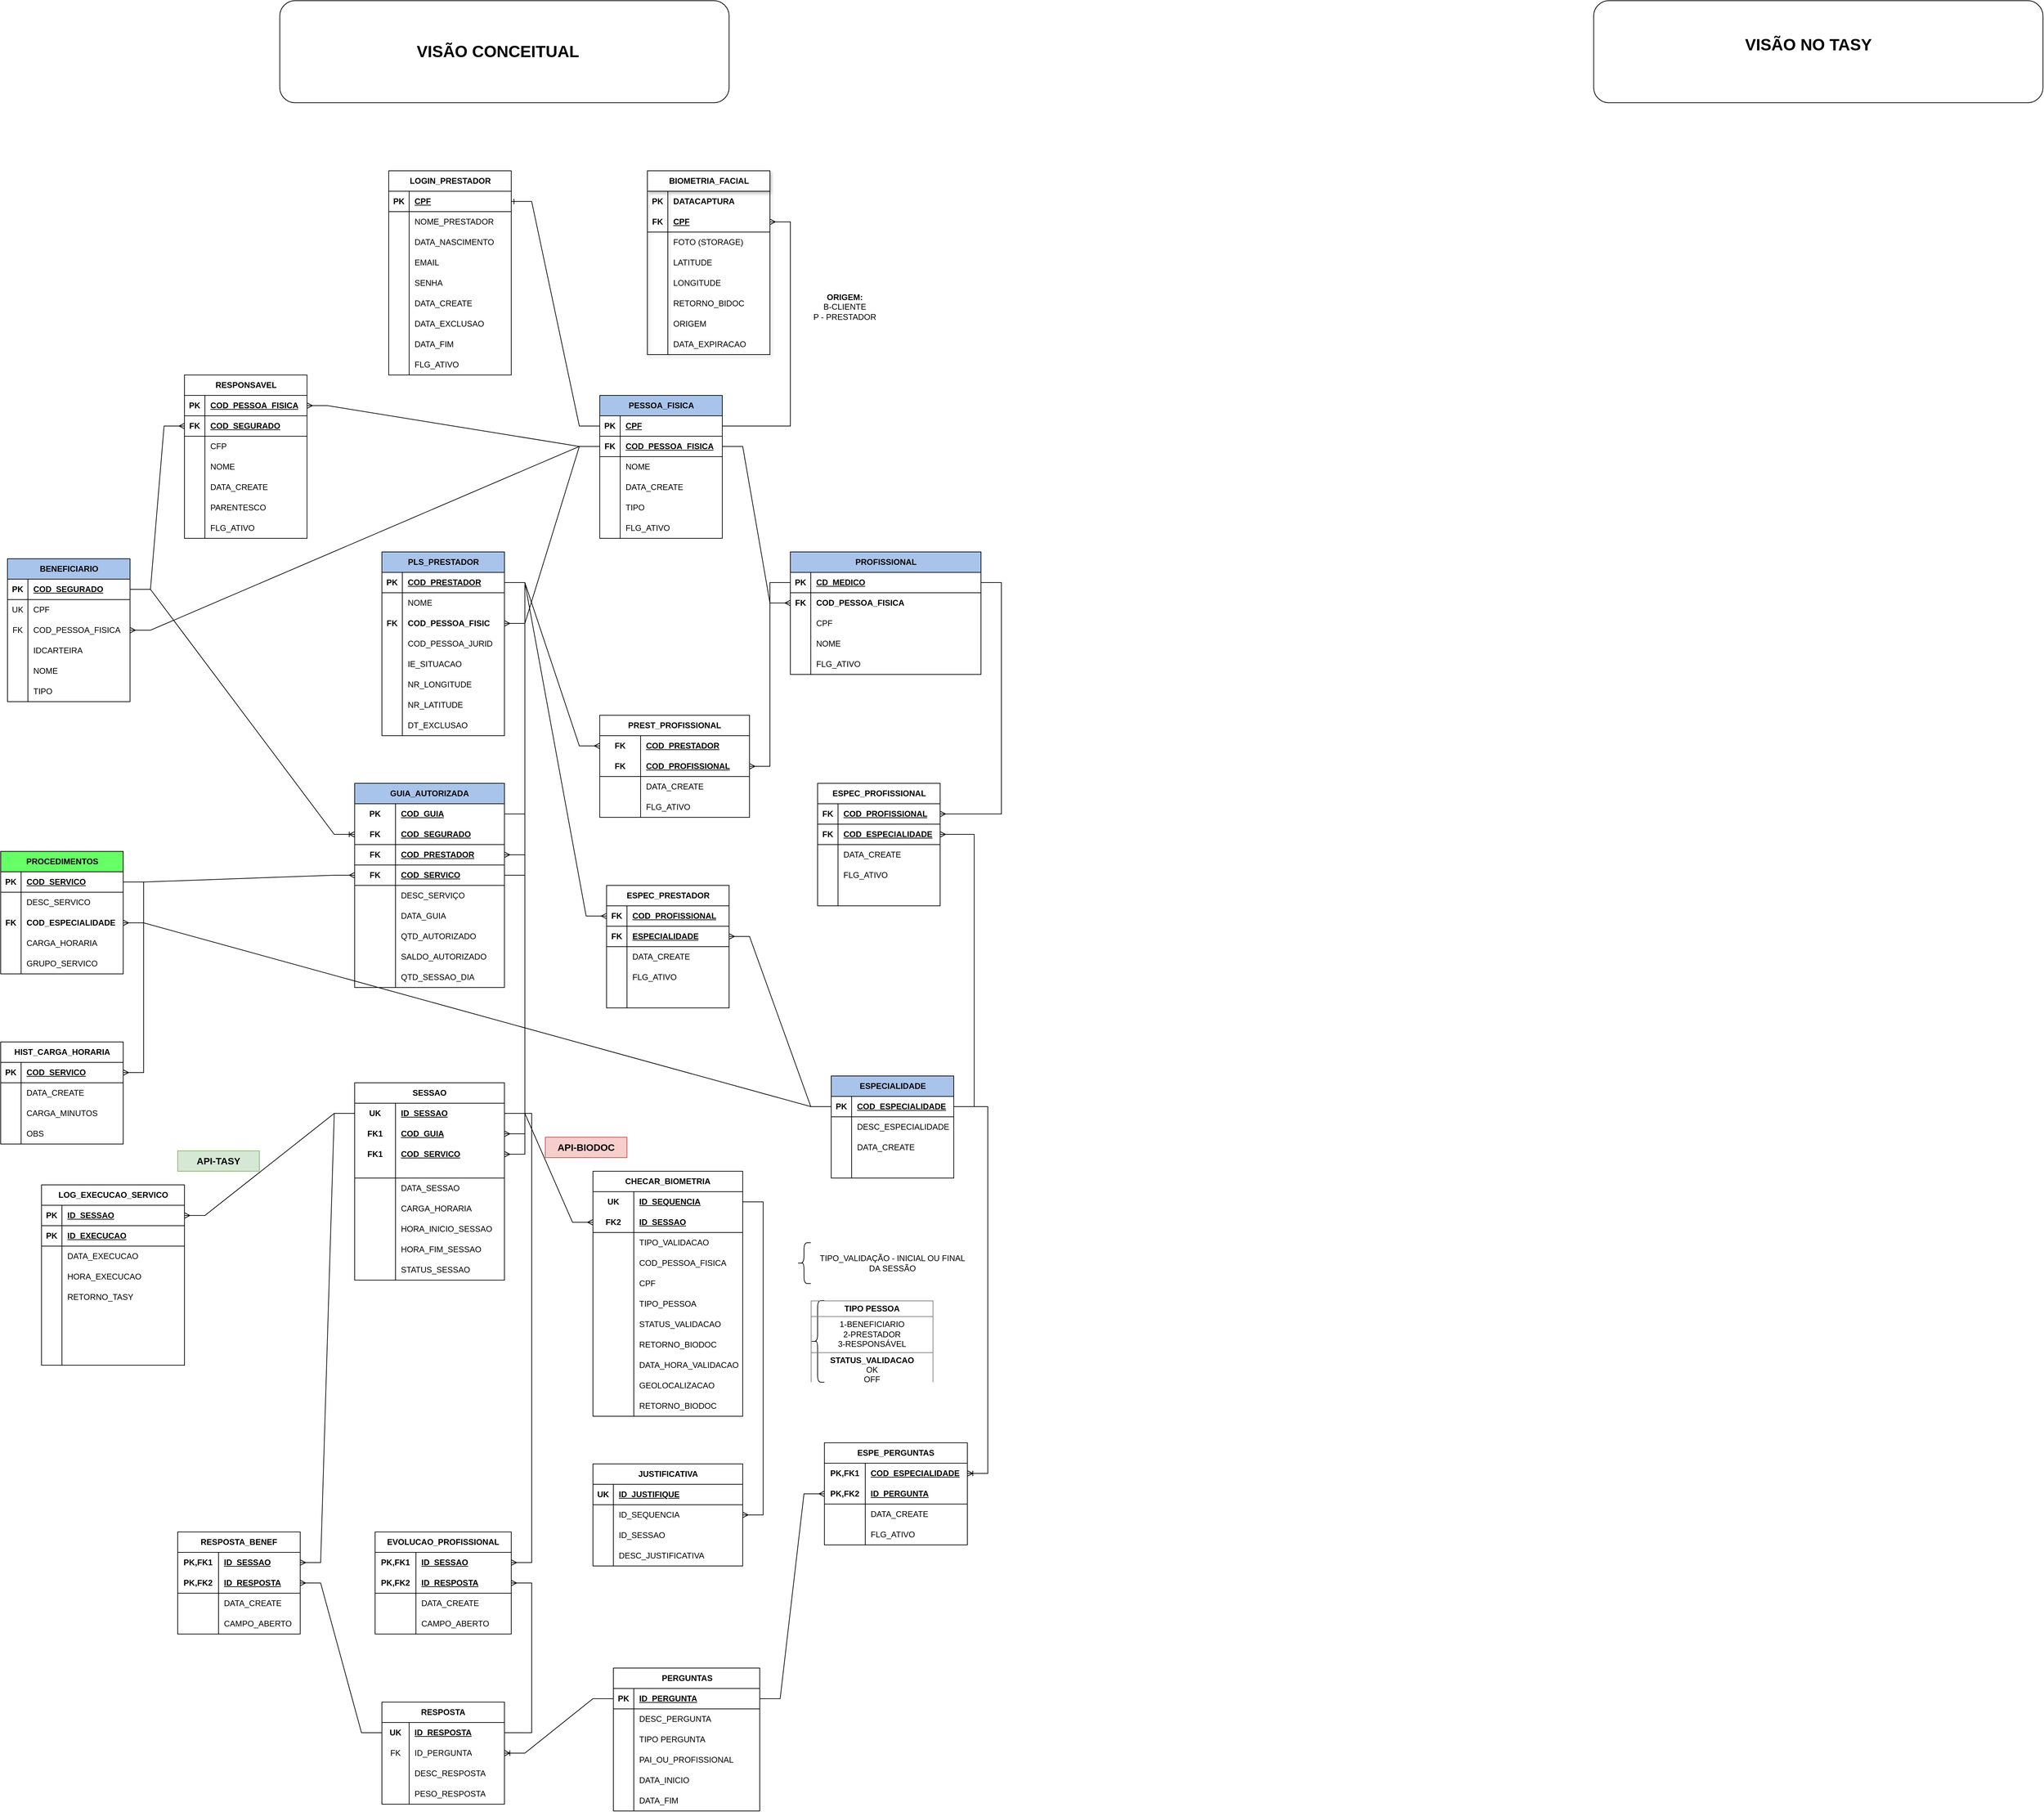<mxfile version="21.6.9" type="github">
  <diagram name="Página-1" id="vXdbu9tl-B6xcEZQD5WK">
    <mxGraphModel dx="1969" dy="2098" grid="1" gridSize="10" guides="1" tooltips="1" connect="1" arrows="1" fold="1" page="1" pageScale="1" pageWidth="827" pageHeight="1169" math="0" shadow="0">
      <root>
        <mxCell id="0" />
        <mxCell id="1" parent="0" />
        <mxCell id="ymwMWjb_XmzsokqA4yut-174" value="" style="edgeStyle=entityRelationEdgeStyle;fontSize=12;html=1;endArrow=ERmany;rounded=0;" parent="1" source="ymwMWjb_XmzsokqA4yut-124" target="ymwMWjb_XmzsokqA4yut-101" edge="1">
          <mxGeometry width="100" height="100" relative="1" as="geometry">
            <mxPoint x="890" y="940" as="sourcePoint" />
            <mxPoint x="990" y="840" as="targetPoint" />
            <Array as="points">
              <mxPoint x="920" y="990" />
              <mxPoint x="900" y="1000" />
            </Array>
          </mxGeometry>
        </mxCell>
        <mxCell id="ymwMWjb_XmzsokqA4yut-1" value="BENEFICIARIO" style="shape=table;startSize=30;container=1;collapsible=1;childLayout=tableLayout;fixedRows=1;rowLines=0;fontStyle=1;align=center;resizeLast=1;html=1;fillColor=#A9C4EB;" parent="1" vertex="1">
          <mxGeometry x="170" y="380" width="180" height="210" as="geometry">
            <mxRectangle x="234" y="440" width="130" height="30" as="alternateBounds" />
          </mxGeometry>
        </mxCell>
        <mxCell id="ymwMWjb_XmzsokqA4yut-2" value="" style="shape=tableRow;horizontal=0;startSize=0;swimlaneHead=0;swimlaneBody=0;fillColor=none;collapsible=0;dropTarget=0;points=[[0,0.5],[1,0.5]];portConstraint=eastwest;top=0;left=0;right=0;bottom=1;" parent="ymwMWjb_XmzsokqA4yut-1" vertex="1">
          <mxGeometry y="30" width="180" height="30" as="geometry" />
        </mxCell>
        <mxCell id="ymwMWjb_XmzsokqA4yut-3" value="PK" style="shape=partialRectangle;connectable=0;fillColor=none;top=0;left=0;bottom=0;right=0;fontStyle=1;overflow=hidden;whiteSpace=wrap;html=1;" parent="ymwMWjb_XmzsokqA4yut-2" vertex="1">
          <mxGeometry width="30" height="30" as="geometry">
            <mxRectangle width="30" height="30" as="alternateBounds" />
          </mxGeometry>
        </mxCell>
        <mxCell id="ymwMWjb_XmzsokqA4yut-4" value="COD_SEGURADO" style="shape=partialRectangle;connectable=0;fillColor=none;top=0;left=0;bottom=0;right=0;align=left;spacingLeft=6;fontStyle=5;overflow=hidden;whiteSpace=wrap;html=1;" parent="ymwMWjb_XmzsokqA4yut-2" vertex="1">
          <mxGeometry x="30" width="150" height="30" as="geometry">
            <mxRectangle width="150" height="30" as="alternateBounds" />
          </mxGeometry>
        </mxCell>
        <mxCell id="ymwMWjb_XmzsokqA4yut-5" value="" style="shape=tableRow;horizontal=0;startSize=0;swimlaneHead=0;swimlaneBody=0;fillColor=none;collapsible=0;dropTarget=0;points=[[0,0.5],[1,0.5]];portConstraint=eastwest;top=0;left=0;right=0;bottom=0;" parent="ymwMWjb_XmzsokqA4yut-1" vertex="1">
          <mxGeometry y="60" width="180" height="30" as="geometry" />
        </mxCell>
        <mxCell id="ymwMWjb_XmzsokqA4yut-6" value="UK" style="shape=partialRectangle;connectable=0;fillColor=none;top=0;left=0;bottom=0;right=0;editable=1;overflow=hidden;whiteSpace=wrap;html=1;" parent="ymwMWjb_XmzsokqA4yut-5" vertex="1">
          <mxGeometry width="30" height="30" as="geometry">
            <mxRectangle width="30" height="30" as="alternateBounds" />
          </mxGeometry>
        </mxCell>
        <mxCell id="ymwMWjb_XmzsokqA4yut-7" value="CPF" style="shape=partialRectangle;connectable=0;fillColor=none;top=0;left=0;bottom=0;right=0;align=left;spacingLeft=6;overflow=hidden;whiteSpace=wrap;html=1;" parent="ymwMWjb_XmzsokqA4yut-5" vertex="1">
          <mxGeometry x="30" width="150" height="30" as="geometry">
            <mxRectangle width="150" height="30" as="alternateBounds" />
          </mxGeometry>
        </mxCell>
        <mxCell id="ymwMWjb_XmzsokqA4yut-11" value="" style="shape=tableRow;horizontal=0;startSize=0;swimlaneHead=0;swimlaneBody=0;fillColor=none;collapsible=0;dropTarget=0;points=[[0,0.5],[1,0.5]];portConstraint=eastwest;top=0;left=0;right=0;bottom=0;" parent="ymwMWjb_XmzsokqA4yut-1" vertex="1">
          <mxGeometry y="90" width="180" height="30" as="geometry" />
        </mxCell>
        <mxCell id="ymwMWjb_XmzsokqA4yut-12" value="FK" style="shape=partialRectangle;connectable=0;fillColor=none;top=0;left=0;bottom=0;right=0;editable=1;overflow=hidden;whiteSpace=wrap;html=1;" parent="ymwMWjb_XmzsokqA4yut-11" vertex="1">
          <mxGeometry width="30" height="30" as="geometry">
            <mxRectangle width="30" height="30" as="alternateBounds" />
          </mxGeometry>
        </mxCell>
        <mxCell id="ymwMWjb_XmzsokqA4yut-13" value="COD_PESSOA_FISICA" style="shape=partialRectangle;connectable=0;fillColor=none;top=0;left=0;bottom=0;right=0;align=left;spacingLeft=6;overflow=hidden;whiteSpace=wrap;html=1;" parent="ymwMWjb_XmzsokqA4yut-11" vertex="1">
          <mxGeometry x="30" width="150" height="30" as="geometry">
            <mxRectangle width="150" height="30" as="alternateBounds" />
          </mxGeometry>
        </mxCell>
        <mxCell id="ymwMWjb_XmzsokqA4yut-14" value="" style="shape=tableRow;horizontal=0;startSize=0;swimlaneHead=0;swimlaneBody=0;fillColor=none;collapsible=0;dropTarget=0;points=[[0,0.5],[1,0.5]];portConstraint=eastwest;top=0;left=0;right=0;bottom=0;" parent="ymwMWjb_XmzsokqA4yut-1" vertex="1">
          <mxGeometry y="120" width="180" height="30" as="geometry" />
        </mxCell>
        <mxCell id="ymwMWjb_XmzsokqA4yut-15" value="" style="shape=partialRectangle;connectable=0;fillColor=none;top=0;left=0;bottom=0;right=0;editable=1;overflow=hidden;whiteSpace=wrap;html=1;" parent="ymwMWjb_XmzsokqA4yut-14" vertex="1">
          <mxGeometry width="30" height="30" as="geometry">
            <mxRectangle width="30" height="30" as="alternateBounds" />
          </mxGeometry>
        </mxCell>
        <mxCell id="ymwMWjb_XmzsokqA4yut-16" value="IDCARTEIRA" style="shape=partialRectangle;connectable=0;fillColor=none;top=0;left=0;bottom=0;right=0;align=left;spacingLeft=6;overflow=hidden;whiteSpace=wrap;html=1;" parent="ymwMWjb_XmzsokqA4yut-14" vertex="1">
          <mxGeometry x="30" width="150" height="30" as="geometry">
            <mxRectangle width="150" height="30" as="alternateBounds" />
          </mxGeometry>
        </mxCell>
        <mxCell id="ymwMWjb_XmzsokqA4yut-8" value="" style="shape=tableRow;horizontal=0;startSize=0;swimlaneHead=0;swimlaneBody=0;fillColor=none;collapsible=0;dropTarget=0;points=[[0,0.5],[1,0.5]];portConstraint=eastwest;top=0;left=0;right=0;bottom=0;" parent="ymwMWjb_XmzsokqA4yut-1" vertex="1">
          <mxGeometry y="150" width="180" height="30" as="geometry" />
        </mxCell>
        <mxCell id="ymwMWjb_XmzsokqA4yut-9" value="" style="shape=partialRectangle;connectable=0;fillColor=none;top=0;left=0;bottom=0;right=0;editable=1;overflow=hidden;whiteSpace=wrap;html=1;" parent="ymwMWjb_XmzsokqA4yut-8" vertex="1">
          <mxGeometry width="30" height="30" as="geometry">
            <mxRectangle width="30" height="30" as="alternateBounds" />
          </mxGeometry>
        </mxCell>
        <mxCell id="ymwMWjb_XmzsokqA4yut-10" value="NOME" style="shape=partialRectangle;connectable=0;fillColor=none;top=0;left=0;bottom=0;right=0;align=left;spacingLeft=6;overflow=hidden;whiteSpace=wrap;html=1;" parent="ymwMWjb_XmzsokqA4yut-8" vertex="1">
          <mxGeometry x="30" width="150" height="30" as="geometry">
            <mxRectangle width="150" height="30" as="alternateBounds" />
          </mxGeometry>
        </mxCell>
        <mxCell id="ymwMWjb_XmzsokqA4yut-17" value="" style="shape=tableRow;horizontal=0;startSize=0;swimlaneHead=0;swimlaneBody=0;fillColor=none;collapsible=0;dropTarget=0;points=[[0,0.5],[1,0.5]];portConstraint=eastwest;top=0;left=0;right=0;bottom=0;" parent="ymwMWjb_XmzsokqA4yut-1" vertex="1">
          <mxGeometry y="180" width="180" height="30" as="geometry" />
        </mxCell>
        <mxCell id="ymwMWjb_XmzsokqA4yut-18" value="" style="shape=partialRectangle;connectable=0;fillColor=none;top=0;left=0;bottom=0;right=0;editable=1;overflow=hidden;whiteSpace=wrap;html=1;" parent="ymwMWjb_XmzsokqA4yut-17" vertex="1">
          <mxGeometry width="30" height="30" as="geometry">
            <mxRectangle width="30" height="30" as="alternateBounds" />
          </mxGeometry>
        </mxCell>
        <mxCell id="ymwMWjb_XmzsokqA4yut-19" value="TIPO" style="shape=partialRectangle;connectable=0;fillColor=none;top=0;left=0;bottom=0;right=0;align=left;spacingLeft=6;overflow=hidden;whiteSpace=wrap;html=1;" parent="ymwMWjb_XmzsokqA4yut-17" vertex="1">
          <mxGeometry x="30" width="150" height="30" as="geometry">
            <mxRectangle width="150" height="30" as="alternateBounds" />
          </mxGeometry>
        </mxCell>
        <mxCell id="ymwMWjb_XmzsokqA4yut-20" value="GUIA_AUTORIZADA" style="shape=table;startSize=30;container=1;collapsible=1;childLayout=tableLayout;fixedRows=1;rowLines=0;fontStyle=1;align=center;resizeLast=1;html=1;whiteSpace=wrap;fillColor=#A9C4EB;" parent="1" vertex="1">
          <mxGeometry x="680" y="710" width="220" height="300" as="geometry">
            <mxRectangle x="300" y="320" width="160" height="30" as="alternateBounds" />
          </mxGeometry>
        </mxCell>
        <mxCell id="ymwMWjb_XmzsokqA4yut-21" value="" style="shape=tableRow;horizontal=0;startSize=0;swimlaneHead=0;swimlaneBody=0;fillColor=none;collapsible=0;dropTarget=0;points=[[0,0.5],[1,0.5]];portConstraint=eastwest;top=0;left=0;right=0;bottom=0;html=1;" parent="ymwMWjb_XmzsokqA4yut-20" vertex="1">
          <mxGeometry y="30" width="220" height="30" as="geometry" />
        </mxCell>
        <mxCell id="ymwMWjb_XmzsokqA4yut-22" value="PK" style="shape=partialRectangle;connectable=0;fillColor=none;top=0;left=0;bottom=0;right=0;fontStyle=1;overflow=hidden;html=1;whiteSpace=wrap;" parent="ymwMWjb_XmzsokqA4yut-21" vertex="1">
          <mxGeometry width="60" height="30" as="geometry">
            <mxRectangle width="60" height="30" as="alternateBounds" />
          </mxGeometry>
        </mxCell>
        <mxCell id="ymwMWjb_XmzsokqA4yut-23" value="COD_GUIA" style="shape=partialRectangle;connectable=0;fillColor=none;top=0;left=0;bottom=0;right=0;align=left;spacingLeft=6;fontStyle=5;overflow=hidden;html=1;whiteSpace=wrap;" parent="ymwMWjb_XmzsokqA4yut-21" vertex="1">
          <mxGeometry x="60" width="160" height="30" as="geometry">
            <mxRectangle width="160" height="30" as="alternateBounds" />
          </mxGeometry>
        </mxCell>
        <mxCell id="ymwMWjb_XmzsokqA4yut-24" value="" style="shape=tableRow;horizontal=0;startSize=0;swimlaneHead=0;swimlaneBody=0;fillColor=none;collapsible=0;dropTarget=0;points=[[0,0.5],[1,0.5]];portConstraint=eastwest;top=0;left=0;right=0;bottom=1;html=1;" parent="ymwMWjb_XmzsokqA4yut-20" vertex="1">
          <mxGeometry y="60" width="220" height="30" as="geometry" />
        </mxCell>
        <mxCell id="ymwMWjb_XmzsokqA4yut-25" value="FK" style="shape=partialRectangle;connectable=0;fillColor=none;top=0;left=0;bottom=0;right=0;fontStyle=1;overflow=hidden;html=1;whiteSpace=wrap;" parent="ymwMWjb_XmzsokqA4yut-24" vertex="1">
          <mxGeometry width="60" height="30" as="geometry">
            <mxRectangle width="60" height="30" as="alternateBounds" />
          </mxGeometry>
        </mxCell>
        <mxCell id="ymwMWjb_XmzsokqA4yut-26" value="COD_SEGURADO" style="shape=partialRectangle;connectable=0;fillColor=none;top=0;left=0;bottom=0;right=0;align=left;spacingLeft=6;fontStyle=5;overflow=hidden;html=1;whiteSpace=wrap;" parent="ymwMWjb_XmzsokqA4yut-24" vertex="1">
          <mxGeometry x="60" width="160" height="30" as="geometry">
            <mxRectangle width="160" height="30" as="alternateBounds" />
          </mxGeometry>
        </mxCell>
        <mxCell id="ymwMWjb_XmzsokqA4yut-33" value="" style="shape=tableRow;horizontal=0;startSize=0;swimlaneHead=0;swimlaneBody=0;fillColor=none;collapsible=0;dropTarget=0;points=[[0,0.5],[1,0.5]];portConstraint=eastwest;top=0;left=0;right=0;bottom=1;html=1;" parent="ymwMWjb_XmzsokqA4yut-20" vertex="1">
          <mxGeometry y="90" width="220" height="30" as="geometry" />
        </mxCell>
        <mxCell id="ymwMWjb_XmzsokqA4yut-34" value="FK" style="shape=partialRectangle;connectable=0;fillColor=none;top=0;left=0;bottom=0;right=0;fontStyle=1;overflow=hidden;html=1;whiteSpace=wrap;" parent="ymwMWjb_XmzsokqA4yut-33" vertex="1">
          <mxGeometry width="60" height="30" as="geometry">
            <mxRectangle width="60" height="30" as="alternateBounds" />
          </mxGeometry>
        </mxCell>
        <mxCell id="ymwMWjb_XmzsokqA4yut-35" value="COD_PRESTADOR" style="shape=partialRectangle;connectable=0;fillColor=none;top=0;left=0;bottom=0;right=0;align=left;spacingLeft=6;fontStyle=5;overflow=hidden;html=1;whiteSpace=wrap;" parent="ymwMWjb_XmzsokqA4yut-33" vertex="1">
          <mxGeometry x="60" width="160" height="30" as="geometry">
            <mxRectangle width="160" height="30" as="alternateBounds" />
          </mxGeometry>
        </mxCell>
        <mxCell id="ymwMWjb_XmzsokqA4yut-90" value="" style="shape=tableRow;horizontal=0;startSize=0;swimlaneHead=0;swimlaneBody=0;fillColor=none;collapsible=0;dropTarget=0;points=[[0,0.5],[1,0.5]];portConstraint=eastwest;top=0;left=0;right=0;bottom=1;html=1;" parent="ymwMWjb_XmzsokqA4yut-20" vertex="1">
          <mxGeometry y="120" width="220" height="30" as="geometry" />
        </mxCell>
        <mxCell id="ymwMWjb_XmzsokqA4yut-91" value="FK" style="shape=partialRectangle;connectable=0;fillColor=none;top=0;left=0;bottom=0;right=0;fontStyle=1;overflow=hidden;html=1;whiteSpace=wrap;" parent="ymwMWjb_XmzsokqA4yut-90" vertex="1">
          <mxGeometry width="60" height="30" as="geometry">
            <mxRectangle width="60" height="30" as="alternateBounds" />
          </mxGeometry>
        </mxCell>
        <mxCell id="ymwMWjb_XmzsokqA4yut-92" value="COD_SERVICO" style="shape=partialRectangle;connectable=0;fillColor=none;top=0;left=0;bottom=0;right=0;align=left;spacingLeft=6;fontStyle=5;overflow=hidden;html=1;whiteSpace=wrap;" parent="ymwMWjb_XmzsokqA4yut-90" vertex="1">
          <mxGeometry x="60" width="160" height="30" as="geometry">
            <mxRectangle width="160" height="30" as="alternateBounds" />
          </mxGeometry>
        </mxCell>
        <mxCell id="ymwMWjb_XmzsokqA4yut-30" value="" style="shape=tableRow;horizontal=0;startSize=0;swimlaneHead=0;swimlaneBody=0;fillColor=none;collapsible=0;dropTarget=0;points=[[0,0.5],[1,0.5]];portConstraint=eastwest;top=0;left=0;right=0;bottom=0;html=1;" parent="ymwMWjb_XmzsokqA4yut-20" vertex="1">
          <mxGeometry y="150" width="220" height="30" as="geometry" />
        </mxCell>
        <mxCell id="ymwMWjb_XmzsokqA4yut-31" value="" style="shape=partialRectangle;connectable=0;fillColor=none;top=0;left=0;bottom=0;right=0;editable=1;overflow=hidden;html=1;whiteSpace=wrap;" parent="ymwMWjb_XmzsokqA4yut-30" vertex="1">
          <mxGeometry width="60" height="30" as="geometry">
            <mxRectangle width="60" height="30" as="alternateBounds" />
          </mxGeometry>
        </mxCell>
        <mxCell id="ymwMWjb_XmzsokqA4yut-32" value="DESC_SERVIÇO" style="shape=partialRectangle;connectable=0;fillColor=none;top=0;left=0;bottom=0;right=0;align=left;spacingLeft=6;overflow=hidden;html=1;whiteSpace=wrap;" parent="ymwMWjb_XmzsokqA4yut-30" vertex="1">
          <mxGeometry x="60" width="160" height="30" as="geometry">
            <mxRectangle width="160" height="30" as="alternateBounds" />
          </mxGeometry>
        </mxCell>
        <mxCell id="ymwMWjb_XmzsokqA4yut-39" value="" style="shape=tableRow;horizontal=0;startSize=0;swimlaneHead=0;swimlaneBody=0;fillColor=none;collapsible=0;dropTarget=0;points=[[0,0.5],[1,0.5]];portConstraint=eastwest;top=0;left=0;right=0;bottom=0;html=1;" parent="ymwMWjb_XmzsokqA4yut-20" vertex="1">
          <mxGeometry y="180" width="220" height="30" as="geometry" />
        </mxCell>
        <mxCell id="ymwMWjb_XmzsokqA4yut-40" value="" style="shape=partialRectangle;connectable=0;fillColor=none;top=0;left=0;bottom=0;right=0;editable=1;overflow=hidden;html=1;whiteSpace=wrap;" parent="ymwMWjb_XmzsokqA4yut-39" vertex="1">
          <mxGeometry width="60" height="30" as="geometry">
            <mxRectangle width="60" height="30" as="alternateBounds" />
          </mxGeometry>
        </mxCell>
        <mxCell id="ymwMWjb_XmzsokqA4yut-41" value="DATA_GUIA" style="shape=partialRectangle;connectable=0;fillColor=none;top=0;left=0;bottom=0;right=0;align=left;spacingLeft=6;overflow=hidden;html=1;whiteSpace=wrap;" parent="ymwMWjb_XmzsokqA4yut-39" vertex="1">
          <mxGeometry x="60" width="160" height="30" as="geometry">
            <mxRectangle width="160" height="30" as="alternateBounds" />
          </mxGeometry>
        </mxCell>
        <mxCell id="ymwMWjb_XmzsokqA4yut-36" value="" style="shape=tableRow;horizontal=0;startSize=0;swimlaneHead=0;swimlaneBody=0;fillColor=none;collapsible=0;dropTarget=0;points=[[0,0.5],[1,0.5]];portConstraint=eastwest;top=0;left=0;right=0;bottom=0;html=1;" parent="ymwMWjb_XmzsokqA4yut-20" vertex="1">
          <mxGeometry y="210" width="220" height="30" as="geometry" />
        </mxCell>
        <mxCell id="ymwMWjb_XmzsokqA4yut-37" value="" style="shape=partialRectangle;connectable=0;fillColor=none;top=0;left=0;bottom=0;right=0;editable=1;overflow=hidden;html=1;whiteSpace=wrap;" parent="ymwMWjb_XmzsokqA4yut-36" vertex="1">
          <mxGeometry width="60" height="30" as="geometry">
            <mxRectangle width="60" height="30" as="alternateBounds" />
          </mxGeometry>
        </mxCell>
        <mxCell id="ymwMWjb_XmzsokqA4yut-38" value="QTD_AUTORIZADO" style="shape=partialRectangle;connectable=0;fillColor=none;top=0;left=0;bottom=0;right=0;align=left;spacingLeft=6;overflow=hidden;html=1;whiteSpace=wrap;" parent="ymwMWjb_XmzsokqA4yut-36" vertex="1">
          <mxGeometry x="60" width="160" height="30" as="geometry">
            <mxRectangle width="160" height="30" as="alternateBounds" />
          </mxGeometry>
        </mxCell>
        <mxCell id="ymwMWjb_XmzsokqA4yut-308" value="" style="shape=tableRow;horizontal=0;startSize=0;swimlaneHead=0;swimlaneBody=0;fillColor=none;collapsible=0;dropTarget=0;points=[[0,0.5],[1,0.5]];portConstraint=eastwest;top=0;left=0;right=0;bottom=0;html=1;" parent="ymwMWjb_XmzsokqA4yut-20" vertex="1">
          <mxGeometry y="240" width="220" height="30" as="geometry" />
        </mxCell>
        <mxCell id="ymwMWjb_XmzsokqA4yut-309" value="" style="shape=partialRectangle;connectable=0;fillColor=none;top=0;left=0;bottom=0;right=0;editable=1;overflow=hidden;html=1;whiteSpace=wrap;" parent="ymwMWjb_XmzsokqA4yut-308" vertex="1">
          <mxGeometry width="60" height="30" as="geometry">
            <mxRectangle width="60" height="30" as="alternateBounds" />
          </mxGeometry>
        </mxCell>
        <mxCell id="ymwMWjb_XmzsokqA4yut-310" value="SALDO_AUTORIZADO" style="shape=partialRectangle;connectable=0;fillColor=none;top=0;left=0;bottom=0;right=0;align=left;spacingLeft=6;overflow=hidden;html=1;whiteSpace=wrap;" parent="ymwMWjb_XmzsokqA4yut-308" vertex="1">
          <mxGeometry x="60" width="160" height="30" as="geometry">
            <mxRectangle width="160" height="30" as="alternateBounds" />
          </mxGeometry>
        </mxCell>
        <mxCell id="ymwMWjb_XmzsokqA4yut-383" value="" style="shape=tableRow;horizontal=0;startSize=0;swimlaneHead=0;swimlaneBody=0;fillColor=none;collapsible=0;dropTarget=0;points=[[0,0.5],[1,0.5]];portConstraint=eastwest;top=0;left=0;right=0;bottom=0;html=1;" parent="ymwMWjb_XmzsokqA4yut-20" vertex="1">
          <mxGeometry y="270" width="220" height="30" as="geometry" />
        </mxCell>
        <mxCell id="ymwMWjb_XmzsokqA4yut-384" value="" style="shape=partialRectangle;connectable=0;fillColor=none;top=0;left=0;bottom=0;right=0;editable=1;overflow=hidden;html=1;whiteSpace=wrap;" parent="ymwMWjb_XmzsokqA4yut-383" vertex="1">
          <mxGeometry width="60" height="30" as="geometry">
            <mxRectangle width="60" height="30" as="alternateBounds" />
          </mxGeometry>
        </mxCell>
        <mxCell id="ymwMWjb_XmzsokqA4yut-385" value="QTD_SESSAO_DIA" style="shape=partialRectangle;connectable=0;fillColor=none;top=0;left=0;bottom=0;right=0;align=left;spacingLeft=6;overflow=hidden;html=1;whiteSpace=wrap;" parent="ymwMWjb_XmzsokqA4yut-383" vertex="1">
          <mxGeometry x="60" width="160" height="30" as="geometry">
            <mxRectangle width="160" height="30" as="alternateBounds" />
          </mxGeometry>
        </mxCell>
        <mxCell id="ymwMWjb_XmzsokqA4yut-43" value="" style="edgeStyle=entityRelationEdgeStyle;fontSize=12;html=1;endArrow=ERoneToMany;rounded=0;exitX=1;exitY=0.5;exitDx=0;exitDy=0;" parent="1" source="ymwMWjb_XmzsokqA4yut-2" target="ymwMWjb_XmzsokqA4yut-24" edge="1">
          <mxGeometry width="100" height="100" relative="1" as="geometry">
            <mxPoint x="580" y="180" as="sourcePoint" />
            <mxPoint x="670" y="370" as="targetPoint" />
          </mxGeometry>
        </mxCell>
        <mxCell id="ymwMWjb_XmzsokqA4yut-44" value="PLS_PRESTADOR" style="shape=table;startSize=30;container=1;collapsible=1;childLayout=tableLayout;fixedRows=1;rowLines=0;fontStyle=1;align=center;resizeLast=1;html=1;fillColor=#A9C4EB;" parent="1" vertex="1">
          <mxGeometry x="720" y="370" width="180" height="270" as="geometry" />
        </mxCell>
        <mxCell id="ymwMWjb_XmzsokqA4yut-45" value="" style="shape=tableRow;horizontal=0;startSize=0;swimlaneHead=0;swimlaneBody=0;fillColor=none;collapsible=0;dropTarget=0;points=[[0,0.5],[1,0.5]];portConstraint=eastwest;top=0;left=0;right=0;bottom=1;" parent="ymwMWjb_XmzsokqA4yut-44" vertex="1">
          <mxGeometry y="30" width="180" height="30" as="geometry" />
        </mxCell>
        <mxCell id="ymwMWjb_XmzsokqA4yut-46" value="PK" style="shape=partialRectangle;connectable=0;fillColor=none;top=0;left=0;bottom=0;right=0;fontStyle=1;overflow=hidden;whiteSpace=wrap;html=1;" parent="ymwMWjb_XmzsokqA4yut-45" vertex="1">
          <mxGeometry width="30" height="30" as="geometry">
            <mxRectangle width="30" height="30" as="alternateBounds" />
          </mxGeometry>
        </mxCell>
        <mxCell id="ymwMWjb_XmzsokqA4yut-47" value="COD_PRESTADOR" style="shape=partialRectangle;connectable=0;fillColor=none;top=0;left=0;bottom=0;right=0;align=left;spacingLeft=6;fontStyle=5;overflow=hidden;whiteSpace=wrap;html=1;" parent="ymwMWjb_XmzsokqA4yut-45" vertex="1">
          <mxGeometry x="30" width="150" height="30" as="geometry">
            <mxRectangle width="150" height="30" as="alternateBounds" />
          </mxGeometry>
        </mxCell>
        <mxCell id="ymwMWjb_XmzsokqA4yut-48" value="" style="shape=tableRow;horizontal=0;startSize=0;swimlaneHead=0;swimlaneBody=0;fillColor=none;collapsible=0;dropTarget=0;points=[[0,0.5],[1,0.5]];portConstraint=eastwest;top=0;left=0;right=0;bottom=0;" parent="ymwMWjb_XmzsokqA4yut-44" vertex="1">
          <mxGeometry y="60" width="180" height="30" as="geometry" />
        </mxCell>
        <mxCell id="ymwMWjb_XmzsokqA4yut-49" value="" style="shape=partialRectangle;connectable=0;fillColor=none;top=0;left=0;bottom=0;right=0;editable=1;overflow=hidden;whiteSpace=wrap;html=1;" parent="ymwMWjb_XmzsokqA4yut-48" vertex="1">
          <mxGeometry width="30" height="30" as="geometry">
            <mxRectangle width="30" height="30" as="alternateBounds" />
          </mxGeometry>
        </mxCell>
        <mxCell id="ymwMWjb_XmzsokqA4yut-50" value="NOME" style="shape=partialRectangle;connectable=0;fillColor=none;top=0;left=0;bottom=0;right=0;align=left;spacingLeft=6;overflow=hidden;whiteSpace=wrap;html=1;" parent="ymwMWjb_XmzsokqA4yut-48" vertex="1">
          <mxGeometry x="30" width="150" height="30" as="geometry">
            <mxRectangle width="150" height="30" as="alternateBounds" />
          </mxGeometry>
        </mxCell>
        <mxCell id="ymwMWjb_XmzsokqA4yut-51" value="" style="shape=tableRow;horizontal=0;startSize=0;swimlaneHead=0;swimlaneBody=0;fillColor=none;collapsible=0;dropTarget=0;points=[[0,0.5],[1,0.5]];portConstraint=eastwest;top=0;left=0;right=0;bottom=0;" parent="ymwMWjb_XmzsokqA4yut-44" vertex="1">
          <mxGeometry y="90" width="180" height="30" as="geometry" />
        </mxCell>
        <mxCell id="ymwMWjb_XmzsokqA4yut-52" value="&lt;b&gt;FK&lt;/b&gt;" style="shape=partialRectangle;connectable=0;fillColor=none;top=0;left=0;bottom=0;right=0;editable=1;overflow=hidden;whiteSpace=wrap;html=1;" parent="ymwMWjb_XmzsokqA4yut-51" vertex="1">
          <mxGeometry width="30" height="30" as="geometry">
            <mxRectangle width="30" height="30" as="alternateBounds" />
          </mxGeometry>
        </mxCell>
        <mxCell id="ymwMWjb_XmzsokqA4yut-53" value="&lt;b&gt;COD_PESSOA_FISIC&lt;/b&gt;" style="shape=partialRectangle;connectable=0;fillColor=none;top=0;left=0;bottom=0;right=0;align=left;spacingLeft=6;overflow=hidden;whiteSpace=wrap;html=1;" parent="ymwMWjb_XmzsokqA4yut-51" vertex="1">
          <mxGeometry x="30" width="150" height="30" as="geometry">
            <mxRectangle width="150" height="30" as="alternateBounds" />
          </mxGeometry>
        </mxCell>
        <mxCell id="ymwMWjb_XmzsokqA4yut-54" value="" style="shape=tableRow;horizontal=0;startSize=0;swimlaneHead=0;swimlaneBody=0;fillColor=none;collapsible=0;dropTarget=0;points=[[0,0.5],[1,0.5]];portConstraint=eastwest;top=0;left=0;right=0;bottom=0;" parent="ymwMWjb_XmzsokqA4yut-44" vertex="1">
          <mxGeometry y="120" width="180" height="30" as="geometry" />
        </mxCell>
        <mxCell id="ymwMWjb_XmzsokqA4yut-55" value="" style="shape=partialRectangle;connectable=0;fillColor=none;top=0;left=0;bottom=0;right=0;editable=1;overflow=hidden;whiteSpace=wrap;html=1;" parent="ymwMWjb_XmzsokqA4yut-54" vertex="1">
          <mxGeometry width="30" height="30" as="geometry">
            <mxRectangle width="30" height="30" as="alternateBounds" />
          </mxGeometry>
        </mxCell>
        <mxCell id="ymwMWjb_XmzsokqA4yut-56" value="COD_PESSOA_JURID" style="shape=partialRectangle;connectable=0;fillColor=none;top=0;left=0;bottom=0;right=0;align=left;spacingLeft=6;overflow=hidden;whiteSpace=wrap;html=1;" parent="ymwMWjb_XmzsokqA4yut-54" vertex="1">
          <mxGeometry x="30" width="150" height="30" as="geometry">
            <mxRectangle width="150" height="30" as="alternateBounds" />
          </mxGeometry>
        </mxCell>
        <mxCell id="ymwMWjb_XmzsokqA4yut-83" value="" style="shape=tableRow;horizontal=0;startSize=0;swimlaneHead=0;swimlaneBody=0;fillColor=none;collapsible=0;dropTarget=0;points=[[0,0.5],[1,0.5]];portConstraint=eastwest;top=0;left=0;right=0;bottom=0;" parent="ymwMWjb_XmzsokqA4yut-44" vertex="1">
          <mxGeometry y="150" width="180" height="30" as="geometry" />
        </mxCell>
        <mxCell id="ymwMWjb_XmzsokqA4yut-84" value="" style="shape=partialRectangle;connectable=0;fillColor=none;top=0;left=0;bottom=0;right=0;editable=1;overflow=hidden;whiteSpace=wrap;html=1;" parent="ymwMWjb_XmzsokqA4yut-83" vertex="1">
          <mxGeometry width="30" height="30" as="geometry">
            <mxRectangle width="30" height="30" as="alternateBounds" />
          </mxGeometry>
        </mxCell>
        <mxCell id="ymwMWjb_XmzsokqA4yut-85" value="IE_SITUACAO" style="shape=partialRectangle;connectable=0;fillColor=none;top=0;left=0;bottom=0;right=0;align=left;spacingLeft=6;overflow=hidden;whiteSpace=wrap;html=1;" parent="ymwMWjb_XmzsokqA4yut-83" vertex="1">
          <mxGeometry x="30" width="150" height="30" as="geometry">
            <mxRectangle width="150" height="30" as="alternateBounds" />
          </mxGeometry>
        </mxCell>
        <mxCell id="X_BGqj0c_cZcVAn-bNJT-125" value="" style="shape=tableRow;horizontal=0;startSize=0;swimlaneHead=0;swimlaneBody=0;fillColor=none;collapsible=0;dropTarget=0;points=[[0,0.5],[1,0.5]];portConstraint=eastwest;top=0;left=0;right=0;bottom=0;" vertex="1" parent="ymwMWjb_XmzsokqA4yut-44">
          <mxGeometry y="180" width="180" height="30" as="geometry" />
        </mxCell>
        <mxCell id="X_BGqj0c_cZcVAn-bNJT-126" value="" style="shape=partialRectangle;connectable=0;fillColor=none;top=0;left=0;bottom=0;right=0;editable=1;overflow=hidden;whiteSpace=wrap;html=1;" vertex="1" parent="X_BGqj0c_cZcVAn-bNJT-125">
          <mxGeometry width="30" height="30" as="geometry">
            <mxRectangle width="30" height="30" as="alternateBounds" />
          </mxGeometry>
        </mxCell>
        <mxCell id="X_BGqj0c_cZcVAn-bNJT-127" value="NR_LONGITUDE" style="shape=partialRectangle;connectable=0;fillColor=none;top=0;left=0;bottom=0;right=0;align=left;spacingLeft=6;overflow=hidden;whiteSpace=wrap;html=1;" vertex="1" parent="X_BGqj0c_cZcVAn-bNJT-125">
          <mxGeometry x="30" width="150" height="30" as="geometry">
            <mxRectangle width="150" height="30" as="alternateBounds" />
          </mxGeometry>
        </mxCell>
        <mxCell id="X_BGqj0c_cZcVAn-bNJT-147" value="" style="shape=tableRow;horizontal=0;startSize=0;swimlaneHead=0;swimlaneBody=0;fillColor=none;collapsible=0;dropTarget=0;points=[[0,0.5],[1,0.5]];portConstraint=eastwest;top=0;left=0;right=0;bottom=0;" vertex="1" parent="ymwMWjb_XmzsokqA4yut-44">
          <mxGeometry y="210" width="180" height="30" as="geometry" />
        </mxCell>
        <mxCell id="X_BGqj0c_cZcVAn-bNJT-148" value="" style="shape=partialRectangle;connectable=0;fillColor=none;top=0;left=0;bottom=0;right=0;editable=1;overflow=hidden;whiteSpace=wrap;html=1;" vertex="1" parent="X_BGqj0c_cZcVAn-bNJT-147">
          <mxGeometry width="30" height="30" as="geometry">
            <mxRectangle width="30" height="30" as="alternateBounds" />
          </mxGeometry>
        </mxCell>
        <mxCell id="X_BGqj0c_cZcVAn-bNJT-149" value="NR_LATITUDE" style="shape=partialRectangle;connectable=0;fillColor=none;top=0;left=0;bottom=0;right=0;align=left;spacingLeft=6;overflow=hidden;whiteSpace=wrap;html=1;" vertex="1" parent="X_BGqj0c_cZcVAn-bNJT-147">
          <mxGeometry x="30" width="150" height="30" as="geometry">
            <mxRectangle width="150" height="30" as="alternateBounds" />
          </mxGeometry>
        </mxCell>
        <mxCell id="X_BGqj0c_cZcVAn-bNJT-150" value="" style="shape=tableRow;horizontal=0;startSize=0;swimlaneHead=0;swimlaneBody=0;fillColor=none;collapsible=0;dropTarget=0;points=[[0,0.5],[1,0.5]];portConstraint=eastwest;top=0;left=0;right=0;bottom=0;" vertex="1" parent="ymwMWjb_XmzsokqA4yut-44">
          <mxGeometry y="240" width="180" height="30" as="geometry" />
        </mxCell>
        <mxCell id="X_BGqj0c_cZcVAn-bNJT-151" value="" style="shape=partialRectangle;connectable=0;fillColor=none;top=0;left=0;bottom=0;right=0;editable=1;overflow=hidden;whiteSpace=wrap;html=1;" vertex="1" parent="X_BGqj0c_cZcVAn-bNJT-150">
          <mxGeometry width="30" height="30" as="geometry">
            <mxRectangle width="30" height="30" as="alternateBounds" />
          </mxGeometry>
        </mxCell>
        <mxCell id="X_BGqj0c_cZcVAn-bNJT-152" value="DT_EXCLUSAO" style="shape=partialRectangle;connectable=0;fillColor=none;top=0;left=0;bottom=0;right=0;align=left;spacingLeft=6;overflow=hidden;whiteSpace=wrap;html=1;" vertex="1" parent="X_BGqj0c_cZcVAn-bNJT-150">
          <mxGeometry x="30" width="150" height="30" as="geometry">
            <mxRectangle width="150" height="30" as="alternateBounds" />
          </mxGeometry>
        </mxCell>
        <mxCell id="ymwMWjb_XmzsokqA4yut-57" value="PROFISSIONAL" style="shape=table;startSize=30;container=1;collapsible=1;childLayout=tableLayout;fixedRows=1;rowLines=0;fontStyle=1;align=center;resizeLast=1;html=1;fillColor=#A9C4EB;" parent="1" vertex="1">
          <mxGeometry x="1320" y="370" width="280" height="180" as="geometry" />
        </mxCell>
        <mxCell id="ymwMWjb_XmzsokqA4yut-58" value="" style="shape=tableRow;horizontal=0;startSize=0;swimlaneHead=0;swimlaneBody=0;fillColor=none;collapsible=0;dropTarget=0;points=[[0,0.5],[1,0.5]];portConstraint=eastwest;top=0;left=0;right=0;bottom=1;" parent="ymwMWjb_XmzsokqA4yut-57" vertex="1">
          <mxGeometry y="30" width="280" height="30" as="geometry" />
        </mxCell>
        <mxCell id="ymwMWjb_XmzsokqA4yut-59" value="PK" style="shape=partialRectangle;connectable=0;fillColor=none;top=0;left=0;bottom=0;right=0;fontStyle=1;overflow=hidden;whiteSpace=wrap;html=1;" parent="ymwMWjb_XmzsokqA4yut-58" vertex="1">
          <mxGeometry width="30" height="30" as="geometry">
            <mxRectangle width="30" height="30" as="alternateBounds" />
          </mxGeometry>
        </mxCell>
        <mxCell id="ymwMWjb_XmzsokqA4yut-60" value="CD_MEDICO" style="shape=partialRectangle;connectable=0;fillColor=none;top=0;left=0;bottom=0;right=0;align=left;spacingLeft=6;fontStyle=5;overflow=hidden;whiteSpace=wrap;html=1;" parent="ymwMWjb_XmzsokqA4yut-58" vertex="1">
          <mxGeometry x="30" width="250" height="30" as="geometry">
            <mxRectangle width="250" height="30" as="alternateBounds" />
          </mxGeometry>
        </mxCell>
        <mxCell id="ymwMWjb_XmzsokqA4yut-61" value="" style="shape=tableRow;horizontal=0;startSize=0;swimlaneHead=0;swimlaneBody=0;fillColor=none;collapsible=0;dropTarget=0;points=[[0,0.5],[1,0.5]];portConstraint=eastwest;top=0;left=0;right=0;bottom=0;" parent="ymwMWjb_XmzsokqA4yut-57" vertex="1">
          <mxGeometry y="60" width="280" height="30" as="geometry" />
        </mxCell>
        <mxCell id="ymwMWjb_XmzsokqA4yut-62" value="&lt;b&gt;FK&lt;/b&gt;" style="shape=partialRectangle;connectable=0;fillColor=none;top=0;left=0;bottom=0;right=0;editable=1;overflow=hidden;whiteSpace=wrap;html=1;" parent="ymwMWjb_XmzsokqA4yut-61" vertex="1">
          <mxGeometry width="30" height="30" as="geometry">
            <mxRectangle width="30" height="30" as="alternateBounds" />
          </mxGeometry>
        </mxCell>
        <mxCell id="ymwMWjb_XmzsokqA4yut-63" value="&lt;b&gt;COD_PESSOA_FISICA&lt;/b&gt;" style="shape=partialRectangle;connectable=0;fillColor=none;top=0;left=0;bottom=0;right=0;align=left;spacingLeft=6;overflow=hidden;whiteSpace=wrap;html=1;" parent="ymwMWjb_XmzsokqA4yut-61" vertex="1">
          <mxGeometry x="30" width="250" height="30" as="geometry">
            <mxRectangle width="250" height="30" as="alternateBounds" />
          </mxGeometry>
        </mxCell>
        <mxCell id="ymwMWjb_XmzsokqA4yut-64" value="" style="shape=tableRow;horizontal=0;startSize=0;swimlaneHead=0;swimlaneBody=0;fillColor=none;collapsible=0;dropTarget=0;points=[[0,0.5],[1,0.5]];portConstraint=eastwest;top=0;left=0;right=0;bottom=0;" parent="ymwMWjb_XmzsokqA4yut-57" vertex="1">
          <mxGeometry y="90" width="280" height="30" as="geometry" />
        </mxCell>
        <mxCell id="ymwMWjb_XmzsokqA4yut-65" value="" style="shape=partialRectangle;connectable=0;fillColor=none;top=0;left=0;bottom=0;right=0;editable=1;overflow=hidden;whiteSpace=wrap;html=1;" parent="ymwMWjb_XmzsokqA4yut-64" vertex="1">
          <mxGeometry width="30" height="30" as="geometry">
            <mxRectangle width="30" height="30" as="alternateBounds" />
          </mxGeometry>
        </mxCell>
        <mxCell id="ymwMWjb_XmzsokqA4yut-66" value="CPF" style="shape=partialRectangle;connectable=0;fillColor=none;top=0;left=0;bottom=0;right=0;align=left;spacingLeft=6;overflow=hidden;whiteSpace=wrap;html=1;" parent="ymwMWjb_XmzsokqA4yut-64" vertex="1">
          <mxGeometry x="30" width="250" height="30" as="geometry">
            <mxRectangle width="250" height="30" as="alternateBounds" />
          </mxGeometry>
        </mxCell>
        <mxCell id="ymwMWjb_XmzsokqA4yut-67" value="" style="shape=tableRow;horizontal=0;startSize=0;swimlaneHead=0;swimlaneBody=0;fillColor=none;collapsible=0;dropTarget=0;points=[[0,0.5],[1,0.5]];portConstraint=eastwest;top=0;left=0;right=0;bottom=0;" parent="ymwMWjb_XmzsokqA4yut-57" vertex="1">
          <mxGeometry y="120" width="280" height="30" as="geometry" />
        </mxCell>
        <mxCell id="ymwMWjb_XmzsokqA4yut-68" value="" style="shape=partialRectangle;connectable=0;fillColor=none;top=0;left=0;bottom=0;right=0;editable=1;overflow=hidden;whiteSpace=wrap;html=1;" parent="ymwMWjb_XmzsokqA4yut-67" vertex="1">
          <mxGeometry width="30" height="30" as="geometry">
            <mxRectangle width="30" height="30" as="alternateBounds" />
          </mxGeometry>
        </mxCell>
        <mxCell id="ymwMWjb_XmzsokqA4yut-69" value="NOME" style="shape=partialRectangle;connectable=0;fillColor=none;top=0;left=0;bottom=0;right=0;align=left;spacingLeft=6;overflow=hidden;whiteSpace=wrap;html=1;" parent="ymwMWjb_XmzsokqA4yut-67" vertex="1">
          <mxGeometry x="30" width="250" height="30" as="geometry">
            <mxRectangle width="250" height="30" as="alternateBounds" />
          </mxGeometry>
        </mxCell>
        <mxCell id="ymwMWjb_XmzsokqA4yut-191" value="" style="shape=tableRow;horizontal=0;startSize=0;swimlaneHead=0;swimlaneBody=0;fillColor=none;collapsible=0;dropTarget=0;points=[[0,0.5],[1,0.5]];portConstraint=eastwest;top=0;left=0;right=0;bottom=0;" parent="ymwMWjb_XmzsokqA4yut-57" vertex="1">
          <mxGeometry y="150" width="280" height="30" as="geometry" />
        </mxCell>
        <mxCell id="ymwMWjb_XmzsokqA4yut-192" value="" style="shape=partialRectangle;connectable=0;fillColor=none;top=0;left=0;bottom=0;right=0;editable=1;overflow=hidden;whiteSpace=wrap;html=1;" parent="ymwMWjb_XmzsokqA4yut-191" vertex="1">
          <mxGeometry width="30" height="30" as="geometry">
            <mxRectangle width="30" height="30" as="alternateBounds" />
          </mxGeometry>
        </mxCell>
        <mxCell id="ymwMWjb_XmzsokqA4yut-193" value="FLG_ATIVO" style="shape=partialRectangle;connectable=0;fillColor=none;top=0;left=0;bottom=0;right=0;align=left;spacingLeft=6;overflow=hidden;whiteSpace=wrap;html=1;" parent="ymwMWjb_XmzsokqA4yut-191" vertex="1">
          <mxGeometry x="30" width="250" height="30" as="geometry">
            <mxRectangle width="250" height="30" as="alternateBounds" />
          </mxGeometry>
        </mxCell>
        <mxCell id="ymwMWjb_XmzsokqA4yut-89" value="" style="edgeStyle=entityRelationEdgeStyle;fontSize=12;html=1;endArrow=ERmany;rounded=0;" parent="1" source="ymwMWjb_XmzsokqA4yut-45" target="ymwMWjb_XmzsokqA4yut-33" edge="1">
          <mxGeometry width="100" height="100" relative="1" as="geometry">
            <mxPoint x="930" y="720" as="sourcePoint" />
            <mxPoint x="1030" y="620" as="targetPoint" />
          </mxGeometry>
        </mxCell>
        <mxCell id="ymwMWjb_XmzsokqA4yut-94" value="PROCEDIMENTOS" style="shape=table;startSize=30;container=1;collapsible=1;childLayout=tableLayout;fixedRows=1;rowLines=0;fontStyle=1;align=center;resizeLast=1;html=1;fillColor=#66FF66;" parent="1" vertex="1">
          <mxGeometry x="160" y="810" width="180" height="180" as="geometry" />
        </mxCell>
        <mxCell id="ymwMWjb_XmzsokqA4yut-95" value="" style="shape=tableRow;horizontal=0;startSize=0;swimlaneHead=0;swimlaneBody=0;fillColor=none;collapsible=0;dropTarget=0;points=[[0,0.5],[1,0.5]];portConstraint=eastwest;top=0;left=0;right=0;bottom=1;" parent="ymwMWjb_XmzsokqA4yut-94" vertex="1">
          <mxGeometry y="30" width="180" height="30" as="geometry" />
        </mxCell>
        <mxCell id="ymwMWjb_XmzsokqA4yut-96" value="PK" style="shape=partialRectangle;connectable=0;fillColor=none;top=0;left=0;bottom=0;right=0;fontStyle=1;overflow=hidden;whiteSpace=wrap;html=1;" parent="ymwMWjb_XmzsokqA4yut-95" vertex="1">
          <mxGeometry width="30" height="30" as="geometry">
            <mxRectangle width="30" height="30" as="alternateBounds" />
          </mxGeometry>
        </mxCell>
        <mxCell id="ymwMWjb_XmzsokqA4yut-97" value="COD_SERVICO" style="shape=partialRectangle;connectable=0;fillColor=none;top=0;left=0;bottom=0;right=0;align=left;spacingLeft=6;fontStyle=5;overflow=hidden;whiteSpace=wrap;html=1;" parent="ymwMWjb_XmzsokqA4yut-95" vertex="1">
          <mxGeometry x="30" width="150" height="30" as="geometry">
            <mxRectangle width="150" height="30" as="alternateBounds" />
          </mxGeometry>
        </mxCell>
        <mxCell id="ymwMWjb_XmzsokqA4yut-98" value="" style="shape=tableRow;horizontal=0;startSize=0;swimlaneHead=0;swimlaneBody=0;fillColor=none;collapsible=0;dropTarget=0;points=[[0,0.5],[1,0.5]];portConstraint=eastwest;top=0;left=0;right=0;bottom=0;" parent="ymwMWjb_XmzsokqA4yut-94" vertex="1">
          <mxGeometry y="60" width="180" height="30" as="geometry" />
        </mxCell>
        <mxCell id="ymwMWjb_XmzsokqA4yut-99" value="" style="shape=partialRectangle;connectable=0;fillColor=none;top=0;left=0;bottom=0;right=0;editable=1;overflow=hidden;whiteSpace=wrap;html=1;" parent="ymwMWjb_XmzsokqA4yut-98" vertex="1">
          <mxGeometry width="30" height="30" as="geometry">
            <mxRectangle width="30" height="30" as="alternateBounds" />
          </mxGeometry>
        </mxCell>
        <mxCell id="ymwMWjb_XmzsokqA4yut-100" value="DESC_SERVICO" style="shape=partialRectangle;connectable=0;fillColor=none;top=0;left=0;bottom=0;right=0;align=left;spacingLeft=6;overflow=hidden;whiteSpace=wrap;html=1;" parent="ymwMWjb_XmzsokqA4yut-98" vertex="1">
          <mxGeometry x="30" width="150" height="30" as="geometry">
            <mxRectangle width="150" height="30" as="alternateBounds" />
          </mxGeometry>
        </mxCell>
        <mxCell id="ymwMWjb_XmzsokqA4yut-101" value="" style="shape=tableRow;horizontal=0;startSize=0;swimlaneHead=0;swimlaneBody=0;fillColor=none;collapsible=0;dropTarget=0;points=[[0,0.5],[1,0.5]];portConstraint=eastwest;top=0;left=0;right=0;bottom=0;" parent="ymwMWjb_XmzsokqA4yut-94" vertex="1">
          <mxGeometry y="90" width="180" height="30" as="geometry" />
        </mxCell>
        <mxCell id="ymwMWjb_XmzsokqA4yut-102" value="&lt;b&gt;FK&lt;/b&gt;" style="shape=partialRectangle;connectable=0;fillColor=none;top=0;left=0;bottom=0;right=0;editable=1;overflow=hidden;whiteSpace=wrap;html=1;" parent="ymwMWjb_XmzsokqA4yut-101" vertex="1">
          <mxGeometry width="30" height="30" as="geometry">
            <mxRectangle width="30" height="30" as="alternateBounds" />
          </mxGeometry>
        </mxCell>
        <mxCell id="ymwMWjb_XmzsokqA4yut-103" value="&lt;b&gt;COD_ESPECIALIDADE&lt;/b&gt;" style="shape=partialRectangle;connectable=0;fillColor=none;top=0;left=0;bottom=0;right=0;align=left;spacingLeft=6;overflow=hidden;whiteSpace=wrap;html=1;" parent="ymwMWjb_XmzsokqA4yut-101" vertex="1">
          <mxGeometry x="30" width="150" height="30" as="geometry">
            <mxRectangle width="150" height="30" as="alternateBounds" />
          </mxGeometry>
        </mxCell>
        <mxCell id="ymwMWjb_XmzsokqA4yut-104" value="" style="shape=tableRow;horizontal=0;startSize=0;swimlaneHead=0;swimlaneBody=0;fillColor=none;collapsible=0;dropTarget=0;points=[[0,0.5],[1,0.5]];portConstraint=eastwest;top=0;left=0;right=0;bottom=0;" parent="ymwMWjb_XmzsokqA4yut-94" vertex="1">
          <mxGeometry y="120" width="180" height="30" as="geometry" />
        </mxCell>
        <mxCell id="ymwMWjb_XmzsokqA4yut-105" value="" style="shape=partialRectangle;connectable=0;fillColor=none;top=0;left=0;bottom=0;right=0;editable=1;overflow=hidden;whiteSpace=wrap;html=1;" parent="ymwMWjb_XmzsokqA4yut-104" vertex="1">
          <mxGeometry width="30" height="30" as="geometry">
            <mxRectangle width="30" height="30" as="alternateBounds" />
          </mxGeometry>
        </mxCell>
        <mxCell id="ymwMWjb_XmzsokqA4yut-106" value="CARGA_HORARIA" style="shape=partialRectangle;connectable=0;fillColor=none;top=0;left=0;bottom=0;right=0;align=left;spacingLeft=6;overflow=hidden;whiteSpace=wrap;html=1;" parent="ymwMWjb_XmzsokqA4yut-104" vertex="1">
          <mxGeometry x="30" width="150" height="30" as="geometry">
            <mxRectangle width="150" height="30" as="alternateBounds" />
          </mxGeometry>
        </mxCell>
        <mxCell id="ymwMWjb_XmzsokqA4yut-291" value="" style="shape=tableRow;horizontal=0;startSize=0;swimlaneHead=0;swimlaneBody=0;fillColor=none;collapsible=0;dropTarget=0;points=[[0,0.5],[1,0.5]];portConstraint=eastwest;top=0;left=0;right=0;bottom=0;" parent="ymwMWjb_XmzsokqA4yut-94" vertex="1">
          <mxGeometry y="150" width="180" height="30" as="geometry" />
        </mxCell>
        <mxCell id="ymwMWjb_XmzsokqA4yut-292" value="" style="shape=partialRectangle;connectable=0;fillColor=none;top=0;left=0;bottom=0;right=0;editable=1;overflow=hidden;whiteSpace=wrap;html=1;" parent="ymwMWjb_XmzsokqA4yut-291" vertex="1">
          <mxGeometry width="30" height="30" as="geometry">
            <mxRectangle width="30" height="30" as="alternateBounds" />
          </mxGeometry>
        </mxCell>
        <mxCell id="ymwMWjb_XmzsokqA4yut-293" value="GRUPO_SERVICO" style="shape=partialRectangle;connectable=0;fillColor=none;top=0;left=0;bottom=0;right=0;align=left;spacingLeft=6;overflow=hidden;whiteSpace=wrap;html=1;" parent="ymwMWjb_XmzsokqA4yut-291" vertex="1">
          <mxGeometry x="30" width="150" height="30" as="geometry">
            <mxRectangle width="150" height="30" as="alternateBounds" />
          </mxGeometry>
        </mxCell>
        <mxCell id="ymwMWjb_XmzsokqA4yut-107" value="" style="edgeStyle=entityRelationEdgeStyle;fontSize=12;html=1;endArrow=ERmany;rounded=0;entryX=0;entryY=0.5;entryDx=0;entryDy=0;" parent="1" source="ymwMWjb_XmzsokqA4yut-95" target="ymwMWjb_XmzsokqA4yut-90" edge="1">
          <mxGeometry width="100" height="100" relative="1" as="geometry">
            <mxPoint x="540" y="750" as="sourcePoint" />
            <mxPoint x="640" y="650" as="targetPoint" />
          </mxGeometry>
        </mxCell>
        <mxCell id="ymwMWjb_XmzsokqA4yut-108" value="PREST_PROFISSIONAL" style="shape=table;startSize=30;container=1;collapsible=1;childLayout=tableLayout;fixedRows=1;rowLines=0;fontStyle=1;align=center;resizeLast=1;html=1;whiteSpace=wrap;" parent="1" vertex="1">
          <mxGeometry x="1040" y="610" width="220" height="150" as="geometry" />
        </mxCell>
        <mxCell id="ymwMWjb_XmzsokqA4yut-109" value="" style="shape=tableRow;horizontal=0;startSize=0;swimlaneHead=0;swimlaneBody=0;fillColor=none;collapsible=0;dropTarget=0;points=[[0,0.5],[1,0.5]];portConstraint=eastwest;top=0;left=0;right=0;bottom=0;html=1;" parent="ymwMWjb_XmzsokqA4yut-108" vertex="1">
          <mxGeometry y="30" width="220" height="30" as="geometry" />
        </mxCell>
        <mxCell id="ymwMWjb_XmzsokqA4yut-110" value="FK" style="shape=partialRectangle;connectable=0;fillColor=none;top=0;left=0;bottom=0;right=0;fontStyle=1;overflow=hidden;html=1;whiteSpace=wrap;" parent="ymwMWjb_XmzsokqA4yut-109" vertex="1">
          <mxGeometry width="60" height="30" as="geometry">
            <mxRectangle width="60" height="30" as="alternateBounds" />
          </mxGeometry>
        </mxCell>
        <mxCell id="ymwMWjb_XmzsokqA4yut-111" value="COD_PRESTADOR" style="shape=partialRectangle;connectable=0;fillColor=none;top=0;left=0;bottom=0;right=0;align=left;spacingLeft=6;fontStyle=5;overflow=hidden;html=1;whiteSpace=wrap;" parent="ymwMWjb_XmzsokqA4yut-109" vertex="1">
          <mxGeometry x="60" width="160" height="30" as="geometry">
            <mxRectangle width="160" height="30" as="alternateBounds" />
          </mxGeometry>
        </mxCell>
        <mxCell id="ymwMWjb_XmzsokqA4yut-112" value="" style="shape=tableRow;horizontal=0;startSize=0;swimlaneHead=0;swimlaneBody=0;fillColor=none;collapsible=0;dropTarget=0;points=[[0,0.5],[1,0.5]];portConstraint=eastwest;top=0;left=0;right=0;bottom=1;html=1;" parent="ymwMWjb_XmzsokqA4yut-108" vertex="1">
          <mxGeometry y="60" width="220" height="30" as="geometry" />
        </mxCell>
        <mxCell id="ymwMWjb_XmzsokqA4yut-113" value="FK" style="shape=partialRectangle;connectable=0;fillColor=none;top=0;left=0;bottom=0;right=0;fontStyle=1;overflow=hidden;html=1;whiteSpace=wrap;" parent="ymwMWjb_XmzsokqA4yut-112" vertex="1">
          <mxGeometry width="60" height="30" as="geometry">
            <mxRectangle width="60" height="30" as="alternateBounds" />
          </mxGeometry>
        </mxCell>
        <mxCell id="ymwMWjb_XmzsokqA4yut-114" value="COD_PROFISSIONAL" style="shape=partialRectangle;connectable=0;fillColor=none;top=0;left=0;bottom=0;right=0;align=left;spacingLeft=6;fontStyle=5;overflow=hidden;html=1;whiteSpace=wrap;" parent="ymwMWjb_XmzsokqA4yut-112" vertex="1">
          <mxGeometry x="60" width="160" height="30" as="geometry">
            <mxRectangle width="160" height="30" as="alternateBounds" />
          </mxGeometry>
        </mxCell>
        <mxCell id="ymwMWjb_XmzsokqA4yut-115" value="" style="shape=tableRow;horizontal=0;startSize=0;swimlaneHead=0;swimlaneBody=0;fillColor=none;collapsible=0;dropTarget=0;points=[[0,0.5],[1,0.5]];portConstraint=eastwest;top=0;left=0;right=0;bottom=0;html=1;" parent="ymwMWjb_XmzsokqA4yut-108" vertex="1">
          <mxGeometry y="90" width="220" height="30" as="geometry" />
        </mxCell>
        <mxCell id="ymwMWjb_XmzsokqA4yut-116" value="" style="shape=partialRectangle;connectable=0;fillColor=none;top=0;left=0;bottom=0;right=0;editable=1;overflow=hidden;html=1;whiteSpace=wrap;" parent="ymwMWjb_XmzsokqA4yut-115" vertex="1">
          <mxGeometry width="60" height="30" as="geometry">
            <mxRectangle width="60" height="30" as="alternateBounds" />
          </mxGeometry>
        </mxCell>
        <mxCell id="ymwMWjb_XmzsokqA4yut-117" value="DATA_CREATE" style="shape=partialRectangle;connectable=0;fillColor=none;top=0;left=0;bottom=0;right=0;align=left;spacingLeft=6;overflow=hidden;html=1;whiteSpace=wrap;" parent="ymwMWjb_XmzsokqA4yut-115" vertex="1">
          <mxGeometry x="60" width="160" height="30" as="geometry">
            <mxRectangle width="160" height="30" as="alternateBounds" />
          </mxGeometry>
        </mxCell>
        <mxCell id="ymwMWjb_XmzsokqA4yut-118" value="" style="shape=tableRow;horizontal=0;startSize=0;swimlaneHead=0;swimlaneBody=0;fillColor=none;collapsible=0;dropTarget=0;points=[[0,0.5],[1,0.5]];portConstraint=eastwest;top=0;left=0;right=0;bottom=0;html=1;" parent="ymwMWjb_XmzsokqA4yut-108" vertex="1">
          <mxGeometry y="120" width="220" height="30" as="geometry" />
        </mxCell>
        <mxCell id="ymwMWjb_XmzsokqA4yut-119" value="" style="shape=partialRectangle;connectable=0;fillColor=none;top=0;left=0;bottom=0;right=0;editable=1;overflow=hidden;html=1;whiteSpace=wrap;" parent="ymwMWjb_XmzsokqA4yut-118" vertex="1">
          <mxGeometry width="60" height="30" as="geometry">
            <mxRectangle width="60" height="30" as="alternateBounds" />
          </mxGeometry>
        </mxCell>
        <mxCell id="ymwMWjb_XmzsokqA4yut-120" value="FLG_ATIVO" style="shape=partialRectangle;connectable=0;fillColor=none;top=0;left=0;bottom=0;right=0;align=left;spacingLeft=6;overflow=hidden;html=1;whiteSpace=wrap;" parent="ymwMWjb_XmzsokqA4yut-118" vertex="1">
          <mxGeometry x="60" width="160" height="30" as="geometry">
            <mxRectangle width="160" height="30" as="alternateBounds" />
          </mxGeometry>
        </mxCell>
        <mxCell id="ymwMWjb_XmzsokqA4yut-121" value="" style="edgeStyle=entityRelationEdgeStyle;fontSize=12;html=1;endArrow=ERmany;rounded=0;exitX=1;exitY=0.5;exitDx=0;exitDy=0;" parent="1" source="ymwMWjb_XmzsokqA4yut-45" target="ymwMWjb_XmzsokqA4yut-109" edge="1">
          <mxGeometry width="100" height="100" relative="1" as="geometry">
            <mxPoint x="930" y="750" as="sourcePoint" />
            <mxPoint x="1030" y="650" as="targetPoint" />
          </mxGeometry>
        </mxCell>
        <mxCell id="ymwMWjb_XmzsokqA4yut-122" value="" style="edgeStyle=entityRelationEdgeStyle;fontSize=12;html=1;endArrow=ERmany;rounded=0;exitX=0;exitY=0.5;exitDx=0;exitDy=0;" parent="1" source="ymwMWjb_XmzsokqA4yut-58" target="ymwMWjb_XmzsokqA4yut-112" edge="1">
          <mxGeometry width="100" height="100" relative="1" as="geometry">
            <mxPoint x="930" y="750" as="sourcePoint" />
            <mxPoint x="1030" y="650" as="targetPoint" />
          </mxGeometry>
        </mxCell>
        <mxCell id="ymwMWjb_XmzsokqA4yut-123" value="ESPECIALIDADE" style="shape=table;startSize=30;container=1;collapsible=1;childLayout=tableLayout;fixedRows=1;rowLines=0;fontStyle=1;align=center;resizeLast=1;html=1;fillColor=#A9C4EB;" parent="1" vertex="1">
          <mxGeometry x="1380" y="1140" width="180" height="150" as="geometry" />
        </mxCell>
        <mxCell id="ymwMWjb_XmzsokqA4yut-124" value="" style="shape=tableRow;horizontal=0;startSize=0;swimlaneHead=0;swimlaneBody=0;fillColor=none;collapsible=0;dropTarget=0;points=[[0,0.5],[1,0.5]];portConstraint=eastwest;top=0;left=0;right=0;bottom=1;" parent="ymwMWjb_XmzsokqA4yut-123" vertex="1">
          <mxGeometry y="30" width="180" height="30" as="geometry" />
        </mxCell>
        <mxCell id="ymwMWjb_XmzsokqA4yut-125" value="PK" style="shape=partialRectangle;connectable=0;fillColor=none;top=0;left=0;bottom=0;right=0;fontStyle=1;overflow=hidden;whiteSpace=wrap;html=1;" parent="ymwMWjb_XmzsokqA4yut-124" vertex="1">
          <mxGeometry width="30" height="30" as="geometry">
            <mxRectangle width="30" height="30" as="alternateBounds" />
          </mxGeometry>
        </mxCell>
        <mxCell id="ymwMWjb_XmzsokqA4yut-126" value="COD_ESPECIALIDADE" style="shape=partialRectangle;connectable=0;fillColor=none;top=0;left=0;bottom=0;right=0;align=left;spacingLeft=6;fontStyle=5;overflow=hidden;whiteSpace=wrap;html=1;" parent="ymwMWjb_XmzsokqA4yut-124" vertex="1">
          <mxGeometry x="30" width="150" height="30" as="geometry">
            <mxRectangle width="150" height="30" as="alternateBounds" />
          </mxGeometry>
        </mxCell>
        <mxCell id="ymwMWjb_XmzsokqA4yut-127" value="" style="shape=tableRow;horizontal=0;startSize=0;swimlaneHead=0;swimlaneBody=0;fillColor=none;collapsible=0;dropTarget=0;points=[[0,0.5],[1,0.5]];portConstraint=eastwest;top=0;left=0;right=0;bottom=0;" parent="ymwMWjb_XmzsokqA4yut-123" vertex="1">
          <mxGeometry y="60" width="180" height="30" as="geometry" />
        </mxCell>
        <mxCell id="ymwMWjb_XmzsokqA4yut-128" value="" style="shape=partialRectangle;connectable=0;fillColor=none;top=0;left=0;bottom=0;right=0;editable=1;overflow=hidden;whiteSpace=wrap;html=1;" parent="ymwMWjb_XmzsokqA4yut-127" vertex="1">
          <mxGeometry width="30" height="30" as="geometry">
            <mxRectangle width="30" height="30" as="alternateBounds" />
          </mxGeometry>
        </mxCell>
        <mxCell id="ymwMWjb_XmzsokqA4yut-129" value="DESC_ESPECIALIDADE" style="shape=partialRectangle;connectable=0;fillColor=none;top=0;left=0;bottom=0;right=0;align=left;spacingLeft=6;overflow=hidden;whiteSpace=wrap;html=1;" parent="ymwMWjb_XmzsokqA4yut-127" vertex="1">
          <mxGeometry x="30" width="150" height="30" as="geometry">
            <mxRectangle width="150" height="30" as="alternateBounds" />
          </mxGeometry>
        </mxCell>
        <mxCell id="ymwMWjb_XmzsokqA4yut-130" value="" style="shape=tableRow;horizontal=0;startSize=0;swimlaneHead=0;swimlaneBody=0;fillColor=none;collapsible=0;dropTarget=0;points=[[0,0.5],[1,0.5]];portConstraint=eastwest;top=0;left=0;right=0;bottom=0;" parent="ymwMWjb_XmzsokqA4yut-123" vertex="1">
          <mxGeometry y="90" width="180" height="30" as="geometry" />
        </mxCell>
        <mxCell id="ymwMWjb_XmzsokqA4yut-131" value="" style="shape=partialRectangle;connectable=0;fillColor=none;top=0;left=0;bottom=0;right=0;editable=1;overflow=hidden;whiteSpace=wrap;html=1;" parent="ymwMWjb_XmzsokqA4yut-130" vertex="1">
          <mxGeometry width="30" height="30" as="geometry">
            <mxRectangle width="30" height="30" as="alternateBounds" />
          </mxGeometry>
        </mxCell>
        <mxCell id="ymwMWjb_XmzsokqA4yut-132" value="DATA_CREATE" style="shape=partialRectangle;connectable=0;fillColor=none;top=0;left=0;bottom=0;right=0;align=left;spacingLeft=6;overflow=hidden;whiteSpace=wrap;html=1;" parent="ymwMWjb_XmzsokqA4yut-130" vertex="1">
          <mxGeometry x="30" width="150" height="30" as="geometry">
            <mxRectangle width="150" height="30" as="alternateBounds" />
          </mxGeometry>
        </mxCell>
        <mxCell id="ymwMWjb_XmzsokqA4yut-133" value="" style="shape=tableRow;horizontal=0;startSize=0;swimlaneHead=0;swimlaneBody=0;fillColor=none;collapsible=0;dropTarget=0;points=[[0,0.5],[1,0.5]];portConstraint=eastwest;top=0;left=0;right=0;bottom=0;" parent="ymwMWjb_XmzsokqA4yut-123" vertex="1">
          <mxGeometry y="120" width="180" height="30" as="geometry" />
        </mxCell>
        <mxCell id="ymwMWjb_XmzsokqA4yut-134" value="" style="shape=partialRectangle;connectable=0;fillColor=none;top=0;left=0;bottom=0;right=0;editable=1;overflow=hidden;whiteSpace=wrap;html=1;" parent="ymwMWjb_XmzsokqA4yut-133" vertex="1">
          <mxGeometry width="30" height="30" as="geometry">
            <mxRectangle width="30" height="30" as="alternateBounds" />
          </mxGeometry>
        </mxCell>
        <mxCell id="ymwMWjb_XmzsokqA4yut-135" value="" style="shape=partialRectangle;connectable=0;fillColor=none;top=0;left=0;bottom=0;right=0;align=left;spacingLeft=6;overflow=hidden;whiteSpace=wrap;html=1;" parent="ymwMWjb_XmzsokqA4yut-133" vertex="1">
          <mxGeometry x="30" width="150" height="30" as="geometry">
            <mxRectangle width="150" height="30" as="alternateBounds" />
          </mxGeometry>
        </mxCell>
        <mxCell id="ymwMWjb_XmzsokqA4yut-136" value="ESPEC_PROFISSIONAL" style="shape=table;startSize=30;container=1;collapsible=1;childLayout=tableLayout;fixedRows=1;rowLines=0;fontStyle=1;align=center;resizeLast=1;html=1;" parent="1" vertex="1">
          <mxGeometry x="1360" y="710" width="180" height="180" as="geometry" />
        </mxCell>
        <mxCell id="ymwMWjb_XmzsokqA4yut-137" value="" style="shape=tableRow;horizontal=0;startSize=0;swimlaneHead=0;swimlaneBody=0;fillColor=none;collapsible=0;dropTarget=0;points=[[0,0.5],[1,0.5]];portConstraint=eastwest;top=0;left=0;right=0;bottom=1;" parent="ymwMWjb_XmzsokqA4yut-136" vertex="1">
          <mxGeometry y="30" width="180" height="30" as="geometry" />
        </mxCell>
        <mxCell id="ymwMWjb_XmzsokqA4yut-138" value="FK" style="shape=partialRectangle;connectable=0;fillColor=none;top=0;left=0;bottom=0;right=0;fontStyle=1;overflow=hidden;whiteSpace=wrap;html=1;" parent="ymwMWjb_XmzsokqA4yut-137" vertex="1">
          <mxGeometry width="30" height="30" as="geometry">
            <mxRectangle width="30" height="30" as="alternateBounds" />
          </mxGeometry>
        </mxCell>
        <mxCell id="ymwMWjb_XmzsokqA4yut-139" value="COD_PROFISSIONAL" style="shape=partialRectangle;connectable=0;fillColor=none;top=0;left=0;bottom=0;right=0;align=left;spacingLeft=6;fontStyle=5;overflow=hidden;whiteSpace=wrap;html=1;" parent="ymwMWjb_XmzsokqA4yut-137" vertex="1">
          <mxGeometry x="30" width="150" height="30" as="geometry">
            <mxRectangle width="150" height="30" as="alternateBounds" />
          </mxGeometry>
        </mxCell>
        <mxCell id="ymwMWjb_XmzsokqA4yut-149" value="" style="shape=tableRow;horizontal=0;startSize=0;swimlaneHead=0;swimlaneBody=0;fillColor=none;collapsible=0;dropTarget=0;points=[[0,0.5],[1,0.5]];portConstraint=eastwest;top=0;left=0;right=0;bottom=1;" parent="ymwMWjb_XmzsokqA4yut-136" vertex="1">
          <mxGeometry y="60" width="180" height="30" as="geometry" />
        </mxCell>
        <mxCell id="ymwMWjb_XmzsokqA4yut-150" value="FK" style="shape=partialRectangle;connectable=0;fillColor=none;top=0;left=0;bottom=0;right=0;fontStyle=1;overflow=hidden;whiteSpace=wrap;html=1;" parent="ymwMWjb_XmzsokqA4yut-149" vertex="1">
          <mxGeometry width="30" height="30" as="geometry">
            <mxRectangle width="30" height="30" as="alternateBounds" />
          </mxGeometry>
        </mxCell>
        <mxCell id="ymwMWjb_XmzsokqA4yut-151" value="COD_ESPECIALIDADE" style="shape=partialRectangle;connectable=0;fillColor=none;top=0;left=0;bottom=0;right=0;align=left;spacingLeft=6;fontStyle=5;overflow=hidden;whiteSpace=wrap;html=1;" parent="ymwMWjb_XmzsokqA4yut-149" vertex="1">
          <mxGeometry x="30" width="150" height="30" as="geometry">
            <mxRectangle width="150" height="30" as="alternateBounds" />
          </mxGeometry>
        </mxCell>
        <mxCell id="ymwMWjb_XmzsokqA4yut-140" value="" style="shape=tableRow;horizontal=0;startSize=0;swimlaneHead=0;swimlaneBody=0;fillColor=none;collapsible=0;dropTarget=0;points=[[0,0.5],[1,0.5]];portConstraint=eastwest;top=0;left=0;right=0;bottom=0;" parent="ymwMWjb_XmzsokqA4yut-136" vertex="1">
          <mxGeometry y="90" width="180" height="30" as="geometry" />
        </mxCell>
        <mxCell id="ymwMWjb_XmzsokqA4yut-141" value="" style="shape=partialRectangle;connectable=0;fillColor=none;top=0;left=0;bottom=0;right=0;editable=1;overflow=hidden;whiteSpace=wrap;html=1;" parent="ymwMWjb_XmzsokqA4yut-140" vertex="1">
          <mxGeometry width="30" height="30" as="geometry">
            <mxRectangle width="30" height="30" as="alternateBounds" />
          </mxGeometry>
        </mxCell>
        <mxCell id="ymwMWjb_XmzsokqA4yut-142" value="DATA_CREATE" style="shape=partialRectangle;connectable=0;fillColor=none;top=0;left=0;bottom=0;right=0;align=left;spacingLeft=6;overflow=hidden;whiteSpace=wrap;html=1;" parent="ymwMWjb_XmzsokqA4yut-140" vertex="1">
          <mxGeometry x="30" width="150" height="30" as="geometry">
            <mxRectangle width="150" height="30" as="alternateBounds" />
          </mxGeometry>
        </mxCell>
        <mxCell id="ymwMWjb_XmzsokqA4yut-143" value="" style="shape=tableRow;horizontal=0;startSize=0;swimlaneHead=0;swimlaneBody=0;fillColor=none;collapsible=0;dropTarget=0;points=[[0,0.5],[1,0.5]];portConstraint=eastwest;top=0;left=0;right=0;bottom=0;" parent="ymwMWjb_XmzsokqA4yut-136" vertex="1">
          <mxGeometry y="120" width="180" height="30" as="geometry" />
        </mxCell>
        <mxCell id="ymwMWjb_XmzsokqA4yut-144" value="" style="shape=partialRectangle;connectable=0;fillColor=none;top=0;left=0;bottom=0;right=0;editable=1;overflow=hidden;whiteSpace=wrap;html=1;" parent="ymwMWjb_XmzsokqA4yut-143" vertex="1">
          <mxGeometry width="30" height="30" as="geometry">
            <mxRectangle width="30" height="30" as="alternateBounds" />
          </mxGeometry>
        </mxCell>
        <mxCell id="ymwMWjb_XmzsokqA4yut-145" value="FLG_ATIVO" style="shape=partialRectangle;connectable=0;fillColor=none;top=0;left=0;bottom=0;right=0;align=left;spacingLeft=6;overflow=hidden;whiteSpace=wrap;html=1;" parent="ymwMWjb_XmzsokqA4yut-143" vertex="1">
          <mxGeometry x="30" width="150" height="30" as="geometry">
            <mxRectangle width="150" height="30" as="alternateBounds" />
          </mxGeometry>
        </mxCell>
        <mxCell id="ymwMWjb_XmzsokqA4yut-146" value="" style="shape=tableRow;horizontal=0;startSize=0;swimlaneHead=0;swimlaneBody=0;fillColor=none;collapsible=0;dropTarget=0;points=[[0,0.5],[1,0.5]];portConstraint=eastwest;top=0;left=0;right=0;bottom=0;" parent="ymwMWjb_XmzsokqA4yut-136" vertex="1">
          <mxGeometry y="150" width="180" height="30" as="geometry" />
        </mxCell>
        <mxCell id="ymwMWjb_XmzsokqA4yut-147" value="" style="shape=partialRectangle;connectable=0;fillColor=none;top=0;left=0;bottom=0;right=0;editable=1;overflow=hidden;whiteSpace=wrap;html=1;" parent="ymwMWjb_XmzsokqA4yut-146" vertex="1">
          <mxGeometry width="30" height="30" as="geometry">
            <mxRectangle width="30" height="30" as="alternateBounds" />
          </mxGeometry>
        </mxCell>
        <mxCell id="ymwMWjb_XmzsokqA4yut-148" value="" style="shape=partialRectangle;connectable=0;fillColor=none;top=0;left=0;bottom=0;right=0;align=left;spacingLeft=6;overflow=hidden;whiteSpace=wrap;html=1;" parent="ymwMWjb_XmzsokqA4yut-146" vertex="1">
          <mxGeometry x="30" width="150" height="30" as="geometry">
            <mxRectangle width="150" height="30" as="alternateBounds" />
          </mxGeometry>
        </mxCell>
        <mxCell id="ymwMWjb_XmzsokqA4yut-154" value="" style="edgeStyle=entityRelationEdgeStyle;fontSize=12;html=1;endArrow=ERmany;rounded=0;" parent="1" source="ymwMWjb_XmzsokqA4yut-58" target="ymwMWjb_XmzsokqA4yut-137" edge="1">
          <mxGeometry width="100" height="100" relative="1" as="geometry">
            <mxPoint x="930" y="780" as="sourcePoint" />
            <mxPoint x="1030" y="680" as="targetPoint" />
          </mxGeometry>
        </mxCell>
        <mxCell id="ymwMWjb_XmzsokqA4yut-155" value="" style="edgeStyle=entityRelationEdgeStyle;fontSize=12;html=1;endArrow=ERmany;rounded=0;" parent="1" source="ymwMWjb_XmzsokqA4yut-124" target="ymwMWjb_XmzsokqA4yut-149" edge="1">
          <mxGeometry width="100" height="100" relative="1" as="geometry">
            <mxPoint x="930" y="960" as="sourcePoint" />
            <mxPoint x="1030" y="860" as="targetPoint" />
          </mxGeometry>
        </mxCell>
        <mxCell id="ymwMWjb_XmzsokqA4yut-156" value="ESPEC_PRESTADOR" style="shape=table;startSize=30;container=1;collapsible=1;childLayout=tableLayout;fixedRows=1;rowLines=0;fontStyle=1;align=center;resizeLast=1;html=1;" parent="1" vertex="1">
          <mxGeometry x="1050" y="860" width="180" height="180" as="geometry" />
        </mxCell>
        <mxCell id="ymwMWjb_XmzsokqA4yut-157" value="" style="shape=tableRow;horizontal=0;startSize=0;swimlaneHead=0;swimlaneBody=0;fillColor=none;collapsible=0;dropTarget=0;points=[[0,0.5],[1,0.5]];portConstraint=eastwest;top=0;left=0;right=0;bottom=1;" parent="ymwMWjb_XmzsokqA4yut-156" vertex="1">
          <mxGeometry y="30" width="180" height="30" as="geometry" />
        </mxCell>
        <mxCell id="ymwMWjb_XmzsokqA4yut-158" value="FK" style="shape=partialRectangle;connectable=0;fillColor=none;top=0;left=0;bottom=0;right=0;fontStyle=1;overflow=hidden;whiteSpace=wrap;html=1;" parent="ymwMWjb_XmzsokqA4yut-157" vertex="1">
          <mxGeometry width="30" height="30" as="geometry">
            <mxRectangle width="30" height="30" as="alternateBounds" />
          </mxGeometry>
        </mxCell>
        <mxCell id="ymwMWjb_XmzsokqA4yut-159" value="COD_PROFISSIONAL" style="shape=partialRectangle;connectable=0;fillColor=none;top=0;left=0;bottom=0;right=0;align=left;spacingLeft=6;fontStyle=5;overflow=hidden;whiteSpace=wrap;html=1;" parent="ymwMWjb_XmzsokqA4yut-157" vertex="1">
          <mxGeometry x="30" width="150" height="30" as="geometry">
            <mxRectangle width="150" height="30" as="alternateBounds" />
          </mxGeometry>
        </mxCell>
        <mxCell id="ymwMWjb_XmzsokqA4yut-160" value="" style="shape=tableRow;horizontal=0;startSize=0;swimlaneHead=0;swimlaneBody=0;fillColor=none;collapsible=0;dropTarget=0;points=[[0,0.5],[1,0.5]];portConstraint=eastwest;top=0;left=0;right=0;bottom=1;" parent="ymwMWjb_XmzsokqA4yut-156" vertex="1">
          <mxGeometry y="60" width="180" height="30" as="geometry" />
        </mxCell>
        <mxCell id="ymwMWjb_XmzsokqA4yut-161" value="FK" style="shape=partialRectangle;connectable=0;fillColor=none;top=0;left=0;bottom=0;right=0;fontStyle=1;overflow=hidden;whiteSpace=wrap;html=1;" parent="ymwMWjb_XmzsokqA4yut-160" vertex="1">
          <mxGeometry width="30" height="30" as="geometry">
            <mxRectangle width="30" height="30" as="alternateBounds" />
          </mxGeometry>
        </mxCell>
        <mxCell id="ymwMWjb_XmzsokqA4yut-162" value="ESPECIALIDADE" style="shape=partialRectangle;connectable=0;fillColor=none;top=0;left=0;bottom=0;right=0;align=left;spacingLeft=6;fontStyle=5;overflow=hidden;whiteSpace=wrap;html=1;" parent="ymwMWjb_XmzsokqA4yut-160" vertex="1">
          <mxGeometry x="30" width="150" height="30" as="geometry">
            <mxRectangle width="150" height="30" as="alternateBounds" />
          </mxGeometry>
        </mxCell>
        <mxCell id="ymwMWjb_XmzsokqA4yut-163" value="" style="shape=tableRow;horizontal=0;startSize=0;swimlaneHead=0;swimlaneBody=0;fillColor=none;collapsible=0;dropTarget=0;points=[[0,0.5],[1,0.5]];portConstraint=eastwest;top=0;left=0;right=0;bottom=0;" parent="ymwMWjb_XmzsokqA4yut-156" vertex="1">
          <mxGeometry y="90" width="180" height="30" as="geometry" />
        </mxCell>
        <mxCell id="ymwMWjb_XmzsokqA4yut-164" value="" style="shape=partialRectangle;connectable=0;fillColor=none;top=0;left=0;bottom=0;right=0;editable=1;overflow=hidden;whiteSpace=wrap;html=1;" parent="ymwMWjb_XmzsokqA4yut-163" vertex="1">
          <mxGeometry width="30" height="30" as="geometry">
            <mxRectangle width="30" height="30" as="alternateBounds" />
          </mxGeometry>
        </mxCell>
        <mxCell id="ymwMWjb_XmzsokqA4yut-165" value="DATA_CREATE" style="shape=partialRectangle;connectable=0;fillColor=none;top=0;left=0;bottom=0;right=0;align=left;spacingLeft=6;overflow=hidden;whiteSpace=wrap;html=1;" parent="ymwMWjb_XmzsokqA4yut-163" vertex="1">
          <mxGeometry x="30" width="150" height="30" as="geometry">
            <mxRectangle width="150" height="30" as="alternateBounds" />
          </mxGeometry>
        </mxCell>
        <mxCell id="ymwMWjb_XmzsokqA4yut-166" value="" style="shape=tableRow;horizontal=0;startSize=0;swimlaneHead=0;swimlaneBody=0;fillColor=none;collapsible=0;dropTarget=0;points=[[0,0.5],[1,0.5]];portConstraint=eastwest;top=0;left=0;right=0;bottom=0;" parent="ymwMWjb_XmzsokqA4yut-156" vertex="1">
          <mxGeometry y="120" width="180" height="30" as="geometry" />
        </mxCell>
        <mxCell id="ymwMWjb_XmzsokqA4yut-167" value="" style="shape=partialRectangle;connectable=0;fillColor=none;top=0;left=0;bottom=0;right=0;editable=1;overflow=hidden;whiteSpace=wrap;html=1;" parent="ymwMWjb_XmzsokqA4yut-166" vertex="1">
          <mxGeometry width="30" height="30" as="geometry">
            <mxRectangle width="30" height="30" as="alternateBounds" />
          </mxGeometry>
        </mxCell>
        <mxCell id="ymwMWjb_XmzsokqA4yut-168" value="FLG_ATIVO" style="shape=partialRectangle;connectable=0;fillColor=none;top=0;left=0;bottom=0;right=0;align=left;spacingLeft=6;overflow=hidden;whiteSpace=wrap;html=1;" parent="ymwMWjb_XmzsokqA4yut-166" vertex="1">
          <mxGeometry x="30" width="150" height="30" as="geometry">
            <mxRectangle width="150" height="30" as="alternateBounds" />
          </mxGeometry>
        </mxCell>
        <mxCell id="ymwMWjb_XmzsokqA4yut-169" value="" style="shape=tableRow;horizontal=0;startSize=0;swimlaneHead=0;swimlaneBody=0;fillColor=none;collapsible=0;dropTarget=0;points=[[0,0.5],[1,0.5]];portConstraint=eastwest;top=0;left=0;right=0;bottom=0;" parent="ymwMWjb_XmzsokqA4yut-156" vertex="1">
          <mxGeometry y="150" width="180" height="30" as="geometry" />
        </mxCell>
        <mxCell id="ymwMWjb_XmzsokqA4yut-170" value="" style="shape=partialRectangle;connectable=0;fillColor=none;top=0;left=0;bottom=0;right=0;editable=1;overflow=hidden;whiteSpace=wrap;html=1;" parent="ymwMWjb_XmzsokqA4yut-169" vertex="1">
          <mxGeometry width="30" height="30" as="geometry">
            <mxRectangle width="30" height="30" as="alternateBounds" />
          </mxGeometry>
        </mxCell>
        <mxCell id="ymwMWjb_XmzsokqA4yut-171" value="" style="shape=partialRectangle;connectable=0;fillColor=none;top=0;left=0;bottom=0;right=0;align=left;spacingLeft=6;overflow=hidden;whiteSpace=wrap;html=1;" parent="ymwMWjb_XmzsokqA4yut-169" vertex="1">
          <mxGeometry x="30" width="150" height="30" as="geometry">
            <mxRectangle width="150" height="30" as="alternateBounds" />
          </mxGeometry>
        </mxCell>
        <mxCell id="ymwMWjb_XmzsokqA4yut-172" value="" style="edgeStyle=entityRelationEdgeStyle;fontSize=12;html=1;endArrow=ERmany;rounded=0;" parent="1" source="ymwMWjb_XmzsokqA4yut-124" target="ymwMWjb_XmzsokqA4yut-160" edge="1">
          <mxGeometry width="100" height="100" relative="1" as="geometry">
            <mxPoint x="1190" y="960" as="sourcePoint" />
            <mxPoint x="1290" y="860" as="targetPoint" />
          </mxGeometry>
        </mxCell>
        <mxCell id="ymwMWjb_XmzsokqA4yut-173" value="" style="edgeStyle=entityRelationEdgeStyle;fontSize=12;html=1;endArrow=ERmany;rounded=0;entryX=0;entryY=0.5;entryDx=0;entryDy=0;" parent="1" source="ymwMWjb_XmzsokqA4yut-45" target="ymwMWjb_XmzsokqA4yut-157" edge="1">
          <mxGeometry width="100" height="100" relative="1" as="geometry">
            <mxPoint x="1190" y="780" as="sourcePoint" />
            <mxPoint x="1290" y="680" as="targetPoint" />
          </mxGeometry>
        </mxCell>
        <mxCell id="ymwMWjb_XmzsokqA4yut-194" value="RESPONSAVEL" style="shape=table;startSize=30;container=1;collapsible=1;childLayout=tableLayout;fixedRows=1;rowLines=0;fontStyle=1;align=center;resizeLast=1;html=1;" parent="1" vertex="1">
          <mxGeometry x="430" y="110" width="180" height="240" as="geometry" />
        </mxCell>
        <mxCell id="ymwMWjb_XmzsokqA4yut-195" value="" style="shape=tableRow;horizontal=0;startSize=0;swimlaneHead=0;swimlaneBody=0;fillColor=none;collapsible=0;dropTarget=0;points=[[0,0.5],[1,0.5]];portConstraint=eastwest;top=0;left=0;right=0;bottom=1;" parent="ymwMWjb_XmzsokqA4yut-194" vertex="1">
          <mxGeometry y="30" width="180" height="30" as="geometry" />
        </mxCell>
        <mxCell id="ymwMWjb_XmzsokqA4yut-196" value="PK" style="shape=partialRectangle;connectable=0;fillColor=none;top=0;left=0;bottom=0;right=0;fontStyle=1;overflow=hidden;whiteSpace=wrap;html=1;" parent="ymwMWjb_XmzsokqA4yut-195" vertex="1">
          <mxGeometry width="30" height="30" as="geometry">
            <mxRectangle width="30" height="30" as="alternateBounds" />
          </mxGeometry>
        </mxCell>
        <mxCell id="ymwMWjb_XmzsokqA4yut-197" value="COD_PESSOA_FISICA" style="shape=partialRectangle;connectable=0;fillColor=none;top=0;left=0;bottom=0;right=0;align=left;spacingLeft=6;fontStyle=5;overflow=hidden;whiteSpace=wrap;html=1;" parent="ymwMWjb_XmzsokqA4yut-195" vertex="1">
          <mxGeometry x="30" width="150" height="30" as="geometry">
            <mxRectangle width="150" height="30" as="alternateBounds" />
          </mxGeometry>
        </mxCell>
        <mxCell id="ymwMWjb_XmzsokqA4yut-214" value="" style="shape=tableRow;horizontal=0;startSize=0;swimlaneHead=0;swimlaneBody=0;fillColor=none;collapsible=0;dropTarget=0;points=[[0,0.5],[1,0.5]];portConstraint=eastwest;top=0;left=0;right=0;bottom=1;" parent="ymwMWjb_XmzsokqA4yut-194" vertex="1">
          <mxGeometry y="60" width="180" height="30" as="geometry" />
        </mxCell>
        <mxCell id="ymwMWjb_XmzsokqA4yut-215" value="FK" style="shape=partialRectangle;connectable=0;fillColor=none;top=0;left=0;bottom=0;right=0;fontStyle=1;overflow=hidden;whiteSpace=wrap;html=1;" parent="ymwMWjb_XmzsokqA4yut-214" vertex="1">
          <mxGeometry width="30" height="30" as="geometry">
            <mxRectangle width="30" height="30" as="alternateBounds" />
          </mxGeometry>
        </mxCell>
        <mxCell id="ymwMWjb_XmzsokqA4yut-216" value="COD_SEGURADO" style="shape=partialRectangle;connectable=0;fillColor=none;top=0;left=0;bottom=0;right=0;align=left;spacingLeft=6;fontStyle=5;overflow=hidden;whiteSpace=wrap;html=1;" parent="ymwMWjb_XmzsokqA4yut-214" vertex="1">
          <mxGeometry x="30" width="150" height="30" as="geometry">
            <mxRectangle width="150" height="30" as="alternateBounds" />
          </mxGeometry>
        </mxCell>
        <mxCell id="ymwMWjb_XmzsokqA4yut-201" value="" style="shape=tableRow;horizontal=0;startSize=0;swimlaneHead=0;swimlaneBody=0;fillColor=none;collapsible=0;dropTarget=0;points=[[0,0.5],[1,0.5]];portConstraint=eastwest;top=0;left=0;right=0;bottom=0;" parent="ymwMWjb_XmzsokqA4yut-194" vertex="1">
          <mxGeometry y="90" width="180" height="30" as="geometry" />
        </mxCell>
        <mxCell id="ymwMWjb_XmzsokqA4yut-202" value="" style="shape=partialRectangle;connectable=0;fillColor=none;top=0;left=0;bottom=0;right=0;editable=1;overflow=hidden;whiteSpace=wrap;html=1;" parent="ymwMWjb_XmzsokqA4yut-201" vertex="1">
          <mxGeometry width="30" height="30" as="geometry">
            <mxRectangle width="30" height="30" as="alternateBounds" />
          </mxGeometry>
        </mxCell>
        <mxCell id="ymwMWjb_XmzsokqA4yut-203" value="CFP" style="shape=partialRectangle;connectable=0;fillColor=none;top=0;left=0;bottom=0;right=0;align=left;spacingLeft=6;overflow=hidden;whiteSpace=wrap;html=1;" parent="ymwMWjb_XmzsokqA4yut-201" vertex="1">
          <mxGeometry x="30" width="150" height="30" as="geometry">
            <mxRectangle width="150" height="30" as="alternateBounds" />
          </mxGeometry>
        </mxCell>
        <mxCell id="ymwMWjb_XmzsokqA4yut-204" value="" style="shape=tableRow;horizontal=0;startSize=0;swimlaneHead=0;swimlaneBody=0;fillColor=none;collapsible=0;dropTarget=0;points=[[0,0.5],[1,0.5]];portConstraint=eastwest;top=0;left=0;right=0;bottom=0;" parent="ymwMWjb_XmzsokqA4yut-194" vertex="1">
          <mxGeometry y="120" width="180" height="30" as="geometry" />
        </mxCell>
        <mxCell id="ymwMWjb_XmzsokqA4yut-205" value="" style="shape=partialRectangle;connectable=0;fillColor=none;top=0;left=0;bottom=0;right=0;editable=1;overflow=hidden;whiteSpace=wrap;html=1;" parent="ymwMWjb_XmzsokqA4yut-204" vertex="1">
          <mxGeometry width="30" height="30" as="geometry">
            <mxRectangle width="30" height="30" as="alternateBounds" />
          </mxGeometry>
        </mxCell>
        <mxCell id="ymwMWjb_XmzsokqA4yut-206" value="NOME" style="shape=partialRectangle;connectable=0;fillColor=none;top=0;left=0;bottom=0;right=0;align=left;spacingLeft=6;overflow=hidden;whiteSpace=wrap;html=1;" parent="ymwMWjb_XmzsokqA4yut-204" vertex="1">
          <mxGeometry x="30" width="150" height="30" as="geometry">
            <mxRectangle width="150" height="30" as="alternateBounds" />
          </mxGeometry>
        </mxCell>
        <mxCell id="ymwMWjb_XmzsokqA4yut-207" value="" style="shape=tableRow;horizontal=0;startSize=0;swimlaneHead=0;swimlaneBody=0;fillColor=none;collapsible=0;dropTarget=0;points=[[0,0.5],[1,0.5]];portConstraint=eastwest;top=0;left=0;right=0;bottom=0;" parent="ymwMWjb_XmzsokqA4yut-194" vertex="1">
          <mxGeometry y="150" width="180" height="30" as="geometry" />
        </mxCell>
        <mxCell id="ymwMWjb_XmzsokqA4yut-208" value="" style="shape=partialRectangle;connectable=0;fillColor=none;top=0;left=0;bottom=0;right=0;editable=1;overflow=hidden;whiteSpace=wrap;html=1;" parent="ymwMWjb_XmzsokqA4yut-207" vertex="1">
          <mxGeometry width="30" height="30" as="geometry">
            <mxRectangle width="30" height="30" as="alternateBounds" />
          </mxGeometry>
        </mxCell>
        <mxCell id="ymwMWjb_XmzsokqA4yut-209" value="DATA_CREATE" style="shape=partialRectangle;connectable=0;fillColor=none;top=0;left=0;bottom=0;right=0;align=left;spacingLeft=6;overflow=hidden;whiteSpace=wrap;html=1;" parent="ymwMWjb_XmzsokqA4yut-207" vertex="1">
          <mxGeometry x="30" width="150" height="30" as="geometry">
            <mxRectangle width="150" height="30" as="alternateBounds" />
          </mxGeometry>
        </mxCell>
        <mxCell id="ymwMWjb_XmzsokqA4yut-210" value="" style="shape=tableRow;horizontal=0;startSize=0;swimlaneHead=0;swimlaneBody=0;fillColor=none;collapsible=0;dropTarget=0;points=[[0,0.5],[1,0.5]];portConstraint=eastwest;top=0;left=0;right=0;bottom=0;" parent="ymwMWjb_XmzsokqA4yut-194" vertex="1">
          <mxGeometry y="180" width="180" height="30" as="geometry" />
        </mxCell>
        <mxCell id="ymwMWjb_XmzsokqA4yut-211" value="" style="shape=partialRectangle;connectable=0;fillColor=none;top=0;left=0;bottom=0;right=0;editable=1;overflow=hidden;whiteSpace=wrap;html=1;" parent="ymwMWjb_XmzsokqA4yut-210" vertex="1">
          <mxGeometry width="30" height="30" as="geometry">
            <mxRectangle width="30" height="30" as="alternateBounds" />
          </mxGeometry>
        </mxCell>
        <mxCell id="ymwMWjb_XmzsokqA4yut-212" value="PARENTESCO" style="shape=partialRectangle;connectable=0;fillColor=none;top=0;left=0;bottom=0;right=0;align=left;spacingLeft=6;overflow=hidden;whiteSpace=wrap;html=1;" parent="ymwMWjb_XmzsokqA4yut-210" vertex="1">
          <mxGeometry x="30" width="150" height="30" as="geometry">
            <mxRectangle width="150" height="30" as="alternateBounds" />
          </mxGeometry>
        </mxCell>
        <mxCell id="ymwMWjb_XmzsokqA4yut-217" value="" style="shape=tableRow;horizontal=0;startSize=0;swimlaneHead=0;swimlaneBody=0;fillColor=none;collapsible=0;dropTarget=0;points=[[0,0.5],[1,0.5]];portConstraint=eastwest;top=0;left=0;right=0;bottom=0;" parent="ymwMWjb_XmzsokqA4yut-194" vertex="1">
          <mxGeometry y="210" width="180" height="30" as="geometry" />
        </mxCell>
        <mxCell id="ymwMWjb_XmzsokqA4yut-218" value="" style="shape=partialRectangle;connectable=0;fillColor=none;top=0;left=0;bottom=0;right=0;editable=1;overflow=hidden;whiteSpace=wrap;html=1;" parent="ymwMWjb_XmzsokqA4yut-217" vertex="1">
          <mxGeometry width="30" height="30" as="geometry">
            <mxRectangle width="30" height="30" as="alternateBounds" />
          </mxGeometry>
        </mxCell>
        <mxCell id="ymwMWjb_XmzsokqA4yut-219" value="FLG_ATIVO" style="shape=partialRectangle;connectable=0;fillColor=none;top=0;left=0;bottom=0;right=0;align=left;spacingLeft=6;overflow=hidden;whiteSpace=wrap;html=1;" parent="ymwMWjb_XmzsokqA4yut-217" vertex="1">
          <mxGeometry x="30" width="150" height="30" as="geometry">
            <mxRectangle width="150" height="30" as="alternateBounds" />
          </mxGeometry>
        </mxCell>
        <mxCell id="ymwMWjb_XmzsokqA4yut-213" value="" style="edgeStyle=entityRelationEdgeStyle;fontSize=12;html=1;endArrow=ERmany;rounded=0;" parent="1" source="ymwMWjb_XmzsokqA4yut-2" target="ymwMWjb_XmzsokqA4yut-214" edge="1">
          <mxGeometry width="100" height="100" relative="1" as="geometry">
            <mxPoint x="890" y="450" as="sourcePoint" />
            <mxPoint x="470" y="250" as="targetPoint" />
          </mxGeometry>
        </mxCell>
        <mxCell id="ymwMWjb_XmzsokqA4yut-220" value="PESSOA_FISICA" style="shape=table;startSize=30;container=1;collapsible=1;childLayout=tableLayout;fixedRows=1;rowLines=0;fontStyle=1;align=center;resizeLast=1;html=1;fillColor=#A9C4EB;" parent="1" vertex="1">
          <mxGeometry x="1040" y="140" width="180" height="210" as="geometry" />
        </mxCell>
        <mxCell id="ymwMWjb_XmzsokqA4yut-221" value="" style="shape=tableRow;horizontal=0;startSize=0;swimlaneHead=0;swimlaneBody=0;fillColor=none;collapsible=0;dropTarget=0;points=[[0,0.5],[1,0.5]];portConstraint=eastwest;top=0;left=0;right=0;bottom=1;" parent="ymwMWjb_XmzsokqA4yut-220" vertex="1">
          <mxGeometry y="30" width="180" height="30" as="geometry" />
        </mxCell>
        <mxCell id="ymwMWjb_XmzsokqA4yut-222" value="PK" style="shape=partialRectangle;connectable=0;fillColor=none;top=0;left=0;bottom=0;right=0;fontStyle=1;overflow=hidden;whiteSpace=wrap;html=1;" parent="ymwMWjb_XmzsokqA4yut-221" vertex="1">
          <mxGeometry width="30" height="30" as="geometry">
            <mxRectangle width="30" height="30" as="alternateBounds" />
          </mxGeometry>
        </mxCell>
        <mxCell id="ymwMWjb_XmzsokqA4yut-223" value="CPF" style="shape=partialRectangle;connectable=0;fillColor=none;top=0;left=0;bottom=0;right=0;align=left;spacingLeft=6;fontStyle=5;overflow=hidden;whiteSpace=wrap;html=1;" parent="ymwMWjb_XmzsokqA4yut-221" vertex="1">
          <mxGeometry x="30" width="150" height="30" as="geometry">
            <mxRectangle width="150" height="30" as="alternateBounds" />
          </mxGeometry>
        </mxCell>
        <mxCell id="ymwMWjb_XmzsokqA4yut-233" value="" style="shape=tableRow;horizontal=0;startSize=0;swimlaneHead=0;swimlaneBody=0;fillColor=none;collapsible=0;dropTarget=0;points=[[0,0.5],[1,0.5]];portConstraint=eastwest;top=0;left=0;right=0;bottom=1;" parent="ymwMWjb_XmzsokqA4yut-220" vertex="1">
          <mxGeometry y="60" width="180" height="30" as="geometry" />
        </mxCell>
        <mxCell id="ymwMWjb_XmzsokqA4yut-234" value="FK" style="shape=partialRectangle;connectable=0;fillColor=none;top=0;left=0;bottom=0;right=0;fontStyle=1;overflow=hidden;whiteSpace=wrap;html=1;" parent="ymwMWjb_XmzsokqA4yut-233" vertex="1">
          <mxGeometry width="30" height="30" as="geometry">
            <mxRectangle width="30" height="30" as="alternateBounds" />
          </mxGeometry>
        </mxCell>
        <mxCell id="ymwMWjb_XmzsokqA4yut-235" value="COD_PESSOA_FISICA" style="shape=partialRectangle;connectable=0;fillColor=none;top=0;left=0;bottom=0;right=0;align=left;spacingLeft=6;fontStyle=5;overflow=hidden;whiteSpace=wrap;html=1;" parent="ymwMWjb_XmzsokqA4yut-233" vertex="1">
          <mxGeometry x="30" width="150" height="30" as="geometry">
            <mxRectangle width="150" height="30" as="alternateBounds" />
          </mxGeometry>
        </mxCell>
        <mxCell id="ymwMWjb_XmzsokqA4yut-224" value="" style="shape=tableRow;horizontal=0;startSize=0;swimlaneHead=0;swimlaneBody=0;fillColor=none;collapsible=0;dropTarget=0;points=[[0,0.5],[1,0.5]];portConstraint=eastwest;top=0;left=0;right=0;bottom=0;" parent="ymwMWjb_XmzsokqA4yut-220" vertex="1">
          <mxGeometry y="90" width="180" height="30" as="geometry" />
        </mxCell>
        <mxCell id="ymwMWjb_XmzsokqA4yut-225" value="" style="shape=partialRectangle;connectable=0;fillColor=none;top=0;left=0;bottom=0;right=0;editable=1;overflow=hidden;whiteSpace=wrap;html=1;" parent="ymwMWjb_XmzsokqA4yut-224" vertex="1">
          <mxGeometry width="30" height="30" as="geometry">
            <mxRectangle width="30" height="30" as="alternateBounds" />
          </mxGeometry>
        </mxCell>
        <mxCell id="ymwMWjb_XmzsokqA4yut-226" value="NOME" style="shape=partialRectangle;connectable=0;fillColor=none;top=0;left=0;bottom=0;right=0;align=left;spacingLeft=6;overflow=hidden;whiteSpace=wrap;html=1;" parent="ymwMWjb_XmzsokqA4yut-224" vertex="1">
          <mxGeometry x="30" width="150" height="30" as="geometry">
            <mxRectangle width="150" height="30" as="alternateBounds" />
          </mxGeometry>
        </mxCell>
        <mxCell id="ymwMWjb_XmzsokqA4yut-227" value="" style="shape=tableRow;horizontal=0;startSize=0;swimlaneHead=0;swimlaneBody=0;fillColor=none;collapsible=0;dropTarget=0;points=[[0,0.5],[1,0.5]];portConstraint=eastwest;top=0;left=0;right=0;bottom=0;" parent="ymwMWjb_XmzsokqA4yut-220" vertex="1">
          <mxGeometry y="120" width="180" height="30" as="geometry" />
        </mxCell>
        <mxCell id="ymwMWjb_XmzsokqA4yut-228" value="" style="shape=partialRectangle;connectable=0;fillColor=none;top=0;left=0;bottom=0;right=0;editable=1;overflow=hidden;whiteSpace=wrap;html=1;" parent="ymwMWjb_XmzsokqA4yut-227" vertex="1">
          <mxGeometry width="30" height="30" as="geometry">
            <mxRectangle width="30" height="30" as="alternateBounds" />
          </mxGeometry>
        </mxCell>
        <mxCell id="ymwMWjb_XmzsokqA4yut-229" value="DATA_CREATE" style="shape=partialRectangle;connectable=0;fillColor=none;top=0;left=0;bottom=0;right=0;align=left;spacingLeft=6;overflow=hidden;whiteSpace=wrap;html=1;" parent="ymwMWjb_XmzsokqA4yut-227" vertex="1">
          <mxGeometry x="30" width="150" height="30" as="geometry">
            <mxRectangle width="150" height="30" as="alternateBounds" />
          </mxGeometry>
        </mxCell>
        <mxCell id="ymwMWjb_XmzsokqA4yut-230" value="" style="shape=tableRow;horizontal=0;startSize=0;swimlaneHead=0;swimlaneBody=0;fillColor=none;collapsible=0;dropTarget=0;points=[[0,0.5],[1,0.5]];portConstraint=eastwest;top=0;left=0;right=0;bottom=0;" parent="ymwMWjb_XmzsokqA4yut-220" vertex="1">
          <mxGeometry y="150" width="180" height="30" as="geometry" />
        </mxCell>
        <mxCell id="ymwMWjb_XmzsokqA4yut-231" value="" style="shape=partialRectangle;connectable=0;fillColor=none;top=0;left=0;bottom=0;right=0;editable=1;overflow=hidden;whiteSpace=wrap;html=1;" parent="ymwMWjb_XmzsokqA4yut-230" vertex="1">
          <mxGeometry width="30" height="30" as="geometry">
            <mxRectangle width="30" height="30" as="alternateBounds" />
          </mxGeometry>
        </mxCell>
        <mxCell id="ymwMWjb_XmzsokqA4yut-232" value="TIPO" style="shape=partialRectangle;connectable=0;fillColor=none;top=0;left=0;bottom=0;right=0;align=left;spacingLeft=6;overflow=hidden;whiteSpace=wrap;html=1;" parent="ymwMWjb_XmzsokqA4yut-230" vertex="1">
          <mxGeometry x="30" width="150" height="30" as="geometry">
            <mxRectangle width="150" height="30" as="alternateBounds" />
          </mxGeometry>
        </mxCell>
        <mxCell id="ymwMWjb_XmzsokqA4yut-241" value="" style="shape=tableRow;horizontal=0;startSize=0;swimlaneHead=0;swimlaneBody=0;fillColor=none;collapsible=0;dropTarget=0;points=[[0,0.5],[1,0.5]];portConstraint=eastwest;top=0;left=0;right=0;bottom=0;" parent="ymwMWjb_XmzsokqA4yut-220" vertex="1">
          <mxGeometry y="180" width="180" height="30" as="geometry" />
        </mxCell>
        <mxCell id="ymwMWjb_XmzsokqA4yut-242" value="" style="shape=partialRectangle;connectable=0;fillColor=none;top=0;left=0;bottom=0;right=0;editable=1;overflow=hidden;whiteSpace=wrap;html=1;" parent="ymwMWjb_XmzsokqA4yut-241" vertex="1">
          <mxGeometry width="30" height="30" as="geometry">
            <mxRectangle width="30" height="30" as="alternateBounds" />
          </mxGeometry>
        </mxCell>
        <mxCell id="ymwMWjb_XmzsokqA4yut-243" value="FLG_ATIVO" style="shape=partialRectangle;connectable=0;fillColor=none;top=0;left=0;bottom=0;right=0;align=left;spacingLeft=6;overflow=hidden;whiteSpace=wrap;html=1;" parent="ymwMWjb_XmzsokqA4yut-241" vertex="1">
          <mxGeometry x="30" width="150" height="30" as="geometry">
            <mxRectangle width="150" height="30" as="alternateBounds" />
          </mxGeometry>
        </mxCell>
        <mxCell id="ymwMWjb_XmzsokqA4yut-244" value="LOGIN_PRESTADOR" style="shape=table;startSize=30;container=1;collapsible=1;childLayout=tableLayout;fixedRows=1;rowLines=0;fontStyle=1;align=center;resizeLast=1;html=1;fillColor=#FFFFFF;" parent="1" vertex="1">
          <mxGeometry x="730" y="-190" width="180" height="300" as="geometry" />
        </mxCell>
        <mxCell id="ymwMWjb_XmzsokqA4yut-245" value="" style="shape=tableRow;horizontal=0;startSize=0;swimlaneHead=0;swimlaneBody=0;fillColor=none;collapsible=0;dropTarget=0;points=[[0,0.5],[1,0.5]];portConstraint=eastwest;top=0;left=0;right=0;bottom=1;" parent="ymwMWjb_XmzsokqA4yut-244" vertex="1">
          <mxGeometry y="30" width="180" height="30" as="geometry" />
        </mxCell>
        <mxCell id="ymwMWjb_XmzsokqA4yut-246" value="PK" style="shape=partialRectangle;connectable=0;fillColor=none;top=0;left=0;bottom=0;right=0;fontStyle=1;overflow=hidden;whiteSpace=wrap;html=1;" parent="ymwMWjb_XmzsokqA4yut-245" vertex="1">
          <mxGeometry width="30" height="30" as="geometry">
            <mxRectangle width="30" height="30" as="alternateBounds" />
          </mxGeometry>
        </mxCell>
        <mxCell id="ymwMWjb_XmzsokqA4yut-247" value="CPF" style="shape=partialRectangle;connectable=0;fillColor=none;top=0;left=0;bottom=0;right=0;align=left;spacingLeft=6;fontStyle=5;overflow=hidden;whiteSpace=wrap;html=1;" parent="ymwMWjb_XmzsokqA4yut-245" vertex="1">
          <mxGeometry x="30" width="150" height="30" as="geometry">
            <mxRectangle width="150" height="30" as="alternateBounds" />
          </mxGeometry>
        </mxCell>
        <mxCell id="ymwMWjb_XmzsokqA4yut-248" value="" style="shape=tableRow;horizontal=0;startSize=0;swimlaneHead=0;swimlaneBody=0;fillColor=none;collapsible=0;dropTarget=0;points=[[0,0.5],[1,0.5]];portConstraint=eastwest;top=0;left=0;right=0;bottom=0;" parent="ymwMWjb_XmzsokqA4yut-244" vertex="1">
          <mxGeometry y="60" width="180" height="30" as="geometry" />
        </mxCell>
        <mxCell id="ymwMWjb_XmzsokqA4yut-249" value="" style="shape=partialRectangle;connectable=0;fillColor=none;top=0;left=0;bottom=0;right=0;editable=1;overflow=hidden;whiteSpace=wrap;html=1;" parent="ymwMWjb_XmzsokqA4yut-248" vertex="1">
          <mxGeometry width="30" height="30" as="geometry">
            <mxRectangle width="30" height="30" as="alternateBounds" />
          </mxGeometry>
        </mxCell>
        <mxCell id="ymwMWjb_XmzsokqA4yut-250" value="NOME_PRESTADOR" style="shape=partialRectangle;connectable=0;fillColor=none;top=0;left=0;bottom=0;right=0;align=left;spacingLeft=6;overflow=hidden;whiteSpace=wrap;html=1;" parent="ymwMWjb_XmzsokqA4yut-248" vertex="1">
          <mxGeometry x="30" width="150" height="30" as="geometry">
            <mxRectangle width="150" height="30" as="alternateBounds" />
          </mxGeometry>
        </mxCell>
        <mxCell id="ymwMWjb_XmzsokqA4yut-251" value="" style="shape=tableRow;horizontal=0;startSize=0;swimlaneHead=0;swimlaneBody=0;fillColor=none;collapsible=0;dropTarget=0;points=[[0,0.5],[1,0.5]];portConstraint=eastwest;top=0;left=0;right=0;bottom=0;" parent="ymwMWjb_XmzsokqA4yut-244" vertex="1">
          <mxGeometry y="90" width="180" height="30" as="geometry" />
        </mxCell>
        <mxCell id="ymwMWjb_XmzsokqA4yut-252" value="" style="shape=partialRectangle;connectable=0;fillColor=none;top=0;left=0;bottom=0;right=0;editable=1;overflow=hidden;whiteSpace=wrap;html=1;" parent="ymwMWjb_XmzsokqA4yut-251" vertex="1">
          <mxGeometry width="30" height="30" as="geometry">
            <mxRectangle width="30" height="30" as="alternateBounds" />
          </mxGeometry>
        </mxCell>
        <mxCell id="ymwMWjb_XmzsokqA4yut-253" value="DATA_NASCIMENTO" style="shape=partialRectangle;connectable=0;fillColor=none;top=0;left=0;bottom=0;right=0;align=left;spacingLeft=6;overflow=hidden;whiteSpace=wrap;html=1;" parent="ymwMWjb_XmzsokqA4yut-251" vertex="1">
          <mxGeometry x="30" width="150" height="30" as="geometry">
            <mxRectangle width="150" height="30" as="alternateBounds" />
          </mxGeometry>
        </mxCell>
        <mxCell id="ymwMWjb_XmzsokqA4yut-268" value="" style="shape=tableRow;horizontal=0;startSize=0;swimlaneHead=0;swimlaneBody=0;fillColor=none;collapsible=0;dropTarget=0;points=[[0,0.5],[1,0.5]];portConstraint=eastwest;top=0;left=0;right=0;bottom=0;" parent="ymwMWjb_XmzsokqA4yut-244" vertex="1">
          <mxGeometry y="120" width="180" height="30" as="geometry" />
        </mxCell>
        <mxCell id="ymwMWjb_XmzsokqA4yut-269" value="" style="shape=partialRectangle;connectable=0;fillColor=none;top=0;left=0;bottom=0;right=0;editable=1;overflow=hidden;whiteSpace=wrap;html=1;" parent="ymwMWjb_XmzsokqA4yut-268" vertex="1">
          <mxGeometry width="30" height="30" as="geometry">
            <mxRectangle width="30" height="30" as="alternateBounds" />
          </mxGeometry>
        </mxCell>
        <mxCell id="ymwMWjb_XmzsokqA4yut-270" value="EMAIL" style="shape=partialRectangle;connectable=0;fillColor=none;top=0;left=0;bottom=0;right=0;align=left;spacingLeft=6;overflow=hidden;whiteSpace=wrap;html=1;" parent="ymwMWjb_XmzsokqA4yut-268" vertex="1">
          <mxGeometry x="30" width="150" height="30" as="geometry">
            <mxRectangle width="150" height="30" as="alternateBounds" />
          </mxGeometry>
        </mxCell>
        <mxCell id="X_BGqj0c_cZcVAn-bNJT-179" value="" style="shape=tableRow;horizontal=0;startSize=0;swimlaneHead=0;swimlaneBody=0;fillColor=none;collapsible=0;dropTarget=0;points=[[0,0.5],[1,0.5]];portConstraint=eastwest;top=0;left=0;right=0;bottom=0;" vertex="1" parent="ymwMWjb_XmzsokqA4yut-244">
          <mxGeometry y="150" width="180" height="30" as="geometry" />
        </mxCell>
        <mxCell id="X_BGqj0c_cZcVAn-bNJT-180" value="" style="shape=partialRectangle;connectable=0;fillColor=none;top=0;left=0;bottom=0;right=0;editable=1;overflow=hidden;whiteSpace=wrap;html=1;" vertex="1" parent="X_BGqj0c_cZcVAn-bNJT-179">
          <mxGeometry width="30" height="30" as="geometry">
            <mxRectangle width="30" height="30" as="alternateBounds" />
          </mxGeometry>
        </mxCell>
        <mxCell id="X_BGqj0c_cZcVAn-bNJT-181" value="SENHA" style="shape=partialRectangle;connectable=0;fillColor=none;top=0;left=0;bottom=0;right=0;align=left;spacingLeft=6;overflow=hidden;whiteSpace=wrap;html=1;" vertex="1" parent="X_BGqj0c_cZcVAn-bNJT-179">
          <mxGeometry x="30" width="150" height="30" as="geometry">
            <mxRectangle width="150" height="30" as="alternateBounds" />
          </mxGeometry>
        </mxCell>
        <mxCell id="ymwMWjb_XmzsokqA4yut-254" value="" style="shape=tableRow;horizontal=0;startSize=0;swimlaneHead=0;swimlaneBody=0;fillColor=none;collapsible=0;dropTarget=0;points=[[0,0.5],[1,0.5]];portConstraint=eastwest;top=0;left=0;right=0;bottom=0;" parent="ymwMWjb_XmzsokqA4yut-244" vertex="1">
          <mxGeometry y="180" width="180" height="30" as="geometry" />
        </mxCell>
        <mxCell id="ymwMWjb_XmzsokqA4yut-255" value="" style="shape=partialRectangle;connectable=0;fillColor=none;top=0;left=0;bottom=0;right=0;editable=1;overflow=hidden;whiteSpace=wrap;html=1;" parent="ymwMWjb_XmzsokqA4yut-254" vertex="1">
          <mxGeometry width="30" height="30" as="geometry">
            <mxRectangle width="30" height="30" as="alternateBounds" />
          </mxGeometry>
        </mxCell>
        <mxCell id="ymwMWjb_XmzsokqA4yut-256" value="DATA_CREATE" style="shape=partialRectangle;connectable=0;fillColor=none;top=0;left=0;bottom=0;right=0;align=left;spacingLeft=6;overflow=hidden;whiteSpace=wrap;html=1;" parent="ymwMWjb_XmzsokqA4yut-254" vertex="1">
          <mxGeometry x="30" width="150" height="30" as="geometry">
            <mxRectangle width="150" height="30" as="alternateBounds" />
          </mxGeometry>
        </mxCell>
        <mxCell id="ymwMWjb_XmzsokqA4yut-259" value="" style="shape=tableRow;horizontal=0;startSize=0;swimlaneHead=0;swimlaneBody=0;fillColor=none;collapsible=0;dropTarget=0;points=[[0,0.5],[1,0.5]];portConstraint=eastwest;top=0;left=0;right=0;bottom=0;" parent="ymwMWjb_XmzsokqA4yut-244" vertex="1">
          <mxGeometry y="210" width="180" height="30" as="geometry" />
        </mxCell>
        <mxCell id="ymwMWjb_XmzsokqA4yut-260" value="" style="shape=partialRectangle;connectable=0;fillColor=none;top=0;left=0;bottom=0;right=0;editable=1;overflow=hidden;whiteSpace=wrap;html=1;" parent="ymwMWjb_XmzsokqA4yut-259" vertex="1">
          <mxGeometry width="30" height="30" as="geometry">
            <mxRectangle width="30" height="30" as="alternateBounds" />
          </mxGeometry>
        </mxCell>
        <mxCell id="ymwMWjb_XmzsokqA4yut-261" value="DATA_EXCLUSAO" style="shape=partialRectangle;connectable=0;fillColor=none;top=0;left=0;bottom=0;right=0;align=left;spacingLeft=6;overflow=hidden;whiteSpace=wrap;html=1;" parent="ymwMWjb_XmzsokqA4yut-259" vertex="1">
          <mxGeometry x="30" width="150" height="30" as="geometry">
            <mxRectangle width="150" height="30" as="alternateBounds" />
          </mxGeometry>
        </mxCell>
        <mxCell id="ymwMWjb_XmzsokqA4yut-262" value="" style="shape=tableRow;horizontal=0;startSize=0;swimlaneHead=0;swimlaneBody=0;fillColor=none;collapsible=0;dropTarget=0;points=[[0,0.5],[1,0.5]];portConstraint=eastwest;top=0;left=0;right=0;bottom=0;" parent="ymwMWjb_XmzsokqA4yut-244" vertex="1">
          <mxGeometry y="240" width="180" height="30" as="geometry" />
        </mxCell>
        <mxCell id="ymwMWjb_XmzsokqA4yut-263" value="" style="shape=partialRectangle;connectable=0;fillColor=none;top=0;left=0;bottom=0;right=0;editable=1;overflow=hidden;whiteSpace=wrap;html=1;" parent="ymwMWjb_XmzsokqA4yut-262" vertex="1">
          <mxGeometry width="30" height="30" as="geometry">
            <mxRectangle width="30" height="30" as="alternateBounds" />
          </mxGeometry>
        </mxCell>
        <mxCell id="ymwMWjb_XmzsokqA4yut-264" value="DATA_FIM" style="shape=partialRectangle;connectable=0;fillColor=none;top=0;left=0;bottom=0;right=0;align=left;spacingLeft=6;overflow=hidden;whiteSpace=wrap;html=1;" parent="ymwMWjb_XmzsokqA4yut-262" vertex="1">
          <mxGeometry x="30" width="150" height="30" as="geometry">
            <mxRectangle width="150" height="30" as="alternateBounds" />
          </mxGeometry>
        </mxCell>
        <mxCell id="X_BGqj0c_cZcVAn-bNJT-182" value="" style="shape=tableRow;horizontal=0;startSize=0;swimlaneHead=0;swimlaneBody=0;fillColor=none;collapsible=0;dropTarget=0;points=[[0,0.5],[1,0.5]];portConstraint=eastwest;top=0;left=0;right=0;bottom=0;" vertex="1" parent="ymwMWjb_XmzsokqA4yut-244">
          <mxGeometry y="270" width="180" height="30" as="geometry" />
        </mxCell>
        <mxCell id="X_BGqj0c_cZcVAn-bNJT-183" value="" style="shape=partialRectangle;connectable=0;fillColor=none;top=0;left=0;bottom=0;right=0;editable=1;overflow=hidden;whiteSpace=wrap;html=1;" vertex="1" parent="X_BGqj0c_cZcVAn-bNJT-182">
          <mxGeometry width="30" height="30" as="geometry">
            <mxRectangle width="30" height="30" as="alternateBounds" />
          </mxGeometry>
        </mxCell>
        <mxCell id="X_BGqj0c_cZcVAn-bNJT-184" value="FLG_ATIVO" style="shape=partialRectangle;connectable=0;fillColor=none;top=0;left=0;bottom=0;right=0;align=left;spacingLeft=6;overflow=hidden;whiteSpace=wrap;html=1;" vertex="1" parent="X_BGqj0c_cZcVAn-bNJT-182">
          <mxGeometry x="30" width="150" height="30" as="geometry">
            <mxRectangle width="150" height="30" as="alternateBounds" />
          </mxGeometry>
        </mxCell>
        <mxCell id="ymwMWjb_XmzsokqA4yut-258" value="" style="edgeStyle=entityRelationEdgeStyle;fontSize=12;html=1;endArrow=ERone;endFill=1;rounded=0;" parent="1" source="ymwMWjb_XmzsokqA4yut-221" target="ymwMWjb_XmzsokqA4yut-245" edge="1">
          <mxGeometry width="100" height="100" relative="1" as="geometry">
            <mxPoint x="880" y="320" as="sourcePoint" />
            <mxPoint x="980" y="220" as="targetPoint" />
          </mxGeometry>
        </mxCell>
        <mxCell id="ymwMWjb_XmzsokqA4yut-265" value="" style="edgeStyle=entityRelationEdgeStyle;fontSize=12;html=1;endArrow=ERmany;rounded=0;" parent="1" source="ymwMWjb_XmzsokqA4yut-233" target="ymwMWjb_XmzsokqA4yut-195" edge="1">
          <mxGeometry width="100" height="100" relative="1" as="geometry">
            <mxPoint x="880" y="180" as="sourcePoint" />
            <mxPoint x="980" y="80" as="targetPoint" />
          </mxGeometry>
        </mxCell>
        <mxCell id="ymwMWjb_XmzsokqA4yut-266" value="" style="edgeStyle=entityRelationEdgeStyle;fontSize=12;html=1;endArrow=ERmany;rounded=0;" parent="1" source="ymwMWjb_XmzsokqA4yut-233" target="ymwMWjb_XmzsokqA4yut-61" edge="1">
          <mxGeometry width="100" height="100" relative="1" as="geometry">
            <mxPoint x="880" y="440" as="sourcePoint" />
            <mxPoint x="980" y="340" as="targetPoint" />
          </mxGeometry>
        </mxCell>
        <mxCell id="ymwMWjb_XmzsokqA4yut-267" value="" style="edgeStyle=entityRelationEdgeStyle;fontSize=12;html=1;endArrow=ERmany;rounded=0;" parent="1" source="ymwMWjb_XmzsokqA4yut-233" target="ymwMWjb_XmzsokqA4yut-51" edge="1">
          <mxGeometry width="100" height="100" relative="1" as="geometry">
            <mxPoint x="880" y="450" as="sourcePoint" />
            <mxPoint x="980" y="350" as="targetPoint" />
          </mxGeometry>
        </mxCell>
        <mxCell id="ymwMWjb_XmzsokqA4yut-272" value="" style="edgeStyle=entityRelationEdgeStyle;fontSize=12;html=1;endArrow=ERmany;rounded=0;" parent="1" source="ymwMWjb_XmzsokqA4yut-233" target="ymwMWjb_XmzsokqA4yut-11" edge="1">
          <mxGeometry width="100" height="100" relative="1" as="geometry">
            <mxPoint x="930" y="310" as="sourcePoint" />
            <mxPoint x="1030" y="210" as="targetPoint" />
          </mxGeometry>
        </mxCell>
        <mxCell id="ymwMWjb_XmzsokqA4yut-273" value="BIOMETRIA_FACIAL" style="shape=table;startSize=30;container=1;collapsible=1;childLayout=tableLayout;fixedRows=1;rowLines=0;fontStyle=1;align=center;resizeLast=1;html=1;fillColor=#FFFFFF;shadow=1;" parent="1" vertex="1">
          <mxGeometry x="1110" y="-190" width="180" height="270" as="geometry" />
        </mxCell>
        <mxCell id="ymwMWjb_XmzsokqA4yut-283" value="" style="shape=tableRow;horizontal=0;startSize=0;swimlaneHead=0;swimlaneBody=0;fillColor=none;collapsible=0;dropTarget=0;points=[[0,0.5],[1,0.5]];portConstraint=eastwest;top=0;left=0;right=0;bottom=0;" parent="ymwMWjb_XmzsokqA4yut-273" vertex="1">
          <mxGeometry y="30" width="180" height="30" as="geometry" />
        </mxCell>
        <mxCell id="ymwMWjb_XmzsokqA4yut-284" value="&lt;b&gt;PK&lt;/b&gt;" style="shape=partialRectangle;connectable=0;fillColor=none;top=0;left=0;bottom=0;right=0;editable=1;overflow=hidden;whiteSpace=wrap;html=1;" parent="ymwMWjb_XmzsokqA4yut-283" vertex="1">
          <mxGeometry width="30" height="30" as="geometry">
            <mxRectangle width="30" height="30" as="alternateBounds" />
          </mxGeometry>
        </mxCell>
        <mxCell id="ymwMWjb_XmzsokqA4yut-285" value="&lt;b&gt;DATACAPTURA&lt;/b&gt;" style="shape=partialRectangle;connectable=0;fillColor=none;top=0;left=0;bottom=0;right=0;align=left;spacingLeft=6;overflow=hidden;whiteSpace=wrap;html=1;" parent="ymwMWjb_XmzsokqA4yut-283" vertex="1">
          <mxGeometry x="30" width="150" height="30" as="geometry">
            <mxRectangle width="150" height="30" as="alternateBounds" />
          </mxGeometry>
        </mxCell>
        <mxCell id="ymwMWjb_XmzsokqA4yut-274" value="" style="shape=tableRow;horizontal=0;startSize=0;swimlaneHead=0;swimlaneBody=0;fillColor=none;collapsible=0;dropTarget=0;points=[[0,0.5],[1,0.5]];portConstraint=eastwest;top=0;left=0;right=0;bottom=1;" parent="ymwMWjb_XmzsokqA4yut-273" vertex="1">
          <mxGeometry y="60" width="180" height="30" as="geometry" />
        </mxCell>
        <mxCell id="ymwMWjb_XmzsokqA4yut-275" value="FK" style="shape=partialRectangle;connectable=0;fillColor=none;top=0;left=0;bottom=0;right=0;fontStyle=1;overflow=hidden;whiteSpace=wrap;html=1;" parent="ymwMWjb_XmzsokqA4yut-274" vertex="1">
          <mxGeometry width="30" height="30" as="geometry">
            <mxRectangle width="30" height="30" as="alternateBounds" />
          </mxGeometry>
        </mxCell>
        <mxCell id="ymwMWjb_XmzsokqA4yut-276" value="CPF" style="shape=partialRectangle;connectable=0;fillColor=none;top=0;left=0;bottom=0;right=0;align=left;spacingLeft=6;fontStyle=5;overflow=hidden;whiteSpace=wrap;html=1;" parent="ymwMWjb_XmzsokqA4yut-274" vertex="1">
          <mxGeometry x="30" width="150" height="30" as="geometry">
            <mxRectangle width="150" height="30" as="alternateBounds" />
          </mxGeometry>
        </mxCell>
        <mxCell id="ymwMWjb_XmzsokqA4yut-277" value="" style="shape=tableRow;horizontal=0;startSize=0;swimlaneHead=0;swimlaneBody=0;fillColor=none;collapsible=0;dropTarget=0;points=[[0,0.5],[1,0.5]];portConstraint=eastwest;top=0;left=0;right=0;bottom=0;" parent="ymwMWjb_XmzsokqA4yut-273" vertex="1">
          <mxGeometry y="90" width="180" height="30" as="geometry" />
        </mxCell>
        <mxCell id="ymwMWjb_XmzsokqA4yut-278" value="" style="shape=partialRectangle;connectable=0;fillColor=none;top=0;left=0;bottom=0;right=0;editable=1;overflow=hidden;whiteSpace=wrap;html=1;" parent="ymwMWjb_XmzsokqA4yut-277" vertex="1">
          <mxGeometry width="30" height="30" as="geometry">
            <mxRectangle width="30" height="30" as="alternateBounds" />
          </mxGeometry>
        </mxCell>
        <mxCell id="ymwMWjb_XmzsokqA4yut-279" value="FOTO (STORAGE)" style="shape=partialRectangle;connectable=0;fillColor=none;top=0;left=0;bottom=0;right=0;align=left;spacingLeft=6;overflow=hidden;whiteSpace=wrap;html=1;" parent="ymwMWjb_XmzsokqA4yut-277" vertex="1">
          <mxGeometry x="30" width="150" height="30" as="geometry">
            <mxRectangle width="150" height="30" as="alternateBounds" />
          </mxGeometry>
        </mxCell>
        <mxCell id="ymwMWjb_XmzsokqA4yut-280" value="" style="shape=tableRow;horizontal=0;startSize=0;swimlaneHead=0;swimlaneBody=0;fillColor=none;collapsible=0;dropTarget=0;points=[[0,0.5],[1,0.5]];portConstraint=eastwest;top=0;left=0;right=0;bottom=0;" parent="ymwMWjb_XmzsokqA4yut-273" vertex="1">
          <mxGeometry y="120" width="180" height="30" as="geometry" />
        </mxCell>
        <mxCell id="ymwMWjb_XmzsokqA4yut-281" value="" style="shape=partialRectangle;connectable=0;fillColor=none;top=0;left=0;bottom=0;right=0;editable=1;overflow=hidden;whiteSpace=wrap;html=1;" parent="ymwMWjb_XmzsokqA4yut-280" vertex="1">
          <mxGeometry width="30" height="30" as="geometry">
            <mxRectangle width="30" height="30" as="alternateBounds" />
          </mxGeometry>
        </mxCell>
        <mxCell id="ymwMWjb_XmzsokqA4yut-282" value="LATITUDE" style="shape=partialRectangle;connectable=0;fillColor=none;top=0;left=0;bottom=0;right=0;align=left;spacingLeft=6;overflow=hidden;whiteSpace=wrap;html=1;" parent="ymwMWjb_XmzsokqA4yut-280" vertex="1">
          <mxGeometry x="30" width="150" height="30" as="geometry">
            <mxRectangle width="150" height="30" as="alternateBounds" />
          </mxGeometry>
        </mxCell>
        <mxCell id="X_BGqj0c_cZcVAn-bNJT-176" value="" style="shape=tableRow;horizontal=0;startSize=0;swimlaneHead=0;swimlaneBody=0;fillColor=none;collapsible=0;dropTarget=0;points=[[0,0.5],[1,0.5]];portConstraint=eastwest;top=0;left=0;right=0;bottom=0;" vertex="1" parent="ymwMWjb_XmzsokqA4yut-273">
          <mxGeometry y="150" width="180" height="30" as="geometry" />
        </mxCell>
        <mxCell id="X_BGqj0c_cZcVAn-bNJT-177" value="" style="shape=partialRectangle;connectable=0;fillColor=none;top=0;left=0;bottom=0;right=0;editable=1;overflow=hidden;whiteSpace=wrap;html=1;" vertex="1" parent="X_BGqj0c_cZcVAn-bNJT-176">
          <mxGeometry width="30" height="30" as="geometry">
            <mxRectangle width="30" height="30" as="alternateBounds" />
          </mxGeometry>
        </mxCell>
        <mxCell id="X_BGqj0c_cZcVAn-bNJT-178" value="LONGITUDE" style="shape=partialRectangle;connectable=0;fillColor=none;top=0;left=0;bottom=0;right=0;align=left;spacingLeft=6;overflow=hidden;whiteSpace=wrap;html=1;" vertex="1" parent="X_BGqj0c_cZcVAn-bNJT-176">
          <mxGeometry x="30" width="150" height="30" as="geometry">
            <mxRectangle width="150" height="30" as="alternateBounds" />
          </mxGeometry>
        </mxCell>
        <mxCell id="ymwMWjb_XmzsokqA4yut-287" value="" style="shape=tableRow;horizontal=0;startSize=0;swimlaneHead=0;swimlaneBody=0;fillColor=none;collapsible=0;dropTarget=0;points=[[0,0.5],[1,0.5]];portConstraint=eastwest;top=0;left=0;right=0;bottom=0;" parent="ymwMWjb_XmzsokqA4yut-273" vertex="1">
          <mxGeometry y="180" width="180" height="30" as="geometry" />
        </mxCell>
        <mxCell id="ymwMWjb_XmzsokqA4yut-288" value="" style="shape=partialRectangle;connectable=0;fillColor=none;top=0;left=0;bottom=0;right=0;editable=1;overflow=hidden;whiteSpace=wrap;html=1;" parent="ymwMWjb_XmzsokqA4yut-287" vertex="1">
          <mxGeometry width="30" height="30" as="geometry">
            <mxRectangle width="30" height="30" as="alternateBounds" />
          </mxGeometry>
        </mxCell>
        <mxCell id="ymwMWjb_XmzsokqA4yut-289" value="RETORNO_BIDOC" style="shape=partialRectangle;connectable=0;fillColor=none;top=0;left=0;bottom=0;right=0;align=left;spacingLeft=6;overflow=hidden;whiteSpace=wrap;html=1;" parent="ymwMWjb_XmzsokqA4yut-287" vertex="1">
          <mxGeometry x="30" width="150" height="30" as="geometry">
            <mxRectangle width="150" height="30" as="alternateBounds" />
          </mxGeometry>
        </mxCell>
        <mxCell id="X_BGqj0c_cZcVAn-bNJT-169" value="" style="shape=tableRow;horizontal=0;startSize=0;swimlaneHead=0;swimlaneBody=0;fillColor=none;collapsible=0;dropTarget=0;points=[[0,0.5],[1,0.5]];portConstraint=eastwest;top=0;left=0;right=0;bottom=0;" vertex="1" parent="ymwMWjb_XmzsokqA4yut-273">
          <mxGeometry y="210" width="180" height="30" as="geometry" />
        </mxCell>
        <mxCell id="X_BGqj0c_cZcVAn-bNJT-170" value="" style="shape=partialRectangle;connectable=0;fillColor=none;top=0;left=0;bottom=0;right=0;editable=1;overflow=hidden;whiteSpace=wrap;html=1;" vertex="1" parent="X_BGqj0c_cZcVAn-bNJT-169">
          <mxGeometry width="30" height="30" as="geometry">
            <mxRectangle width="30" height="30" as="alternateBounds" />
          </mxGeometry>
        </mxCell>
        <mxCell id="X_BGqj0c_cZcVAn-bNJT-171" value="ORIGEM" style="shape=partialRectangle;connectable=0;fillColor=none;top=0;left=0;bottom=0;right=0;align=left;spacingLeft=6;overflow=hidden;whiteSpace=wrap;html=1;" vertex="1" parent="X_BGqj0c_cZcVAn-bNJT-169">
          <mxGeometry x="30" width="150" height="30" as="geometry">
            <mxRectangle width="150" height="30" as="alternateBounds" />
          </mxGeometry>
        </mxCell>
        <mxCell id="X_BGqj0c_cZcVAn-bNJT-185" value="" style="shape=tableRow;horizontal=0;startSize=0;swimlaneHead=0;swimlaneBody=0;fillColor=none;collapsible=0;dropTarget=0;points=[[0,0.5],[1,0.5]];portConstraint=eastwest;top=0;left=0;right=0;bottom=0;" vertex="1" parent="ymwMWjb_XmzsokqA4yut-273">
          <mxGeometry y="240" width="180" height="30" as="geometry" />
        </mxCell>
        <mxCell id="X_BGqj0c_cZcVAn-bNJT-186" value="" style="shape=partialRectangle;connectable=0;fillColor=none;top=0;left=0;bottom=0;right=0;editable=1;overflow=hidden;whiteSpace=wrap;html=1;" vertex="1" parent="X_BGqj0c_cZcVAn-bNJT-185">
          <mxGeometry width="30" height="30" as="geometry">
            <mxRectangle width="30" height="30" as="alternateBounds" />
          </mxGeometry>
        </mxCell>
        <mxCell id="X_BGqj0c_cZcVAn-bNJT-187" value="DATA_EXPIRACAO" style="shape=partialRectangle;connectable=0;fillColor=none;top=0;left=0;bottom=0;right=0;align=left;spacingLeft=6;overflow=hidden;whiteSpace=wrap;html=1;" vertex="1" parent="X_BGqj0c_cZcVAn-bNJT-185">
          <mxGeometry x="30" width="150" height="30" as="geometry">
            <mxRectangle width="150" height="30" as="alternateBounds" />
          </mxGeometry>
        </mxCell>
        <mxCell id="ymwMWjb_XmzsokqA4yut-290" value="" style="edgeStyle=entityRelationEdgeStyle;fontSize=12;html=1;endArrow=ERmany;rounded=0;" parent="1" source="ymwMWjb_XmzsokqA4yut-221" target="ymwMWjb_XmzsokqA4yut-274" edge="1">
          <mxGeometry width="100" height="100" relative="1" as="geometry">
            <mxPoint x="960" y="100" as="sourcePoint" />
            <mxPoint x="1060" as="targetPoint" />
          </mxGeometry>
        </mxCell>
        <mxCell id="ymwMWjb_XmzsokqA4yut-294" value="HIST_CARGA_HORARIA" style="shape=table;startSize=30;container=1;collapsible=1;childLayout=tableLayout;fixedRows=1;rowLines=0;fontStyle=1;align=center;resizeLast=1;html=1;" parent="1" vertex="1">
          <mxGeometry x="160" y="1090" width="180" height="150" as="geometry" />
        </mxCell>
        <mxCell id="ymwMWjb_XmzsokqA4yut-295" value="" style="shape=tableRow;horizontal=0;startSize=0;swimlaneHead=0;swimlaneBody=0;fillColor=none;collapsible=0;dropTarget=0;points=[[0,0.5],[1,0.5]];portConstraint=eastwest;top=0;left=0;right=0;bottom=1;" parent="ymwMWjb_XmzsokqA4yut-294" vertex="1">
          <mxGeometry y="30" width="180" height="30" as="geometry" />
        </mxCell>
        <mxCell id="ymwMWjb_XmzsokqA4yut-296" value="PK" style="shape=partialRectangle;connectable=0;fillColor=none;top=0;left=0;bottom=0;right=0;fontStyle=1;overflow=hidden;whiteSpace=wrap;html=1;" parent="ymwMWjb_XmzsokqA4yut-295" vertex="1">
          <mxGeometry width="30" height="30" as="geometry">
            <mxRectangle width="30" height="30" as="alternateBounds" />
          </mxGeometry>
        </mxCell>
        <mxCell id="ymwMWjb_XmzsokqA4yut-297" value="COD_SERVICO" style="shape=partialRectangle;connectable=0;fillColor=none;top=0;left=0;bottom=0;right=0;align=left;spacingLeft=6;fontStyle=5;overflow=hidden;whiteSpace=wrap;html=1;" parent="ymwMWjb_XmzsokqA4yut-295" vertex="1">
          <mxGeometry x="30" width="150" height="30" as="geometry">
            <mxRectangle width="150" height="30" as="alternateBounds" />
          </mxGeometry>
        </mxCell>
        <mxCell id="ymwMWjb_XmzsokqA4yut-298" value="" style="shape=tableRow;horizontal=0;startSize=0;swimlaneHead=0;swimlaneBody=0;fillColor=none;collapsible=0;dropTarget=0;points=[[0,0.5],[1,0.5]];portConstraint=eastwest;top=0;left=0;right=0;bottom=0;" parent="ymwMWjb_XmzsokqA4yut-294" vertex="1">
          <mxGeometry y="60" width="180" height="30" as="geometry" />
        </mxCell>
        <mxCell id="ymwMWjb_XmzsokqA4yut-299" value="" style="shape=partialRectangle;connectable=0;fillColor=none;top=0;left=0;bottom=0;right=0;editable=1;overflow=hidden;whiteSpace=wrap;html=1;" parent="ymwMWjb_XmzsokqA4yut-298" vertex="1">
          <mxGeometry width="30" height="30" as="geometry">
            <mxRectangle width="30" height="30" as="alternateBounds" />
          </mxGeometry>
        </mxCell>
        <mxCell id="ymwMWjb_XmzsokqA4yut-300" value="DATA_CREATE" style="shape=partialRectangle;connectable=0;fillColor=none;top=0;left=0;bottom=0;right=0;align=left;spacingLeft=6;overflow=hidden;whiteSpace=wrap;html=1;" parent="ymwMWjb_XmzsokqA4yut-298" vertex="1">
          <mxGeometry x="30" width="150" height="30" as="geometry">
            <mxRectangle width="150" height="30" as="alternateBounds" />
          </mxGeometry>
        </mxCell>
        <mxCell id="ymwMWjb_XmzsokqA4yut-301" value="" style="shape=tableRow;horizontal=0;startSize=0;swimlaneHead=0;swimlaneBody=0;fillColor=none;collapsible=0;dropTarget=0;points=[[0,0.5],[1,0.5]];portConstraint=eastwest;top=0;left=0;right=0;bottom=0;" parent="ymwMWjb_XmzsokqA4yut-294" vertex="1">
          <mxGeometry y="90" width="180" height="30" as="geometry" />
        </mxCell>
        <mxCell id="ymwMWjb_XmzsokqA4yut-302" value="" style="shape=partialRectangle;connectable=0;fillColor=none;top=0;left=0;bottom=0;right=0;editable=1;overflow=hidden;whiteSpace=wrap;html=1;" parent="ymwMWjb_XmzsokqA4yut-301" vertex="1">
          <mxGeometry width="30" height="30" as="geometry">
            <mxRectangle width="30" height="30" as="alternateBounds" />
          </mxGeometry>
        </mxCell>
        <mxCell id="ymwMWjb_XmzsokqA4yut-303" value="CARGA_MINUTOS" style="shape=partialRectangle;connectable=0;fillColor=none;top=0;left=0;bottom=0;right=0;align=left;spacingLeft=6;overflow=hidden;whiteSpace=wrap;html=1;" parent="ymwMWjb_XmzsokqA4yut-301" vertex="1">
          <mxGeometry x="30" width="150" height="30" as="geometry">
            <mxRectangle width="150" height="30" as="alternateBounds" />
          </mxGeometry>
        </mxCell>
        <mxCell id="ymwMWjb_XmzsokqA4yut-304" value="" style="shape=tableRow;horizontal=0;startSize=0;swimlaneHead=0;swimlaneBody=0;fillColor=none;collapsible=0;dropTarget=0;points=[[0,0.5],[1,0.5]];portConstraint=eastwest;top=0;left=0;right=0;bottom=0;" parent="ymwMWjb_XmzsokqA4yut-294" vertex="1">
          <mxGeometry y="120" width="180" height="30" as="geometry" />
        </mxCell>
        <mxCell id="ymwMWjb_XmzsokqA4yut-305" value="" style="shape=partialRectangle;connectable=0;fillColor=none;top=0;left=0;bottom=0;right=0;editable=1;overflow=hidden;whiteSpace=wrap;html=1;" parent="ymwMWjb_XmzsokqA4yut-304" vertex="1">
          <mxGeometry width="30" height="30" as="geometry">
            <mxRectangle width="30" height="30" as="alternateBounds" />
          </mxGeometry>
        </mxCell>
        <mxCell id="ymwMWjb_XmzsokqA4yut-306" value="OBS" style="shape=partialRectangle;connectable=0;fillColor=none;top=0;left=0;bottom=0;right=0;align=left;spacingLeft=6;overflow=hidden;whiteSpace=wrap;html=1;" parent="ymwMWjb_XmzsokqA4yut-304" vertex="1">
          <mxGeometry x="30" width="150" height="30" as="geometry">
            <mxRectangle width="150" height="30" as="alternateBounds" />
          </mxGeometry>
        </mxCell>
        <mxCell id="ymwMWjb_XmzsokqA4yut-307" value="" style="edgeStyle=entityRelationEdgeStyle;fontSize=12;html=1;endArrow=ERmany;rounded=0;" parent="1" source="ymwMWjb_XmzsokqA4yut-95" target="ymwMWjb_XmzsokqA4yut-295" edge="1">
          <mxGeometry width="100" height="100" relative="1" as="geometry">
            <mxPoint x="610" y="1090" as="sourcePoint" />
            <mxPoint x="710" y="990" as="targetPoint" />
          </mxGeometry>
        </mxCell>
        <mxCell id="ymwMWjb_XmzsokqA4yut-324" value="SESSAO" style="shape=table;startSize=30;container=1;collapsible=1;childLayout=tableLayout;fixedRows=1;rowLines=0;fontStyle=1;align=center;resizeLast=1;html=1;whiteSpace=wrap;" parent="1" vertex="1">
          <mxGeometry x="680" y="1150" width="220" height="290" as="geometry" />
        </mxCell>
        <mxCell id="ymwMWjb_XmzsokqA4yut-372" value="" style="shape=tableRow;horizontal=0;startSize=0;swimlaneHead=0;swimlaneBody=0;fillColor=none;collapsible=0;dropTarget=0;points=[[0,0.5],[1,0.5]];portConstraint=eastwest;top=0;left=0;right=0;bottom=0;html=1;" parent="ymwMWjb_XmzsokqA4yut-324" vertex="1">
          <mxGeometry y="30" width="220" height="30" as="geometry" />
        </mxCell>
        <mxCell id="ymwMWjb_XmzsokqA4yut-373" value="UK" style="shape=partialRectangle;connectable=0;fillColor=none;top=0;left=0;bottom=0;right=0;fontStyle=1;overflow=hidden;html=1;whiteSpace=wrap;" parent="ymwMWjb_XmzsokqA4yut-372" vertex="1">
          <mxGeometry width="60" height="30" as="geometry">
            <mxRectangle width="60" height="30" as="alternateBounds" />
          </mxGeometry>
        </mxCell>
        <mxCell id="ymwMWjb_XmzsokqA4yut-374" value="ID_SESSAO" style="shape=partialRectangle;connectable=0;fillColor=none;top=0;left=0;bottom=0;right=0;align=left;spacingLeft=6;fontStyle=5;overflow=hidden;html=1;whiteSpace=wrap;" parent="ymwMWjb_XmzsokqA4yut-372" vertex="1">
          <mxGeometry x="60" width="160" height="30" as="geometry">
            <mxRectangle width="160" height="30" as="alternateBounds" />
          </mxGeometry>
        </mxCell>
        <mxCell id="ymwMWjb_XmzsokqA4yut-380" value="" style="shape=tableRow;horizontal=0;startSize=0;swimlaneHead=0;swimlaneBody=0;fillColor=none;collapsible=0;dropTarget=0;points=[[0,0.5],[1,0.5]];portConstraint=eastwest;top=0;left=0;right=0;bottom=0;html=1;" parent="ymwMWjb_XmzsokqA4yut-324" vertex="1">
          <mxGeometry y="60" width="220" height="30" as="geometry" />
        </mxCell>
        <mxCell id="ymwMWjb_XmzsokqA4yut-381" value="FK1" style="shape=partialRectangle;connectable=0;fillColor=none;top=0;left=0;bottom=0;right=0;fontStyle=1;overflow=hidden;html=1;whiteSpace=wrap;" parent="ymwMWjb_XmzsokqA4yut-380" vertex="1">
          <mxGeometry width="60" height="30" as="geometry">
            <mxRectangle width="60" height="30" as="alternateBounds" />
          </mxGeometry>
        </mxCell>
        <mxCell id="ymwMWjb_XmzsokqA4yut-382" value="COD_GUIA" style="shape=partialRectangle;connectable=0;fillColor=none;top=0;left=0;bottom=0;right=0;align=left;spacingLeft=6;fontStyle=5;overflow=hidden;html=1;whiteSpace=wrap;" parent="ymwMWjb_XmzsokqA4yut-380" vertex="1">
          <mxGeometry x="60" width="160" height="30" as="geometry">
            <mxRectangle width="160" height="30" as="alternateBounds" />
          </mxGeometry>
        </mxCell>
        <mxCell id="ymwMWjb_XmzsokqA4yut-325" value="" style="shape=tableRow;horizontal=0;startSize=0;swimlaneHead=0;swimlaneBody=0;fillColor=none;collapsible=0;dropTarget=0;points=[[0,0.5],[1,0.5]];portConstraint=eastwest;top=0;left=0;right=0;bottom=0;html=1;" parent="ymwMWjb_XmzsokqA4yut-324" vertex="1">
          <mxGeometry y="90" width="220" height="30" as="geometry" />
        </mxCell>
        <mxCell id="ymwMWjb_XmzsokqA4yut-326" value="FK1" style="shape=partialRectangle;connectable=0;fillColor=none;top=0;left=0;bottom=0;right=0;fontStyle=1;overflow=hidden;html=1;whiteSpace=wrap;" parent="ymwMWjb_XmzsokqA4yut-325" vertex="1">
          <mxGeometry width="60" height="30" as="geometry">
            <mxRectangle width="60" height="30" as="alternateBounds" />
          </mxGeometry>
        </mxCell>
        <mxCell id="ymwMWjb_XmzsokqA4yut-327" value="COD_SERVICO" style="shape=partialRectangle;connectable=0;fillColor=none;top=0;left=0;bottom=0;right=0;align=left;spacingLeft=6;fontStyle=5;overflow=hidden;html=1;whiteSpace=wrap;" parent="ymwMWjb_XmzsokqA4yut-325" vertex="1">
          <mxGeometry x="60" width="160" height="30" as="geometry">
            <mxRectangle width="160" height="30" as="alternateBounds" />
          </mxGeometry>
        </mxCell>
        <mxCell id="ymwMWjb_XmzsokqA4yut-328" value="" style="shape=tableRow;horizontal=0;startSize=0;swimlaneHead=0;swimlaneBody=0;fillColor=none;collapsible=0;dropTarget=0;points=[[0,0.5],[1,0.5]];portConstraint=eastwest;top=0;left=0;right=0;bottom=1;html=1;" parent="ymwMWjb_XmzsokqA4yut-324" vertex="1">
          <mxGeometry y="120" width="220" height="20" as="geometry" />
        </mxCell>
        <mxCell id="ymwMWjb_XmzsokqA4yut-329" value="" style="shape=partialRectangle;connectable=0;fillColor=none;top=0;left=0;bottom=0;right=0;fontStyle=1;overflow=hidden;html=1;whiteSpace=wrap;" parent="ymwMWjb_XmzsokqA4yut-328" vertex="1">
          <mxGeometry width="60" height="20" as="geometry">
            <mxRectangle width="60" height="20" as="alternateBounds" />
          </mxGeometry>
        </mxCell>
        <mxCell id="ymwMWjb_XmzsokqA4yut-330" value="" style="shape=partialRectangle;connectable=0;fillColor=none;top=0;left=0;bottom=0;right=0;align=left;spacingLeft=6;fontStyle=5;overflow=hidden;html=1;whiteSpace=wrap;" parent="ymwMWjb_XmzsokqA4yut-328" vertex="1">
          <mxGeometry x="60" width="160" height="20" as="geometry">
            <mxRectangle width="160" height="20" as="alternateBounds" />
          </mxGeometry>
        </mxCell>
        <mxCell id="ymwMWjb_XmzsokqA4yut-462" value="" style="shape=tableRow;horizontal=0;startSize=0;swimlaneHead=0;swimlaneBody=0;fillColor=none;collapsible=0;dropTarget=0;points=[[0,0.5],[1,0.5]];portConstraint=eastwest;top=0;left=0;right=0;bottom=0;html=1;" parent="ymwMWjb_XmzsokqA4yut-324" vertex="1">
          <mxGeometry y="140" width="220" height="30" as="geometry" />
        </mxCell>
        <mxCell id="ymwMWjb_XmzsokqA4yut-463" value="" style="shape=partialRectangle;connectable=0;fillColor=none;top=0;left=0;bottom=0;right=0;editable=1;overflow=hidden;html=1;whiteSpace=wrap;" parent="ymwMWjb_XmzsokqA4yut-462" vertex="1">
          <mxGeometry width="60" height="30" as="geometry">
            <mxRectangle width="60" height="30" as="alternateBounds" />
          </mxGeometry>
        </mxCell>
        <mxCell id="ymwMWjb_XmzsokqA4yut-464" value="DATA_SESSAO" style="shape=partialRectangle;connectable=0;fillColor=none;top=0;left=0;bottom=0;right=0;align=left;spacingLeft=6;overflow=hidden;html=1;whiteSpace=wrap;" parent="ymwMWjb_XmzsokqA4yut-462" vertex="1">
          <mxGeometry x="60" width="160" height="30" as="geometry">
            <mxRectangle width="160" height="30" as="alternateBounds" />
          </mxGeometry>
        </mxCell>
        <mxCell id="ymwMWjb_XmzsokqA4yut-334" value="" style="shape=tableRow;horizontal=0;startSize=0;swimlaneHead=0;swimlaneBody=0;fillColor=none;collapsible=0;dropTarget=0;points=[[0,0.5],[1,0.5]];portConstraint=eastwest;top=0;left=0;right=0;bottom=0;html=1;" parent="ymwMWjb_XmzsokqA4yut-324" vertex="1">
          <mxGeometry y="170" width="220" height="30" as="geometry" />
        </mxCell>
        <mxCell id="ymwMWjb_XmzsokqA4yut-335" value="" style="shape=partialRectangle;connectable=0;fillColor=none;top=0;left=0;bottom=0;right=0;editable=1;overflow=hidden;html=1;whiteSpace=wrap;" parent="ymwMWjb_XmzsokqA4yut-334" vertex="1">
          <mxGeometry width="60" height="30" as="geometry">
            <mxRectangle width="60" height="30" as="alternateBounds" />
          </mxGeometry>
        </mxCell>
        <mxCell id="ymwMWjb_XmzsokqA4yut-336" value="CARGA_HORARIA" style="shape=partialRectangle;connectable=0;fillColor=none;top=0;left=0;bottom=0;right=0;align=left;spacingLeft=6;overflow=hidden;html=1;whiteSpace=wrap;" parent="ymwMWjb_XmzsokqA4yut-334" vertex="1">
          <mxGeometry x="60" width="160" height="30" as="geometry">
            <mxRectangle width="160" height="30" as="alternateBounds" />
          </mxGeometry>
        </mxCell>
        <mxCell id="ymwMWjb_XmzsokqA4yut-331" value="" style="shape=tableRow;horizontal=0;startSize=0;swimlaneHead=0;swimlaneBody=0;fillColor=none;collapsible=0;dropTarget=0;points=[[0,0.5],[1,0.5]];portConstraint=eastwest;top=0;left=0;right=0;bottom=0;html=1;" parent="ymwMWjb_XmzsokqA4yut-324" vertex="1">
          <mxGeometry y="200" width="220" height="30" as="geometry" />
        </mxCell>
        <mxCell id="ymwMWjb_XmzsokqA4yut-332" value="" style="shape=partialRectangle;connectable=0;fillColor=none;top=0;left=0;bottom=0;right=0;editable=1;overflow=hidden;html=1;whiteSpace=wrap;" parent="ymwMWjb_XmzsokqA4yut-331" vertex="1">
          <mxGeometry width="60" height="30" as="geometry">
            <mxRectangle width="60" height="30" as="alternateBounds" />
          </mxGeometry>
        </mxCell>
        <mxCell id="ymwMWjb_XmzsokqA4yut-333" value="HORA_INICIO_SESSAO" style="shape=partialRectangle;connectable=0;fillColor=none;top=0;left=0;bottom=0;right=0;align=left;spacingLeft=6;overflow=hidden;html=1;whiteSpace=wrap;" parent="ymwMWjb_XmzsokqA4yut-331" vertex="1">
          <mxGeometry x="60" width="160" height="30" as="geometry">
            <mxRectangle width="160" height="30" as="alternateBounds" />
          </mxGeometry>
        </mxCell>
        <mxCell id="ymwMWjb_XmzsokqA4yut-340" value="" style="shape=tableRow;horizontal=0;startSize=0;swimlaneHead=0;swimlaneBody=0;fillColor=none;collapsible=0;dropTarget=0;points=[[0,0.5],[1,0.5]];portConstraint=eastwest;top=0;left=0;right=0;bottom=0;html=1;" parent="ymwMWjb_XmzsokqA4yut-324" vertex="1">
          <mxGeometry y="230" width="220" height="30" as="geometry" />
        </mxCell>
        <mxCell id="ymwMWjb_XmzsokqA4yut-341" value="" style="shape=partialRectangle;connectable=0;fillColor=none;top=0;left=0;bottom=0;right=0;editable=1;overflow=hidden;html=1;whiteSpace=wrap;" parent="ymwMWjb_XmzsokqA4yut-340" vertex="1">
          <mxGeometry width="60" height="30" as="geometry">
            <mxRectangle width="60" height="30" as="alternateBounds" />
          </mxGeometry>
        </mxCell>
        <mxCell id="ymwMWjb_XmzsokqA4yut-342" value="HORA_FIM_SESSAO" style="shape=partialRectangle;connectable=0;fillColor=none;top=0;left=0;bottom=0;right=0;align=left;spacingLeft=6;overflow=hidden;html=1;whiteSpace=wrap;" parent="ymwMWjb_XmzsokqA4yut-340" vertex="1">
          <mxGeometry x="60" width="160" height="30" as="geometry">
            <mxRectangle width="160" height="30" as="alternateBounds" />
          </mxGeometry>
        </mxCell>
        <mxCell id="ymwMWjb_XmzsokqA4yut-343" value="" style="shape=tableRow;horizontal=0;startSize=0;swimlaneHead=0;swimlaneBody=0;fillColor=none;collapsible=0;dropTarget=0;points=[[0,0.5],[1,0.5]];portConstraint=eastwest;top=0;left=0;right=0;bottom=0;html=1;" parent="ymwMWjb_XmzsokqA4yut-324" vertex="1">
          <mxGeometry y="260" width="220" height="30" as="geometry" />
        </mxCell>
        <mxCell id="ymwMWjb_XmzsokqA4yut-344" value="" style="shape=partialRectangle;connectable=0;fillColor=none;top=0;left=0;bottom=0;right=0;editable=1;overflow=hidden;html=1;whiteSpace=wrap;" parent="ymwMWjb_XmzsokqA4yut-343" vertex="1">
          <mxGeometry width="60" height="30" as="geometry">
            <mxRectangle width="60" height="30" as="alternateBounds" />
          </mxGeometry>
        </mxCell>
        <mxCell id="ymwMWjb_XmzsokqA4yut-345" value="STATUS_SESSAO" style="shape=partialRectangle;connectable=0;fillColor=none;top=0;left=0;bottom=0;right=0;align=left;spacingLeft=6;overflow=hidden;html=1;whiteSpace=wrap;" parent="ymwMWjb_XmzsokqA4yut-343" vertex="1">
          <mxGeometry x="60" width="160" height="30" as="geometry">
            <mxRectangle width="160" height="30" as="alternateBounds" />
          </mxGeometry>
        </mxCell>
        <mxCell id="ymwMWjb_XmzsokqA4yut-346" value="LOG_EXECUCAO_SERVICO" style="shape=table;startSize=30;container=1;collapsible=1;childLayout=tableLayout;fixedRows=1;rowLines=0;fontStyle=1;align=center;resizeLast=1;html=1;" parent="1" vertex="1">
          <mxGeometry x="220" y="1300" width="210" height="265" as="geometry" />
        </mxCell>
        <mxCell id="ymwMWjb_XmzsokqA4yut-347" value="" style="shape=tableRow;horizontal=0;startSize=0;swimlaneHead=0;swimlaneBody=0;fillColor=none;collapsible=0;dropTarget=0;points=[[0,0.5],[1,0.5]];portConstraint=eastwest;top=0;left=0;right=0;bottom=1;" parent="ymwMWjb_XmzsokqA4yut-346" vertex="1">
          <mxGeometry y="30" width="210" height="30" as="geometry" />
        </mxCell>
        <mxCell id="ymwMWjb_XmzsokqA4yut-348" value="PK" style="shape=partialRectangle;connectable=0;fillColor=none;top=0;left=0;bottom=0;right=0;fontStyle=1;overflow=hidden;whiteSpace=wrap;html=1;" parent="ymwMWjb_XmzsokqA4yut-347" vertex="1">
          <mxGeometry width="30" height="30" as="geometry">
            <mxRectangle width="30" height="30" as="alternateBounds" />
          </mxGeometry>
        </mxCell>
        <mxCell id="ymwMWjb_XmzsokqA4yut-349" value="ID_SESSAO" style="shape=partialRectangle;connectable=0;fillColor=none;top=0;left=0;bottom=0;right=0;align=left;spacingLeft=6;fontStyle=5;overflow=hidden;whiteSpace=wrap;html=1;" parent="ymwMWjb_XmzsokqA4yut-347" vertex="1">
          <mxGeometry x="30" width="180" height="30" as="geometry">
            <mxRectangle width="180" height="30" as="alternateBounds" />
          </mxGeometry>
        </mxCell>
        <mxCell id="X_BGqj0c_cZcVAn-bNJT-115" value="" style="shape=tableRow;horizontal=0;startSize=0;swimlaneHead=0;swimlaneBody=0;fillColor=none;collapsible=0;dropTarget=0;points=[[0,0.5],[1,0.5]];portConstraint=eastwest;top=0;left=0;right=0;bottom=1;" vertex="1" parent="ymwMWjb_XmzsokqA4yut-346">
          <mxGeometry y="60" width="210" height="30" as="geometry" />
        </mxCell>
        <mxCell id="X_BGqj0c_cZcVAn-bNJT-116" value="PK" style="shape=partialRectangle;connectable=0;fillColor=none;top=0;left=0;bottom=0;right=0;fontStyle=1;overflow=hidden;whiteSpace=wrap;html=1;" vertex="1" parent="X_BGqj0c_cZcVAn-bNJT-115">
          <mxGeometry width="30" height="30" as="geometry">
            <mxRectangle width="30" height="30" as="alternateBounds" />
          </mxGeometry>
        </mxCell>
        <mxCell id="X_BGqj0c_cZcVAn-bNJT-117" value="ID_EXECUCAO" style="shape=partialRectangle;connectable=0;fillColor=none;top=0;left=0;bottom=0;right=0;align=left;spacingLeft=6;fontStyle=5;overflow=hidden;whiteSpace=wrap;html=1;" vertex="1" parent="X_BGqj0c_cZcVAn-bNJT-115">
          <mxGeometry x="30" width="180" height="30" as="geometry">
            <mxRectangle width="180" height="30" as="alternateBounds" />
          </mxGeometry>
        </mxCell>
        <mxCell id="ymwMWjb_XmzsokqA4yut-350" value="" style="shape=tableRow;horizontal=0;startSize=0;swimlaneHead=0;swimlaneBody=0;fillColor=none;collapsible=0;dropTarget=0;points=[[0,0.5],[1,0.5]];portConstraint=eastwest;top=0;left=0;right=0;bottom=0;" parent="ymwMWjb_XmzsokqA4yut-346" vertex="1">
          <mxGeometry y="90" width="210" height="30" as="geometry" />
        </mxCell>
        <mxCell id="ymwMWjb_XmzsokqA4yut-351" value="" style="shape=partialRectangle;connectable=0;fillColor=none;top=0;left=0;bottom=0;right=0;editable=1;overflow=hidden;whiteSpace=wrap;html=1;" parent="ymwMWjb_XmzsokqA4yut-350" vertex="1">
          <mxGeometry width="30" height="30" as="geometry">
            <mxRectangle width="30" height="30" as="alternateBounds" />
          </mxGeometry>
        </mxCell>
        <mxCell id="ymwMWjb_XmzsokqA4yut-352" value="DATA_EXECUCAO" style="shape=partialRectangle;connectable=0;fillColor=none;top=0;left=0;bottom=0;right=0;align=left;spacingLeft=6;overflow=hidden;whiteSpace=wrap;html=1;" parent="ymwMWjb_XmzsokqA4yut-350" vertex="1">
          <mxGeometry x="30" width="180" height="30" as="geometry">
            <mxRectangle width="180" height="30" as="alternateBounds" />
          </mxGeometry>
        </mxCell>
        <mxCell id="ymwMWjb_XmzsokqA4yut-450" value="" style="shape=tableRow;horizontal=0;startSize=0;swimlaneHead=0;swimlaneBody=0;fillColor=none;collapsible=0;dropTarget=0;points=[[0,0.5],[1,0.5]];portConstraint=eastwest;top=0;left=0;right=0;bottom=0;" parent="ymwMWjb_XmzsokqA4yut-346" vertex="1">
          <mxGeometry y="120" width="210" height="30" as="geometry" />
        </mxCell>
        <mxCell id="ymwMWjb_XmzsokqA4yut-451" value="" style="shape=partialRectangle;connectable=0;fillColor=none;top=0;left=0;bottom=0;right=0;editable=1;overflow=hidden;whiteSpace=wrap;html=1;" parent="ymwMWjb_XmzsokqA4yut-450" vertex="1">
          <mxGeometry width="30" height="30" as="geometry">
            <mxRectangle width="30" height="30" as="alternateBounds" />
          </mxGeometry>
        </mxCell>
        <mxCell id="ymwMWjb_XmzsokqA4yut-452" value="HORA_EXECUCAO" style="shape=partialRectangle;connectable=0;fillColor=none;top=0;left=0;bottom=0;right=0;align=left;spacingLeft=6;overflow=hidden;whiteSpace=wrap;html=1;" parent="ymwMWjb_XmzsokqA4yut-450" vertex="1">
          <mxGeometry x="30" width="180" height="30" as="geometry">
            <mxRectangle width="180" height="30" as="alternateBounds" />
          </mxGeometry>
        </mxCell>
        <mxCell id="ymwMWjb_XmzsokqA4yut-356" value="" style="shape=tableRow;horizontal=0;startSize=0;swimlaneHead=0;swimlaneBody=0;fillColor=none;collapsible=0;dropTarget=0;points=[[0,0.5],[1,0.5]];portConstraint=eastwest;top=0;left=0;right=0;bottom=0;" parent="ymwMWjb_XmzsokqA4yut-346" vertex="1">
          <mxGeometry y="150" width="210" height="30" as="geometry" />
        </mxCell>
        <mxCell id="ymwMWjb_XmzsokqA4yut-357" value="" style="shape=partialRectangle;connectable=0;fillColor=none;top=0;left=0;bottom=0;right=0;editable=1;overflow=hidden;whiteSpace=wrap;html=1;" parent="ymwMWjb_XmzsokqA4yut-356" vertex="1">
          <mxGeometry width="30" height="30" as="geometry">
            <mxRectangle width="30" height="30" as="alternateBounds" />
          </mxGeometry>
        </mxCell>
        <mxCell id="ymwMWjb_XmzsokqA4yut-358" value="RETORNO_TASY" style="shape=partialRectangle;connectable=0;fillColor=none;top=0;left=0;bottom=0;right=0;align=left;spacingLeft=6;overflow=hidden;whiteSpace=wrap;html=1;" parent="ymwMWjb_XmzsokqA4yut-356" vertex="1">
          <mxGeometry x="30" width="180" height="30" as="geometry">
            <mxRectangle width="180" height="30" as="alternateBounds" />
          </mxGeometry>
        </mxCell>
        <mxCell id="ymwMWjb_XmzsokqA4yut-353" value="" style="shape=tableRow;horizontal=0;startSize=0;swimlaneHead=0;swimlaneBody=0;fillColor=none;collapsible=0;dropTarget=0;points=[[0,0.5],[1,0.5]];portConstraint=eastwest;top=0;left=0;right=0;bottom=0;" parent="ymwMWjb_XmzsokqA4yut-346" vertex="1">
          <mxGeometry y="180" width="210" height="25" as="geometry" />
        </mxCell>
        <mxCell id="ymwMWjb_XmzsokqA4yut-354" value="" style="shape=partialRectangle;connectable=0;fillColor=none;top=0;left=0;bottom=0;right=0;editable=1;overflow=hidden;whiteSpace=wrap;html=1;" parent="ymwMWjb_XmzsokqA4yut-353" vertex="1">
          <mxGeometry width="30" height="25" as="geometry">
            <mxRectangle width="30" height="25" as="alternateBounds" />
          </mxGeometry>
        </mxCell>
        <mxCell id="ymwMWjb_XmzsokqA4yut-355" value="" style="shape=partialRectangle;connectable=0;fillColor=none;top=0;left=0;bottom=0;right=0;align=left;spacingLeft=6;overflow=hidden;whiteSpace=wrap;html=1;" parent="ymwMWjb_XmzsokqA4yut-353" vertex="1">
          <mxGeometry x="30" width="180" height="25" as="geometry">
            <mxRectangle width="180" height="25" as="alternateBounds" />
          </mxGeometry>
        </mxCell>
        <mxCell id="ymwMWjb_XmzsokqA4yut-456" value="" style="shape=tableRow;horizontal=0;startSize=0;swimlaneHead=0;swimlaneBody=0;fillColor=none;collapsible=0;dropTarget=0;points=[[0,0.5],[1,0.5]];portConstraint=eastwest;top=0;left=0;right=0;bottom=0;" parent="ymwMWjb_XmzsokqA4yut-346" vertex="1">
          <mxGeometry y="205" width="210" height="30" as="geometry" />
        </mxCell>
        <mxCell id="ymwMWjb_XmzsokqA4yut-457" value="" style="shape=partialRectangle;connectable=0;fillColor=none;top=0;left=0;bottom=0;right=0;editable=1;overflow=hidden;whiteSpace=wrap;html=1;" parent="ymwMWjb_XmzsokqA4yut-456" vertex="1">
          <mxGeometry width="30" height="30" as="geometry">
            <mxRectangle width="30" height="30" as="alternateBounds" />
          </mxGeometry>
        </mxCell>
        <mxCell id="ymwMWjb_XmzsokqA4yut-458" value="" style="shape=partialRectangle;connectable=0;fillColor=none;top=0;left=0;bottom=0;right=0;align=left;spacingLeft=6;overflow=hidden;whiteSpace=wrap;html=1;" parent="ymwMWjb_XmzsokqA4yut-456" vertex="1">
          <mxGeometry x="30" width="180" height="30" as="geometry">
            <mxRectangle width="180" height="30" as="alternateBounds" />
          </mxGeometry>
        </mxCell>
        <mxCell id="X_BGqj0c_cZcVAn-bNJT-112" value="" style="shape=tableRow;horizontal=0;startSize=0;swimlaneHead=0;swimlaneBody=0;fillColor=none;collapsible=0;dropTarget=0;points=[[0,0.5],[1,0.5]];portConstraint=eastwest;top=0;left=0;right=0;bottom=0;" vertex="1" parent="ymwMWjb_XmzsokqA4yut-346">
          <mxGeometry y="235" width="210" height="30" as="geometry" />
        </mxCell>
        <mxCell id="X_BGqj0c_cZcVAn-bNJT-113" value="" style="shape=partialRectangle;connectable=0;fillColor=none;top=0;left=0;bottom=0;right=0;editable=1;overflow=hidden;whiteSpace=wrap;html=1;" vertex="1" parent="X_BGqj0c_cZcVAn-bNJT-112">
          <mxGeometry width="30" height="30" as="geometry">
            <mxRectangle width="30" height="30" as="alternateBounds" />
          </mxGeometry>
        </mxCell>
        <mxCell id="X_BGqj0c_cZcVAn-bNJT-114" value="" style="shape=partialRectangle;connectable=0;fillColor=none;top=0;left=0;bottom=0;right=0;align=left;spacingLeft=6;overflow=hidden;whiteSpace=wrap;html=1;" vertex="1" parent="X_BGqj0c_cZcVAn-bNJT-112">
          <mxGeometry x="30" width="180" height="30" as="geometry">
            <mxRectangle width="180" height="30" as="alternateBounds" />
          </mxGeometry>
        </mxCell>
        <mxCell id="ymwMWjb_XmzsokqA4yut-375" value="" style="edgeStyle=entityRelationEdgeStyle;fontSize=12;html=1;endArrow=ERmany;rounded=0;" parent="1" source="ymwMWjb_XmzsokqA4yut-372" target="ymwMWjb_XmzsokqA4yut-396" edge="1">
          <mxGeometry width="100" height="100" relative="1" as="geometry">
            <mxPoint x="830" y="1400" as="sourcePoint" />
            <mxPoint x="1030" y="1405.0" as="targetPoint" />
          </mxGeometry>
        </mxCell>
        <mxCell id="ymwMWjb_XmzsokqA4yut-376" value="" style="edgeStyle=entityRelationEdgeStyle;fontSize=12;html=1;endArrow=ERmany;rounded=0;" parent="1" source="ymwMWjb_XmzsokqA4yut-372" target="ymwMWjb_XmzsokqA4yut-347" edge="1">
          <mxGeometry width="100" height="100" relative="1" as="geometry">
            <mxPoint x="830" y="1400" as="sourcePoint" />
            <mxPoint x="930" y="1300" as="targetPoint" />
          </mxGeometry>
        </mxCell>
        <mxCell id="ymwMWjb_XmzsokqA4yut-392" value="CHECAR_BIOMETRIA" style="shape=table;startSize=30;container=1;collapsible=1;childLayout=tableLayout;fixedRows=1;rowLines=0;fontStyle=1;align=center;resizeLast=1;html=1;whiteSpace=wrap;" parent="1" vertex="1">
          <mxGeometry x="1030" y="1280" width="220" height="360" as="geometry" />
        </mxCell>
        <mxCell id="ymwMWjb_XmzsokqA4yut-393" value="" style="shape=tableRow;horizontal=0;startSize=0;swimlaneHead=0;swimlaneBody=0;fillColor=none;collapsible=0;dropTarget=0;points=[[0,0.5],[1,0.5]];portConstraint=eastwest;top=0;left=0;right=0;bottom=0;html=1;" parent="ymwMWjb_XmzsokqA4yut-392" vertex="1">
          <mxGeometry y="30" width="220" height="30" as="geometry" />
        </mxCell>
        <mxCell id="ymwMWjb_XmzsokqA4yut-394" value="UK" style="shape=partialRectangle;connectable=0;fillColor=none;top=0;left=0;bottom=0;right=0;fontStyle=1;overflow=hidden;html=1;whiteSpace=wrap;" parent="ymwMWjb_XmzsokqA4yut-393" vertex="1">
          <mxGeometry width="60" height="30" as="geometry">
            <mxRectangle width="60" height="30" as="alternateBounds" />
          </mxGeometry>
        </mxCell>
        <mxCell id="ymwMWjb_XmzsokqA4yut-395" value="ID_SEQUENCIA" style="shape=partialRectangle;connectable=0;fillColor=none;top=0;left=0;bottom=0;right=0;align=left;spacingLeft=6;fontStyle=5;overflow=hidden;html=1;whiteSpace=wrap;" parent="ymwMWjb_XmzsokqA4yut-393" vertex="1">
          <mxGeometry x="60" width="160" height="30" as="geometry">
            <mxRectangle width="160" height="30" as="alternateBounds" />
          </mxGeometry>
        </mxCell>
        <mxCell id="ymwMWjb_XmzsokqA4yut-396" value="" style="shape=tableRow;horizontal=0;startSize=0;swimlaneHead=0;swimlaneBody=0;fillColor=none;collapsible=0;dropTarget=0;points=[[0,0.5],[1,0.5]];portConstraint=eastwest;top=0;left=0;right=0;bottom=1;html=1;" parent="ymwMWjb_XmzsokqA4yut-392" vertex="1">
          <mxGeometry y="60" width="220" height="30" as="geometry" />
        </mxCell>
        <mxCell id="ymwMWjb_XmzsokqA4yut-397" value="FK2" style="shape=partialRectangle;connectable=0;fillColor=none;top=0;left=0;bottom=0;right=0;fontStyle=1;overflow=hidden;html=1;whiteSpace=wrap;" parent="ymwMWjb_XmzsokqA4yut-396" vertex="1">
          <mxGeometry width="60" height="30" as="geometry">
            <mxRectangle width="60" height="30" as="alternateBounds" />
          </mxGeometry>
        </mxCell>
        <mxCell id="ymwMWjb_XmzsokqA4yut-398" value="ID_SESSAO" style="shape=partialRectangle;connectable=0;fillColor=none;top=0;left=0;bottom=0;right=0;align=left;spacingLeft=6;fontStyle=5;overflow=hidden;html=1;whiteSpace=wrap;" parent="ymwMWjb_XmzsokqA4yut-396" vertex="1">
          <mxGeometry x="60" width="160" height="30" as="geometry">
            <mxRectangle width="160" height="30" as="alternateBounds" />
          </mxGeometry>
        </mxCell>
        <mxCell id="ymwMWjb_XmzsokqA4yut-441" value="" style="shape=tableRow;horizontal=0;startSize=0;swimlaneHead=0;swimlaneBody=0;fillColor=none;collapsible=0;dropTarget=0;points=[[0,0.5],[1,0.5]];portConstraint=eastwest;top=0;left=0;right=0;bottom=0;html=1;" parent="ymwMWjb_XmzsokqA4yut-392" vertex="1">
          <mxGeometry y="90" width="220" height="30" as="geometry" />
        </mxCell>
        <mxCell id="ymwMWjb_XmzsokqA4yut-442" value="" style="shape=partialRectangle;connectable=0;fillColor=none;top=0;left=0;bottom=0;right=0;editable=1;overflow=hidden;html=1;whiteSpace=wrap;" parent="ymwMWjb_XmzsokqA4yut-441" vertex="1">
          <mxGeometry width="60" height="30" as="geometry">
            <mxRectangle width="60" height="30" as="alternateBounds" />
          </mxGeometry>
        </mxCell>
        <mxCell id="ymwMWjb_XmzsokqA4yut-443" value="TIPO_VALIDACAO" style="shape=partialRectangle;connectable=0;fillColor=none;top=0;left=0;bottom=0;right=0;align=left;spacingLeft=6;overflow=hidden;html=1;whiteSpace=wrap;" parent="ymwMWjb_XmzsokqA4yut-441" vertex="1">
          <mxGeometry x="60" width="160" height="30" as="geometry">
            <mxRectangle width="160" height="30" as="alternateBounds" />
          </mxGeometry>
        </mxCell>
        <mxCell id="ymwMWjb_XmzsokqA4yut-399" value="" style="shape=tableRow;horizontal=0;startSize=0;swimlaneHead=0;swimlaneBody=0;fillColor=none;collapsible=0;dropTarget=0;points=[[0,0.5],[1,0.5]];portConstraint=eastwest;top=0;left=0;right=0;bottom=0;html=1;" parent="ymwMWjb_XmzsokqA4yut-392" vertex="1">
          <mxGeometry y="120" width="220" height="30" as="geometry" />
        </mxCell>
        <mxCell id="ymwMWjb_XmzsokqA4yut-400" value="" style="shape=partialRectangle;connectable=0;fillColor=none;top=0;left=0;bottom=0;right=0;editable=1;overflow=hidden;html=1;whiteSpace=wrap;" parent="ymwMWjb_XmzsokqA4yut-399" vertex="1">
          <mxGeometry width="60" height="30" as="geometry">
            <mxRectangle width="60" height="30" as="alternateBounds" />
          </mxGeometry>
        </mxCell>
        <mxCell id="ymwMWjb_XmzsokqA4yut-401" value="COD_PESSOA_FISICA" style="shape=partialRectangle;connectable=0;fillColor=none;top=0;left=0;bottom=0;right=0;align=left;spacingLeft=6;overflow=hidden;html=1;whiteSpace=wrap;" parent="ymwMWjb_XmzsokqA4yut-399" vertex="1">
          <mxGeometry x="60" width="160" height="30" as="geometry">
            <mxRectangle width="160" height="30" as="alternateBounds" />
          </mxGeometry>
        </mxCell>
        <mxCell id="ymwMWjb_XmzsokqA4yut-402" value="" style="shape=tableRow;horizontal=0;startSize=0;swimlaneHead=0;swimlaneBody=0;fillColor=none;collapsible=0;dropTarget=0;points=[[0,0.5],[1,0.5]];portConstraint=eastwest;top=0;left=0;right=0;bottom=0;html=1;" parent="ymwMWjb_XmzsokqA4yut-392" vertex="1">
          <mxGeometry y="150" width="220" height="30" as="geometry" />
        </mxCell>
        <mxCell id="ymwMWjb_XmzsokqA4yut-403" value="" style="shape=partialRectangle;connectable=0;fillColor=none;top=0;left=0;bottom=0;right=0;editable=1;overflow=hidden;html=1;whiteSpace=wrap;" parent="ymwMWjb_XmzsokqA4yut-402" vertex="1">
          <mxGeometry width="60" height="30" as="geometry">
            <mxRectangle width="60" height="30" as="alternateBounds" />
          </mxGeometry>
        </mxCell>
        <mxCell id="ymwMWjb_XmzsokqA4yut-404" value="CPF" style="shape=partialRectangle;connectable=0;fillColor=none;top=0;left=0;bottom=0;right=0;align=left;spacingLeft=6;overflow=hidden;html=1;whiteSpace=wrap;" parent="ymwMWjb_XmzsokqA4yut-402" vertex="1">
          <mxGeometry x="60" width="160" height="30" as="geometry">
            <mxRectangle width="160" height="30" as="alternateBounds" />
          </mxGeometry>
        </mxCell>
        <mxCell id="ymwMWjb_XmzsokqA4yut-411" value="" style="shape=tableRow;horizontal=0;startSize=0;swimlaneHead=0;swimlaneBody=0;fillColor=none;collapsible=0;dropTarget=0;points=[[0,0.5],[1,0.5]];portConstraint=eastwest;top=0;left=0;right=0;bottom=0;html=1;" parent="ymwMWjb_XmzsokqA4yut-392" vertex="1">
          <mxGeometry y="180" width="220" height="30" as="geometry" />
        </mxCell>
        <mxCell id="ymwMWjb_XmzsokqA4yut-412" value="" style="shape=partialRectangle;connectable=0;fillColor=none;top=0;left=0;bottom=0;right=0;editable=1;overflow=hidden;html=1;whiteSpace=wrap;" parent="ymwMWjb_XmzsokqA4yut-411" vertex="1">
          <mxGeometry width="60" height="30" as="geometry">
            <mxRectangle width="60" height="30" as="alternateBounds" />
          </mxGeometry>
        </mxCell>
        <mxCell id="ymwMWjb_XmzsokqA4yut-413" value="TIPO_PESSOA" style="shape=partialRectangle;connectable=0;fillColor=none;top=0;left=0;bottom=0;right=0;align=left;spacingLeft=6;overflow=hidden;html=1;whiteSpace=wrap;" parent="ymwMWjb_XmzsokqA4yut-411" vertex="1">
          <mxGeometry x="60" width="160" height="30" as="geometry">
            <mxRectangle width="160" height="30" as="alternateBounds" />
          </mxGeometry>
        </mxCell>
        <mxCell id="ymwMWjb_XmzsokqA4yut-414" value="" style="shape=tableRow;horizontal=0;startSize=0;swimlaneHead=0;swimlaneBody=0;fillColor=none;collapsible=0;dropTarget=0;points=[[0,0.5],[1,0.5]];portConstraint=eastwest;top=0;left=0;right=0;bottom=0;html=1;" parent="ymwMWjb_XmzsokqA4yut-392" vertex="1">
          <mxGeometry y="210" width="220" height="30" as="geometry" />
        </mxCell>
        <mxCell id="ymwMWjb_XmzsokqA4yut-415" value="" style="shape=partialRectangle;connectable=0;fillColor=none;top=0;left=0;bottom=0;right=0;editable=1;overflow=hidden;html=1;whiteSpace=wrap;" parent="ymwMWjb_XmzsokqA4yut-414" vertex="1">
          <mxGeometry width="60" height="30" as="geometry">
            <mxRectangle width="60" height="30" as="alternateBounds" />
          </mxGeometry>
        </mxCell>
        <mxCell id="ymwMWjb_XmzsokqA4yut-416" value="STATUS_VALIDACAO" style="shape=partialRectangle;connectable=0;fillColor=none;top=0;left=0;bottom=0;right=0;align=left;spacingLeft=6;overflow=hidden;html=1;whiteSpace=wrap;" parent="ymwMWjb_XmzsokqA4yut-414" vertex="1">
          <mxGeometry x="60" width="160" height="30" as="geometry">
            <mxRectangle width="160" height="30" as="alternateBounds" />
          </mxGeometry>
        </mxCell>
        <mxCell id="ymwMWjb_XmzsokqA4yut-417" value="" style="shape=tableRow;horizontal=0;startSize=0;swimlaneHead=0;swimlaneBody=0;fillColor=none;collapsible=0;dropTarget=0;points=[[0,0.5],[1,0.5]];portConstraint=eastwest;top=0;left=0;right=0;bottom=0;html=1;" parent="ymwMWjb_XmzsokqA4yut-392" vertex="1">
          <mxGeometry y="240" width="220" height="30" as="geometry" />
        </mxCell>
        <mxCell id="ymwMWjb_XmzsokqA4yut-418" value="" style="shape=partialRectangle;connectable=0;fillColor=none;top=0;left=0;bottom=0;right=0;editable=1;overflow=hidden;html=1;whiteSpace=wrap;" parent="ymwMWjb_XmzsokqA4yut-417" vertex="1">
          <mxGeometry width="60" height="30" as="geometry">
            <mxRectangle width="60" height="30" as="alternateBounds" />
          </mxGeometry>
        </mxCell>
        <mxCell id="ymwMWjb_XmzsokqA4yut-419" value="RETORNO_BIODOC" style="shape=partialRectangle;connectable=0;fillColor=none;top=0;left=0;bottom=0;right=0;align=left;spacingLeft=6;overflow=hidden;html=1;whiteSpace=wrap;" parent="ymwMWjb_XmzsokqA4yut-417" vertex="1">
          <mxGeometry x="60" width="160" height="30" as="geometry">
            <mxRectangle width="160" height="30" as="alternateBounds" />
          </mxGeometry>
        </mxCell>
        <mxCell id="ymwMWjb_XmzsokqA4yut-420" value="" style="shape=tableRow;horizontal=0;startSize=0;swimlaneHead=0;swimlaneBody=0;fillColor=none;collapsible=0;dropTarget=0;points=[[0,0.5],[1,0.5]];portConstraint=eastwest;top=0;left=0;right=0;bottom=0;html=1;" parent="ymwMWjb_XmzsokqA4yut-392" vertex="1">
          <mxGeometry y="270" width="220" height="30" as="geometry" />
        </mxCell>
        <mxCell id="ymwMWjb_XmzsokqA4yut-421" value="" style="shape=partialRectangle;connectable=0;fillColor=none;top=0;left=0;bottom=0;right=0;editable=1;overflow=hidden;html=1;whiteSpace=wrap;" parent="ymwMWjb_XmzsokqA4yut-420" vertex="1">
          <mxGeometry width="60" height="30" as="geometry">
            <mxRectangle width="60" height="30" as="alternateBounds" />
          </mxGeometry>
        </mxCell>
        <mxCell id="ymwMWjb_XmzsokqA4yut-422" value="DATA_HORA_VALIDACAO" style="shape=partialRectangle;connectable=0;fillColor=none;top=0;left=0;bottom=0;right=0;align=left;spacingLeft=6;overflow=hidden;html=1;whiteSpace=wrap;" parent="ymwMWjb_XmzsokqA4yut-420" vertex="1">
          <mxGeometry x="60" width="160" height="30" as="geometry">
            <mxRectangle width="160" height="30" as="alternateBounds" />
          </mxGeometry>
        </mxCell>
        <mxCell id="ymwMWjb_XmzsokqA4yut-447" value="" style="shape=tableRow;horizontal=0;startSize=0;swimlaneHead=0;swimlaneBody=0;fillColor=none;collapsible=0;dropTarget=0;points=[[0,0.5],[1,0.5]];portConstraint=eastwest;top=0;left=0;right=0;bottom=0;html=1;" parent="ymwMWjb_XmzsokqA4yut-392" vertex="1">
          <mxGeometry y="300" width="220" height="30" as="geometry" />
        </mxCell>
        <mxCell id="ymwMWjb_XmzsokqA4yut-448" value="" style="shape=partialRectangle;connectable=0;fillColor=none;top=0;left=0;bottom=0;right=0;editable=1;overflow=hidden;html=1;whiteSpace=wrap;" parent="ymwMWjb_XmzsokqA4yut-447" vertex="1">
          <mxGeometry width="60" height="30" as="geometry">
            <mxRectangle width="60" height="30" as="alternateBounds" />
          </mxGeometry>
        </mxCell>
        <mxCell id="ymwMWjb_XmzsokqA4yut-449" value="GEOLOCALIZACAO" style="shape=partialRectangle;connectable=0;fillColor=none;top=0;left=0;bottom=0;right=0;align=left;spacingLeft=6;overflow=hidden;html=1;whiteSpace=wrap;" parent="ymwMWjb_XmzsokqA4yut-447" vertex="1">
          <mxGeometry x="60" width="160" height="30" as="geometry">
            <mxRectangle width="160" height="30" as="alternateBounds" />
          </mxGeometry>
        </mxCell>
        <mxCell id="ymwMWjb_XmzsokqA4yut-423" value="" style="shape=tableRow;horizontal=0;startSize=0;swimlaneHead=0;swimlaneBody=0;fillColor=none;collapsible=0;dropTarget=0;points=[[0,0.5],[1,0.5]];portConstraint=eastwest;top=0;left=0;right=0;bottom=0;html=1;" parent="ymwMWjb_XmzsokqA4yut-392" vertex="1">
          <mxGeometry y="330" width="220" height="30" as="geometry" />
        </mxCell>
        <mxCell id="ymwMWjb_XmzsokqA4yut-424" value="" style="shape=partialRectangle;connectable=0;fillColor=none;top=0;left=0;bottom=0;right=0;editable=1;overflow=hidden;html=1;whiteSpace=wrap;" parent="ymwMWjb_XmzsokqA4yut-423" vertex="1">
          <mxGeometry width="60" height="30" as="geometry">
            <mxRectangle width="60" height="30" as="alternateBounds" />
          </mxGeometry>
        </mxCell>
        <mxCell id="ymwMWjb_XmzsokqA4yut-425" value="RETORNO_BIODOC" style="shape=partialRectangle;connectable=0;fillColor=none;top=0;left=0;bottom=0;right=0;align=left;spacingLeft=6;overflow=hidden;html=1;whiteSpace=wrap;" parent="ymwMWjb_XmzsokqA4yut-423" vertex="1">
          <mxGeometry x="60" width="160" height="30" as="geometry">
            <mxRectangle width="160" height="30" as="alternateBounds" />
          </mxGeometry>
        </mxCell>
        <mxCell id="ymwMWjb_XmzsokqA4yut-409" value="" style="shape=curlyBracket;whiteSpace=wrap;html=1;rounded=1;labelPosition=left;verticalLabelPosition=middle;align=right;verticalAlign=middle;" parent="1" vertex="1">
          <mxGeometry x="1350" y="1470" width="20" height="120" as="geometry" />
        </mxCell>
        <mxCell id="ymwMWjb_XmzsokqA4yut-410" value="&lt;table border=&quot;1&quot; width=&quot;100%&quot; height=&quot;100%&quot; cellpadding=&quot;4&quot; style=&quot;width:100%;height:100%;border-collapse:collapse;&quot;&gt;&lt;tbody&gt;&lt;tr&gt;&lt;th align=&quot;center&quot;&gt;TIPO PESSOA&lt;/th&gt;&lt;/tr&gt;&lt;tr&gt;&lt;td align=&quot;center&quot;&gt;1-BENEFICIARIO&lt;br&gt;2-PRESTADOR&lt;br&gt;3-RESPONSÁVEL&lt;/td&gt;&lt;/tr&gt;&lt;tr&gt;&lt;td align=&quot;center&quot;&gt;&lt;b&gt;STATUS_VALIDACAO&lt;/b&gt;&lt;br&gt;OK&lt;br&gt;OFF&lt;/td&gt;&lt;/tr&gt;&lt;/tbody&gt;&lt;/table&gt;" style="text;html=1;whiteSpace=wrap;strokeColor=none;fillColor=none;overflow=fill;" parent="1" vertex="1">
          <mxGeometry x="1350" y="1470" width="180" height="120" as="geometry" />
        </mxCell>
        <mxCell id="ymwMWjb_XmzsokqA4yut-426" value="JUSTIFICATIVA" style="shape=table;startSize=30;container=1;collapsible=1;childLayout=tableLayout;fixedRows=1;rowLines=0;fontStyle=1;align=center;resizeLast=1;html=1;" parent="1" vertex="1">
          <mxGeometry x="1030" y="1710" width="220" height="150" as="geometry" />
        </mxCell>
        <mxCell id="ymwMWjb_XmzsokqA4yut-427" value="" style="shape=tableRow;horizontal=0;startSize=0;swimlaneHead=0;swimlaneBody=0;fillColor=none;collapsible=0;dropTarget=0;points=[[0,0.5],[1,0.5]];portConstraint=eastwest;top=0;left=0;right=0;bottom=1;" parent="ymwMWjb_XmzsokqA4yut-426" vertex="1">
          <mxGeometry y="30" width="220" height="30" as="geometry" />
        </mxCell>
        <mxCell id="ymwMWjb_XmzsokqA4yut-428" value="UK" style="shape=partialRectangle;connectable=0;fillColor=none;top=0;left=0;bottom=0;right=0;fontStyle=1;overflow=hidden;whiteSpace=wrap;html=1;" parent="ymwMWjb_XmzsokqA4yut-427" vertex="1">
          <mxGeometry width="30" height="30" as="geometry">
            <mxRectangle width="30" height="30" as="alternateBounds" />
          </mxGeometry>
        </mxCell>
        <mxCell id="ymwMWjb_XmzsokqA4yut-429" value="ID_JUSTIFIQUE" style="shape=partialRectangle;connectable=0;fillColor=none;top=0;left=0;bottom=0;right=0;align=left;spacingLeft=6;fontStyle=5;overflow=hidden;whiteSpace=wrap;html=1;" parent="ymwMWjb_XmzsokqA4yut-427" vertex="1">
          <mxGeometry x="30" width="190" height="30" as="geometry">
            <mxRectangle width="190" height="30" as="alternateBounds" />
          </mxGeometry>
        </mxCell>
        <mxCell id="ymwMWjb_XmzsokqA4yut-430" value="" style="shape=tableRow;horizontal=0;startSize=0;swimlaneHead=0;swimlaneBody=0;fillColor=none;collapsible=0;dropTarget=0;points=[[0,0.5],[1,0.5]];portConstraint=eastwest;top=0;left=0;right=0;bottom=0;" parent="ymwMWjb_XmzsokqA4yut-426" vertex="1">
          <mxGeometry y="60" width="220" height="30" as="geometry" />
        </mxCell>
        <mxCell id="ymwMWjb_XmzsokqA4yut-431" value="" style="shape=partialRectangle;connectable=0;fillColor=none;top=0;left=0;bottom=0;right=0;editable=1;overflow=hidden;whiteSpace=wrap;html=1;" parent="ymwMWjb_XmzsokqA4yut-430" vertex="1">
          <mxGeometry width="30" height="30" as="geometry">
            <mxRectangle width="30" height="30" as="alternateBounds" />
          </mxGeometry>
        </mxCell>
        <mxCell id="ymwMWjb_XmzsokqA4yut-432" value="ID_SEQUENCIA" style="shape=partialRectangle;connectable=0;fillColor=none;top=0;left=0;bottom=0;right=0;align=left;spacingLeft=6;overflow=hidden;whiteSpace=wrap;html=1;" parent="ymwMWjb_XmzsokqA4yut-430" vertex="1">
          <mxGeometry x="30" width="190" height="30" as="geometry">
            <mxRectangle width="190" height="30" as="alternateBounds" />
          </mxGeometry>
        </mxCell>
        <mxCell id="ymwMWjb_XmzsokqA4yut-433" value="" style="shape=tableRow;horizontal=0;startSize=0;swimlaneHead=0;swimlaneBody=0;fillColor=none;collapsible=0;dropTarget=0;points=[[0,0.5],[1,0.5]];portConstraint=eastwest;top=0;left=0;right=0;bottom=0;" parent="ymwMWjb_XmzsokqA4yut-426" vertex="1">
          <mxGeometry y="90" width="220" height="30" as="geometry" />
        </mxCell>
        <mxCell id="ymwMWjb_XmzsokqA4yut-434" value="" style="shape=partialRectangle;connectable=0;fillColor=none;top=0;left=0;bottom=0;right=0;editable=1;overflow=hidden;whiteSpace=wrap;html=1;" parent="ymwMWjb_XmzsokqA4yut-433" vertex="1">
          <mxGeometry width="30" height="30" as="geometry">
            <mxRectangle width="30" height="30" as="alternateBounds" />
          </mxGeometry>
        </mxCell>
        <mxCell id="ymwMWjb_XmzsokqA4yut-435" value="ID_SESSAO" style="shape=partialRectangle;connectable=0;fillColor=none;top=0;left=0;bottom=0;right=0;align=left;spacingLeft=6;overflow=hidden;whiteSpace=wrap;html=1;" parent="ymwMWjb_XmzsokqA4yut-433" vertex="1">
          <mxGeometry x="30" width="190" height="30" as="geometry">
            <mxRectangle width="190" height="30" as="alternateBounds" />
          </mxGeometry>
        </mxCell>
        <mxCell id="ymwMWjb_XmzsokqA4yut-436" value="" style="shape=tableRow;horizontal=0;startSize=0;swimlaneHead=0;swimlaneBody=0;fillColor=none;collapsible=0;dropTarget=0;points=[[0,0.5],[1,0.5]];portConstraint=eastwest;top=0;left=0;right=0;bottom=0;" parent="ymwMWjb_XmzsokqA4yut-426" vertex="1">
          <mxGeometry y="120" width="220" height="30" as="geometry" />
        </mxCell>
        <mxCell id="ymwMWjb_XmzsokqA4yut-437" value="" style="shape=partialRectangle;connectable=0;fillColor=none;top=0;left=0;bottom=0;right=0;editable=1;overflow=hidden;whiteSpace=wrap;html=1;" parent="ymwMWjb_XmzsokqA4yut-436" vertex="1">
          <mxGeometry width="30" height="30" as="geometry">
            <mxRectangle width="30" height="30" as="alternateBounds" />
          </mxGeometry>
        </mxCell>
        <mxCell id="ymwMWjb_XmzsokqA4yut-438" value="DESC_JUSTIFICATIVA" style="shape=partialRectangle;connectable=0;fillColor=none;top=0;left=0;bottom=0;right=0;align=left;spacingLeft=6;overflow=hidden;whiteSpace=wrap;html=1;" parent="ymwMWjb_XmzsokqA4yut-436" vertex="1">
          <mxGeometry x="30" width="190" height="30" as="geometry">
            <mxRectangle width="190" height="30" as="alternateBounds" />
          </mxGeometry>
        </mxCell>
        <mxCell id="ymwMWjb_XmzsokqA4yut-439" value="" style="edgeStyle=entityRelationEdgeStyle;fontSize=12;html=1;endArrow=ERmany;rounded=0;" parent="1" source="ymwMWjb_XmzsokqA4yut-393" target="ymwMWjb_XmzsokqA4yut-430" edge="1">
          <mxGeometry width="100" height="100" relative="1" as="geometry">
            <mxPoint x="880" y="1630" as="sourcePoint" />
            <mxPoint x="980" y="1530" as="targetPoint" />
          </mxGeometry>
        </mxCell>
        <UserObject label="TIPO_VALIDAÇÃO - INICIAL OU FINAL DA SESSÃO" placeholders="1" id="ymwMWjb_XmzsokqA4yut-445">
          <mxCell style="text;html=1;strokeColor=none;fillColor=none;align=center;verticalAlign=middle;whiteSpace=wrap;overflow=hidden;" parent="1" vertex="1">
            <mxGeometry x="1360" y="1390" width="220" height="50" as="geometry" />
          </mxCell>
        </UserObject>
        <mxCell id="ymwMWjb_XmzsokqA4yut-446" value="" style="shape=curlyBracket;whiteSpace=wrap;html=1;rounded=1;labelPosition=left;verticalLabelPosition=middle;align=right;verticalAlign=middle;" parent="1" vertex="1">
          <mxGeometry x="1330" y="1385" width="20" height="60" as="geometry" />
        </mxCell>
        <mxCell id="ymwMWjb_XmzsokqA4yut-459" value="" style="edgeStyle=entityRelationEdgeStyle;fontSize=12;html=1;endArrow=ERmany;rounded=0;" parent="1" source="ymwMWjb_XmzsokqA4yut-21" target="ymwMWjb_XmzsokqA4yut-380" edge="1">
          <mxGeometry width="100" height="100" relative="1" as="geometry">
            <mxPoint x="820" y="1150" as="sourcePoint" />
            <mxPoint x="920" y="1050" as="targetPoint" />
          </mxGeometry>
        </mxCell>
        <mxCell id="ymwMWjb_XmzsokqA4yut-461" value="" style="edgeStyle=entityRelationEdgeStyle;fontSize=12;html=1;endArrow=ERmany;rounded=0;" parent="1" source="ymwMWjb_XmzsokqA4yut-90" target="ymwMWjb_XmzsokqA4yut-325" edge="1">
          <mxGeometry width="100" height="100" relative="1" as="geometry">
            <mxPoint x="630" y="890" as="sourcePoint" />
            <mxPoint x="940" y="970" as="targetPoint" />
          </mxGeometry>
        </mxCell>
        <mxCell id="X_BGqj0c_cZcVAn-bNJT-1" value="PERGUNTAS" style="shape=table;startSize=30;container=1;collapsible=1;childLayout=tableLayout;fixedRows=1;rowLines=0;fontStyle=1;align=center;resizeLast=1;html=1;" vertex="1" parent="1">
          <mxGeometry x="1060" y="2010" width="215" height="210" as="geometry" />
        </mxCell>
        <mxCell id="X_BGqj0c_cZcVAn-bNJT-2" value="" style="shape=tableRow;horizontal=0;startSize=0;swimlaneHead=0;swimlaneBody=0;fillColor=none;collapsible=0;dropTarget=0;points=[[0,0.5],[1,0.5]];portConstraint=eastwest;top=0;left=0;right=0;bottom=1;" vertex="1" parent="X_BGqj0c_cZcVAn-bNJT-1">
          <mxGeometry y="30" width="215" height="30" as="geometry" />
        </mxCell>
        <mxCell id="X_BGqj0c_cZcVAn-bNJT-3" value="PK" style="shape=partialRectangle;connectable=0;fillColor=none;top=0;left=0;bottom=0;right=0;fontStyle=1;overflow=hidden;whiteSpace=wrap;html=1;" vertex="1" parent="X_BGqj0c_cZcVAn-bNJT-2">
          <mxGeometry width="30" height="30" as="geometry">
            <mxRectangle width="30" height="30" as="alternateBounds" />
          </mxGeometry>
        </mxCell>
        <mxCell id="X_BGqj0c_cZcVAn-bNJT-4" value="ID_PERGUNTA" style="shape=partialRectangle;connectable=0;fillColor=none;top=0;left=0;bottom=0;right=0;align=left;spacingLeft=6;fontStyle=5;overflow=hidden;whiteSpace=wrap;html=1;" vertex="1" parent="X_BGqj0c_cZcVAn-bNJT-2">
          <mxGeometry x="30" width="185" height="30" as="geometry">
            <mxRectangle width="185" height="30" as="alternateBounds" />
          </mxGeometry>
        </mxCell>
        <mxCell id="X_BGqj0c_cZcVAn-bNJT-5" value="" style="shape=tableRow;horizontal=0;startSize=0;swimlaneHead=0;swimlaneBody=0;fillColor=none;collapsible=0;dropTarget=0;points=[[0,0.5],[1,0.5]];portConstraint=eastwest;top=0;left=0;right=0;bottom=0;" vertex="1" parent="X_BGqj0c_cZcVAn-bNJT-1">
          <mxGeometry y="60" width="215" height="30" as="geometry" />
        </mxCell>
        <mxCell id="X_BGqj0c_cZcVAn-bNJT-6" value="" style="shape=partialRectangle;connectable=0;fillColor=none;top=0;left=0;bottom=0;right=0;editable=1;overflow=hidden;whiteSpace=wrap;html=1;" vertex="1" parent="X_BGqj0c_cZcVAn-bNJT-5">
          <mxGeometry width="30" height="30" as="geometry">
            <mxRectangle width="30" height="30" as="alternateBounds" />
          </mxGeometry>
        </mxCell>
        <mxCell id="X_BGqj0c_cZcVAn-bNJT-7" value="DESC_PERGUNTA" style="shape=partialRectangle;connectable=0;fillColor=none;top=0;left=0;bottom=0;right=0;align=left;spacingLeft=6;overflow=hidden;whiteSpace=wrap;html=1;" vertex="1" parent="X_BGqj0c_cZcVAn-bNJT-5">
          <mxGeometry x="30" width="185" height="30" as="geometry">
            <mxRectangle width="185" height="30" as="alternateBounds" />
          </mxGeometry>
        </mxCell>
        <mxCell id="X_BGqj0c_cZcVAn-bNJT-8" value="" style="shape=tableRow;horizontal=0;startSize=0;swimlaneHead=0;swimlaneBody=0;fillColor=none;collapsible=0;dropTarget=0;points=[[0,0.5],[1,0.5]];portConstraint=eastwest;top=0;left=0;right=0;bottom=0;" vertex="1" parent="X_BGqj0c_cZcVAn-bNJT-1">
          <mxGeometry y="90" width="215" height="30" as="geometry" />
        </mxCell>
        <mxCell id="X_BGqj0c_cZcVAn-bNJT-9" value="" style="shape=partialRectangle;connectable=0;fillColor=none;top=0;left=0;bottom=0;right=0;editable=1;overflow=hidden;whiteSpace=wrap;html=1;" vertex="1" parent="X_BGqj0c_cZcVAn-bNJT-8">
          <mxGeometry width="30" height="30" as="geometry">
            <mxRectangle width="30" height="30" as="alternateBounds" />
          </mxGeometry>
        </mxCell>
        <mxCell id="X_BGqj0c_cZcVAn-bNJT-10" value="TIPO PERGUNTA" style="shape=partialRectangle;connectable=0;fillColor=none;top=0;left=0;bottom=0;right=0;align=left;spacingLeft=6;overflow=hidden;whiteSpace=wrap;html=1;" vertex="1" parent="X_BGqj0c_cZcVAn-bNJT-8">
          <mxGeometry x="30" width="185" height="30" as="geometry">
            <mxRectangle width="185" height="30" as="alternateBounds" />
          </mxGeometry>
        </mxCell>
        <mxCell id="X_BGqj0c_cZcVAn-bNJT-11" value="" style="shape=tableRow;horizontal=0;startSize=0;swimlaneHead=0;swimlaneBody=0;fillColor=none;collapsible=0;dropTarget=0;points=[[0,0.5],[1,0.5]];portConstraint=eastwest;top=0;left=0;right=0;bottom=0;" vertex="1" parent="X_BGqj0c_cZcVAn-bNJT-1">
          <mxGeometry y="120" width="215" height="30" as="geometry" />
        </mxCell>
        <mxCell id="X_BGqj0c_cZcVAn-bNJT-12" value="" style="shape=partialRectangle;connectable=0;fillColor=none;top=0;left=0;bottom=0;right=0;editable=1;overflow=hidden;whiteSpace=wrap;html=1;" vertex="1" parent="X_BGqj0c_cZcVAn-bNJT-11">
          <mxGeometry width="30" height="30" as="geometry">
            <mxRectangle width="30" height="30" as="alternateBounds" />
          </mxGeometry>
        </mxCell>
        <mxCell id="X_BGqj0c_cZcVAn-bNJT-13" value="PAI_OU_PROFISSIONAL" style="shape=partialRectangle;connectable=0;fillColor=none;top=0;left=0;bottom=0;right=0;align=left;spacingLeft=6;overflow=hidden;whiteSpace=wrap;html=1;" vertex="1" parent="X_BGqj0c_cZcVAn-bNJT-11">
          <mxGeometry x="30" width="185" height="30" as="geometry">
            <mxRectangle width="185" height="30" as="alternateBounds" />
          </mxGeometry>
        </mxCell>
        <mxCell id="X_BGqj0c_cZcVAn-bNJT-14" value="" style="shape=tableRow;horizontal=0;startSize=0;swimlaneHead=0;swimlaneBody=0;fillColor=none;collapsible=0;dropTarget=0;points=[[0,0.5],[1,0.5]];portConstraint=eastwest;top=0;left=0;right=0;bottom=0;" vertex="1" parent="X_BGqj0c_cZcVAn-bNJT-1">
          <mxGeometry y="150" width="215" height="30" as="geometry" />
        </mxCell>
        <mxCell id="X_BGqj0c_cZcVAn-bNJT-15" value="" style="shape=partialRectangle;connectable=0;fillColor=none;top=0;left=0;bottom=0;right=0;editable=1;overflow=hidden;whiteSpace=wrap;html=1;" vertex="1" parent="X_BGqj0c_cZcVAn-bNJT-14">
          <mxGeometry width="30" height="30" as="geometry">
            <mxRectangle width="30" height="30" as="alternateBounds" />
          </mxGeometry>
        </mxCell>
        <mxCell id="X_BGqj0c_cZcVAn-bNJT-16" value="DATA_INICIO" style="shape=partialRectangle;connectable=0;fillColor=none;top=0;left=0;bottom=0;right=0;align=left;spacingLeft=6;overflow=hidden;whiteSpace=wrap;html=1;" vertex="1" parent="X_BGqj0c_cZcVAn-bNJT-14">
          <mxGeometry x="30" width="185" height="30" as="geometry">
            <mxRectangle width="185" height="30" as="alternateBounds" />
          </mxGeometry>
        </mxCell>
        <mxCell id="X_BGqj0c_cZcVAn-bNJT-33" value="" style="shape=tableRow;horizontal=0;startSize=0;swimlaneHead=0;swimlaneBody=0;fillColor=none;collapsible=0;dropTarget=0;points=[[0,0.5],[1,0.5]];portConstraint=eastwest;top=0;left=0;right=0;bottom=0;" vertex="1" parent="X_BGqj0c_cZcVAn-bNJT-1">
          <mxGeometry y="180" width="215" height="30" as="geometry" />
        </mxCell>
        <mxCell id="X_BGqj0c_cZcVAn-bNJT-34" value="" style="shape=partialRectangle;connectable=0;fillColor=none;top=0;left=0;bottom=0;right=0;editable=1;overflow=hidden;whiteSpace=wrap;html=1;" vertex="1" parent="X_BGqj0c_cZcVAn-bNJT-33">
          <mxGeometry width="30" height="30" as="geometry">
            <mxRectangle width="30" height="30" as="alternateBounds" />
          </mxGeometry>
        </mxCell>
        <mxCell id="X_BGqj0c_cZcVAn-bNJT-35" value="DATA_FIM" style="shape=partialRectangle;connectable=0;fillColor=none;top=0;left=0;bottom=0;right=0;align=left;spacingLeft=6;overflow=hidden;whiteSpace=wrap;html=1;" vertex="1" parent="X_BGqj0c_cZcVAn-bNJT-33">
          <mxGeometry x="30" width="185" height="30" as="geometry">
            <mxRectangle width="185" height="30" as="alternateBounds" />
          </mxGeometry>
        </mxCell>
        <mxCell id="X_BGqj0c_cZcVAn-bNJT-36" value="ESPE_PERGUNTAS" style="shape=table;startSize=30;container=1;collapsible=1;childLayout=tableLayout;fixedRows=1;rowLines=0;fontStyle=1;align=center;resizeLast=1;html=1;whiteSpace=wrap;" vertex="1" parent="1">
          <mxGeometry x="1370" y="1679" width="210" height="150" as="geometry" />
        </mxCell>
        <mxCell id="X_BGqj0c_cZcVAn-bNJT-37" value="" style="shape=tableRow;horizontal=0;startSize=0;swimlaneHead=0;swimlaneBody=0;fillColor=none;collapsible=0;dropTarget=0;points=[[0,0.5],[1,0.5]];portConstraint=eastwest;top=0;left=0;right=0;bottom=0;html=1;" vertex="1" parent="X_BGqj0c_cZcVAn-bNJT-36">
          <mxGeometry y="30" width="210" height="30" as="geometry" />
        </mxCell>
        <mxCell id="X_BGqj0c_cZcVAn-bNJT-38" value="PK,FK1" style="shape=partialRectangle;connectable=0;fillColor=none;top=0;left=0;bottom=0;right=0;fontStyle=1;overflow=hidden;html=1;whiteSpace=wrap;" vertex="1" parent="X_BGqj0c_cZcVAn-bNJT-37">
          <mxGeometry width="60" height="30" as="geometry">
            <mxRectangle width="60" height="30" as="alternateBounds" />
          </mxGeometry>
        </mxCell>
        <mxCell id="X_BGqj0c_cZcVAn-bNJT-39" value="COD_ESPECIALIDADE" style="shape=partialRectangle;connectable=0;fillColor=none;top=0;left=0;bottom=0;right=0;align=left;spacingLeft=6;fontStyle=5;overflow=hidden;html=1;whiteSpace=wrap;" vertex="1" parent="X_BGqj0c_cZcVAn-bNJT-37">
          <mxGeometry x="60" width="150" height="30" as="geometry">
            <mxRectangle width="150" height="30" as="alternateBounds" />
          </mxGeometry>
        </mxCell>
        <mxCell id="X_BGqj0c_cZcVAn-bNJT-40" value="" style="shape=tableRow;horizontal=0;startSize=0;swimlaneHead=0;swimlaneBody=0;fillColor=none;collapsible=0;dropTarget=0;points=[[0,0.5],[1,0.5]];portConstraint=eastwest;top=0;left=0;right=0;bottom=1;html=1;" vertex="1" parent="X_BGqj0c_cZcVAn-bNJT-36">
          <mxGeometry y="60" width="210" height="30" as="geometry" />
        </mxCell>
        <mxCell id="X_BGqj0c_cZcVAn-bNJT-41" value="PK,FK2" style="shape=partialRectangle;connectable=0;fillColor=none;top=0;left=0;bottom=0;right=0;fontStyle=1;overflow=hidden;html=1;whiteSpace=wrap;" vertex="1" parent="X_BGqj0c_cZcVAn-bNJT-40">
          <mxGeometry width="60" height="30" as="geometry">
            <mxRectangle width="60" height="30" as="alternateBounds" />
          </mxGeometry>
        </mxCell>
        <mxCell id="X_BGqj0c_cZcVAn-bNJT-42" value="ID_PERGUNTA" style="shape=partialRectangle;connectable=0;fillColor=none;top=0;left=0;bottom=0;right=0;align=left;spacingLeft=6;fontStyle=5;overflow=hidden;html=1;whiteSpace=wrap;" vertex="1" parent="X_BGqj0c_cZcVAn-bNJT-40">
          <mxGeometry x="60" width="150" height="30" as="geometry">
            <mxRectangle width="150" height="30" as="alternateBounds" />
          </mxGeometry>
        </mxCell>
        <mxCell id="X_BGqj0c_cZcVAn-bNJT-43" value="" style="shape=tableRow;horizontal=0;startSize=0;swimlaneHead=0;swimlaneBody=0;fillColor=none;collapsible=0;dropTarget=0;points=[[0,0.5],[1,0.5]];portConstraint=eastwest;top=0;left=0;right=0;bottom=0;html=1;" vertex="1" parent="X_BGqj0c_cZcVAn-bNJT-36">
          <mxGeometry y="90" width="210" height="30" as="geometry" />
        </mxCell>
        <mxCell id="X_BGqj0c_cZcVAn-bNJT-44" value="" style="shape=partialRectangle;connectable=0;fillColor=none;top=0;left=0;bottom=0;right=0;editable=1;overflow=hidden;html=1;whiteSpace=wrap;" vertex="1" parent="X_BGqj0c_cZcVAn-bNJT-43">
          <mxGeometry width="60" height="30" as="geometry">
            <mxRectangle width="60" height="30" as="alternateBounds" />
          </mxGeometry>
        </mxCell>
        <mxCell id="X_BGqj0c_cZcVAn-bNJT-45" value="DATA_CREATE" style="shape=partialRectangle;connectable=0;fillColor=none;top=0;left=0;bottom=0;right=0;align=left;spacingLeft=6;overflow=hidden;html=1;whiteSpace=wrap;" vertex="1" parent="X_BGqj0c_cZcVAn-bNJT-43">
          <mxGeometry x="60" width="150" height="30" as="geometry">
            <mxRectangle width="150" height="30" as="alternateBounds" />
          </mxGeometry>
        </mxCell>
        <mxCell id="X_BGqj0c_cZcVAn-bNJT-46" value="" style="shape=tableRow;horizontal=0;startSize=0;swimlaneHead=0;swimlaneBody=0;fillColor=none;collapsible=0;dropTarget=0;points=[[0,0.5],[1,0.5]];portConstraint=eastwest;top=0;left=0;right=0;bottom=0;html=1;" vertex="1" parent="X_BGqj0c_cZcVAn-bNJT-36">
          <mxGeometry y="120" width="210" height="30" as="geometry" />
        </mxCell>
        <mxCell id="X_BGqj0c_cZcVAn-bNJT-47" value="" style="shape=partialRectangle;connectable=0;fillColor=none;top=0;left=0;bottom=0;right=0;editable=1;overflow=hidden;html=1;whiteSpace=wrap;" vertex="1" parent="X_BGqj0c_cZcVAn-bNJT-46">
          <mxGeometry width="60" height="30" as="geometry">
            <mxRectangle width="60" height="30" as="alternateBounds" />
          </mxGeometry>
        </mxCell>
        <mxCell id="X_BGqj0c_cZcVAn-bNJT-48" value="FLG_ATIVO" style="shape=partialRectangle;connectable=0;fillColor=none;top=0;left=0;bottom=0;right=0;align=left;spacingLeft=6;overflow=hidden;html=1;whiteSpace=wrap;" vertex="1" parent="X_BGqj0c_cZcVAn-bNJT-46">
          <mxGeometry x="60" width="150" height="30" as="geometry">
            <mxRectangle width="150" height="30" as="alternateBounds" />
          </mxGeometry>
        </mxCell>
        <mxCell id="X_BGqj0c_cZcVAn-bNJT-49" value="" style="edgeStyle=entityRelationEdgeStyle;fontSize=12;html=1;endArrow=ERoneToMany;rounded=0;" edge="1" parent="1" source="ymwMWjb_XmzsokqA4yut-124" target="X_BGqj0c_cZcVAn-bNJT-37">
          <mxGeometry width="100" height="100" relative="1" as="geometry">
            <mxPoint x="1030" y="1610" as="sourcePoint" />
            <mxPoint x="1130" y="1510" as="targetPoint" />
          </mxGeometry>
        </mxCell>
        <mxCell id="X_BGqj0c_cZcVAn-bNJT-50" value="" style="edgeStyle=entityRelationEdgeStyle;fontSize=12;html=1;endArrow=ERmany;rounded=0;" edge="1" parent="1" source="X_BGqj0c_cZcVAn-bNJT-2" target="X_BGqj0c_cZcVAn-bNJT-40">
          <mxGeometry width="100" height="100" relative="1" as="geometry">
            <mxPoint x="1030" y="1720" as="sourcePoint" />
            <mxPoint x="1130" y="1620" as="targetPoint" />
          </mxGeometry>
        </mxCell>
        <mxCell id="X_BGqj0c_cZcVAn-bNJT-64" value="RESPOSTA" style="shape=table;startSize=30;container=1;collapsible=1;childLayout=tableLayout;fixedRows=1;rowLines=0;fontStyle=1;align=center;resizeLast=1;html=1;whiteSpace=wrap;" vertex="1" parent="1">
          <mxGeometry x="720" y="2060" width="180" height="150" as="geometry" />
        </mxCell>
        <mxCell id="X_BGqj0c_cZcVAn-bNJT-65" value="" style="shape=tableRow;horizontal=0;startSize=0;swimlaneHead=0;swimlaneBody=0;fillColor=none;collapsible=0;dropTarget=0;points=[[0,0.5],[1,0.5]];portConstraint=eastwest;top=0;left=0;right=0;bottom=0;html=1;" vertex="1" parent="X_BGqj0c_cZcVAn-bNJT-64">
          <mxGeometry y="30" width="180" height="30" as="geometry" />
        </mxCell>
        <mxCell id="X_BGqj0c_cZcVAn-bNJT-66" value="UK" style="shape=partialRectangle;connectable=0;fillColor=none;top=0;left=0;bottom=0;right=0;fontStyle=1;overflow=hidden;html=1;whiteSpace=wrap;" vertex="1" parent="X_BGqj0c_cZcVAn-bNJT-65">
          <mxGeometry width="40.0" height="30" as="geometry">
            <mxRectangle width="40.0" height="30" as="alternateBounds" />
          </mxGeometry>
        </mxCell>
        <mxCell id="X_BGqj0c_cZcVAn-bNJT-67" value="ID_RESPOSTA" style="shape=partialRectangle;connectable=0;fillColor=none;top=0;left=0;bottom=0;right=0;align=left;spacingLeft=6;fontStyle=5;overflow=hidden;html=1;whiteSpace=wrap;" vertex="1" parent="X_BGqj0c_cZcVAn-bNJT-65">
          <mxGeometry x="40.0" width="140.0" height="30" as="geometry">
            <mxRectangle width="140.0" height="30" as="alternateBounds" />
          </mxGeometry>
        </mxCell>
        <mxCell id="X_BGqj0c_cZcVAn-bNJT-74" value="" style="shape=tableRow;horizontal=0;startSize=0;swimlaneHead=0;swimlaneBody=0;fillColor=none;collapsible=0;dropTarget=0;points=[[0,0.5],[1,0.5]];portConstraint=eastwest;top=0;left=0;right=0;bottom=0;html=1;" vertex="1" parent="X_BGqj0c_cZcVAn-bNJT-64">
          <mxGeometry y="60" width="180" height="30" as="geometry" />
        </mxCell>
        <mxCell id="X_BGqj0c_cZcVAn-bNJT-75" value="FK" style="shape=partialRectangle;connectable=0;fillColor=none;top=0;left=0;bottom=0;right=0;editable=1;overflow=hidden;html=1;whiteSpace=wrap;" vertex="1" parent="X_BGqj0c_cZcVAn-bNJT-74">
          <mxGeometry width="40.0" height="30" as="geometry">
            <mxRectangle width="40.0" height="30" as="alternateBounds" />
          </mxGeometry>
        </mxCell>
        <mxCell id="X_BGqj0c_cZcVAn-bNJT-76" value="ID_PERGUNTA" style="shape=partialRectangle;connectable=0;fillColor=none;top=0;left=0;bottom=0;right=0;align=left;spacingLeft=6;overflow=hidden;html=1;whiteSpace=wrap;" vertex="1" parent="X_BGqj0c_cZcVAn-bNJT-74">
          <mxGeometry x="40.0" width="140.0" height="30" as="geometry">
            <mxRectangle width="140.0" height="30" as="alternateBounds" />
          </mxGeometry>
        </mxCell>
        <mxCell id="X_BGqj0c_cZcVAn-bNJT-71" value="" style="shape=tableRow;horizontal=0;startSize=0;swimlaneHead=0;swimlaneBody=0;fillColor=none;collapsible=0;dropTarget=0;points=[[0,0.5],[1,0.5]];portConstraint=eastwest;top=0;left=0;right=0;bottom=0;html=1;" vertex="1" parent="X_BGqj0c_cZcVAn-bNJT-64">
          <mxGeometry y="90" width="180" height="30" as="geometry" />
        </mxCell>
        <mxCell id="X_BGqj0c_cZcVAn-bNJT-72" value="" style="shape=partialRectangle;connectable=0;fillColor=none;top=0;left=0;bottom=0;right=0;editable=1;overflow=hidden;html=1;whiteSpace=wrap;" vertex="1" parent="X_BGqj0c_cZcVAn-bNJT-71">
          <mxGeometry width="40.0" height="30" as="geometry">
            <mxRectangle width="40.0" height="30" as="alternateBounds" />
          </mxGeometry>
        </mxCell>
        <mxCell id="X_BGqj0c_cZcVAn-bNJT-73" value="DESC_RESPOSTA" style="shape=partialRectangle;connectable=0;fillColor=none;top=0;left=0;bottom=0;right=0;align=left;spacingLeft=6;overflow=hidden;html=1;whiteSpace=wrap;" vertex="1" parent="X_BGqj0c_cZcVAn-bNJT-71">
          <mxGeometry x="40.0" width="140.0" height="30" as="geometry">
            <mxRectangle width="140.0" height="30" as="alternateBounds" />
          </mxGeometry>
        </mxCell>
        <mxCell id="X_BGqj0c_cZcVAn-bNJT-104" value="" style="shape=tableRow;horizontal=0;startSize=0;swimlaneHead=0;swimlaneBody=0;fillColor=none;collapsible=0;dropTarget=0;points=[[0,0.5],[1,0.5]];portConstraint=eastwest;top=0;left=0;right=0;bottom=0;html=1;" vertex="1" parent="X_BGqj0c_cZcVAn-bNJT-64">
          <mxGeometry y="120" width="180" height="30" as="geometry" />
        </mxCell>
        <mxCell id="X_BGqj0c_cZcVAn-bNJT-105" value="" style="shape=partialRectangle;connectable=0;fillColor=none;top=0;left=0;bottom=0;right=0;editable=1;overflow=hidden;html=1;whiteSpace=wrap;" vertex="1" parent="X_BGqj0c_cZcVAn-bNJT-104">
          <mxGeometry width="40.0" height="30" as="geometry">
            <mxRectangle width="40.0" height="30" as="alternateBounds" />
          </mxGeometry>
        </mxCell>
        <mxCell id="X_BGqj0c_cZcVAn-bNJT-106" value="PESO_RESPOSTA" style="shape=partialRectangle;connectable=0;fillColor=none;top=0;left=0;bottom=0;right=0;align=left;spacingLeft=6;overflow=hidden;html=1;whiteSpace=wrap;" vertex="1" parent="X_BGqj0c_cZcVAn-bNJT-104">
          <mxGeometry x="40.0" width="140.0" height="30" as="geometry">
            <mxRectangle width="140.0" height="30" as="alternateBounds" />
          </mxGeometry>
        </mxCell>
        <mxCell id="X_BGqj0c_cZcVAn-bNJT-77" value="" style="edgeStyle=entityRelationEdgeStyle;fontSize=12;html=1;endArrow=ERoneToMany;rounded=0;" edge="1" parent="1" source="X_BGqj0c_cZcVAn-bNJT-2" target="X_BGqj0c_cZcVAn-bNJT-74">
          <mxGeometry width="100" height="100" relative="1" as="geometry">
            <mxPoint x="1030" y="2050" as="sourcePoint" />
            <mxPoint x="1130" y="1950" as="targetPoint" />
          </mxGeometry>
        </mxCell>
        <mxCell id="X_BGqj0c_cZcVAn-bNJT-78" value="EVOLUCAO_PROFISSIONAL" style="shape=table;startSize=30;container=1;collapsible=1;childLayout=tableLayout;fixedRows=1;rowLines=0;fontStyle=1;align=center;resizeLast=1;html=1;whiteSpace=wrap;" vertex="1" parent="1">
          <mxGeometry x="710" y="1810" width="200" height="150" as="geometry" />
        </mxCell>
        <mxCell id="X_BGqj0c_cZcVAn-bNJT-79" value="" style="shape=tableRow;horizontal=0;startSize=0;swimlaneHead=0;swimlaneBody=0;fillColor=none;collapsible=0;dropTarget=0;points=[[0,0.5],[1,0.5]];portConstraint=eastwest;top=0;left=0;right=0;bottom=0;html=1;" vertex="1" parent="X_BGqj0c_cZcVAn-bNJT-78">
          <mxGeometry y="30" width="200" height="30" as="geometry" />
        </mxCell>
        <mxCell id="X_BGqj0c_cZcVAn-bNJT-80" value="PK,FK1" style="shape=partialRectangle;connectable=0;fillColor=none;top=0;left=0;bottom=0;right=0;fontStyle=1;overflow=hidden;html=1;whiteSpace=wrap;" vertex="1" parent="X_BGqj0c_cZcVAn-bNJT-79">
          <mxGeometry width="60" height="30" as="geometry">
            <mxRectangle width="60" height="30" as="alternateBounds" />
          </mxGeometry>
        </mxCell>
        <mxCell id="X_BGqj0c_cZcVAn-bNJT-81" value="ID_SESSAO" style="shape=partialRectangle;connectable=0;fillColor=none;top=0;left=0;bottom=0;right=0;align=left;spacingLeft=6;fontStyle=5;overflow=hidden;html=1;whiteSpace=wrap;" vertex="1" parent="X_BGqj0c_cZcVAn-bNJT-79">
          <mxGeometry x="60" width="140" height="30" as="geometry">
            <mxRectangle width="140" height="30" as="alternateBounds" />
          </mxGeometry>
        </mxCell>
        <mxCell id="X_BGqj0c_cZcVAn-bNJT-82" value="" style="shape=tableRow;horizontal=0;startSize=0;swimlaneHead=0;swimlaneBody=0;fillColor=none;collapsible=0;dropTarget=0;points=[[0,0.5],[1,0.5]];portConstraint=eastwest;top=0;left=0;right=0;bottom=1;html=1;" vertex="1" parent="X_BGqj0c_cZcVAn-bNJT-78">
          <mxGeometry y="60" width="200" height="30" as="geometry" />
        </mxCell>
        <mxCell id="X_BGqj0c_cZcVAn-bNJT-83" value="PK,FK2" style="shape=partialRectangle;connectable=0;fillColor=none;top=0;left=0;bottom=0;right=0;fontStyle=1;overflow=hidden;html=1;whiteSpace=wrap;" vertex="1" parent="X_BGqj0c_cZcVAn-bNJT-82">
          <mxGeometry width="60" height="30" as="geometry">
            <mxRectangle width="60" height="30" as="alternateBounds" />
          </mxGeometry>
        </mxCell>
        <mxCell id="X_BGqj0c_cZcVAn-bNJT-84" value="ID_RESPOSTA" style="shape=partialRectangle;connectable=0;fillColor=none;top=0;left=0;bottom=0;right=0;align=left;spacingLeft=6;fontStyle=5;overflow=hidden;html=1;whiteSpace=wrap;" vertex="1" parent="X_BGqj0c_cZcVAn-bNJT-82">
          <mxGeometry x="60" width="140" height="30" as="geometry">
            <mxRectangle width="140" height="30" as="alternateBounds" />
          </mxGeometry>
        </mxCell>
        <mxCell id="X_BGqj0c_cZcVAn-bNJT-85" value="" style="shape=tableRow;horizontal=0;startSize=0;swimlaneHead=0;swimlaneBody=0;fillColor=none;collapsible=0;dropTarget=0;points=[[0,0.5],[1,0.5]];portConstraint=eastwest;top=0;left=0;right=0;bottom=0;html=1;" vertex="1" parent="X_BGqj0c_cZcVAn-bNJT-78">
          <mxGeometry y="90" width="200" height="30" as="geometry" />
        </mxCell>
        <mxCell id="X_BGqj0c_cZcVAn-bNJT-86" value="" style="shape=partialRectangle;connectable=0;fillColor=none;top=0;left=0;bottom=0;right=0;editable=1;overflow=hidden;html=1;whiteSpace=wrap;" vertex="1" parent="X_BGqj0c_cZcVAn-bNJT-85">
          <mxGeometry width="60" height="30" as="geometry">
            <mxRectangle width="60" height="30" as="alternateBounds" />
          </mxGeometry>
        </mxCell>
        <mxCell id="X_BGqj0c_cZcVAn-bNJT-87" value="DATA_CREATE" style="shape=partialRectangle;connectable=0;fillColor=none;top=0;left=0;bottom=0;right=0;align=left;spacingLeft=6;overflow=hidden;html=1;whiteSpace=wrap;" vertex="1" parent="X_BGqj0c_cZcVAn-bNJT-85">
          <mxGeometry x="60" width="140" height="30" as="geometry">
            <mxRectangle width="140" height="30" as="alternateBounds" />
          </mxGeometry>
        </mxCell>
        <mxCell id="X_BGqj0c_cZcVAn-bNJT-88" value="" style="shape=tableRow;horizontal=0;startSize=0;swimlaneHead=0;swimlaneBody=0;fillColor=none;collapsible=0;dropTarget=0;points=[[0,0.5],[1,0.5]];portConstraint=eastwest;top=0;left=0;right=0;bottom=0;html=1;" vertex="1" parent="X_BGqj0c_cZcVAn-bNJT-78">
          <mxGeometry y="120" width="200" height="30" as="geometry" />
        </mxCell>
        <mxCell id="X_BGqj0c_cZcVAn-bNJT-89" value="" style="shape=partialRectangle;connectable=0;fillColor=none;top=0;left=0;bottom=0;right=0;editable=1;overflow=hidden;html=1;whiteSpace=wrap;" vertex="1" parent="X_BGqj0c_cZcVAn-bNJT-88">
          <mxGeometry width="60" height="30" as="geometry">
            <mxRectangle width="60" height="30" as="alternateBounds" />
          </mxGeometry>
        </mxCell>
        <mxCell id="X_BGqj0c_cZcVAn-bNJT-90" value="CAMPO_ABERTO" style="shape=partialRectangle;connectable=0;fillColor=none;top=0;left=0;bottom=0;right=0;align=left;spacingLeft=6;overflow=hidden;html=1;whiteSpace=wrap;" vertex="1" parent="X_BGqj0c_cZcVAn-bNJT-88">
          <mxGeometry x="60" width="140" height="30" as="geometry">
            <mxRectangle width="140" height="30" as="alternateBounds" />
          </mxGeometry>
        </mxCell>
        <mxCell id="X_BGqj0c_cZcVAn-bNJT-91" value="RESPOSTA_BENEF" style="shape=table;startSize=30;container=1;collapsible=1;childLayout=tableLayout;fixedRows=1;rowLines=0;fontStyle=1;align=center;resizeLast=1;html=1;whiteSpace=wrap;" vertex="1" parent="1">
          <mxGeometry x="420" y="1810" width="180" height="150" as="geometry" />
        </mxCell>
        <mxCell id="X_BGqj0c_cZcVAn-bNJT-92" value="" style="shape=tableRow;horizontal=0;startSize=0;swimlaneHead=0;swimlaneBody=0;fillColor=none;collapsible=0;dropTarget=0;points=[[0,0.5],[1,0.5]];portConstraint=eastwest;top=0;left=0;right=0;bottom=0;html=1;" vertex="1" parent="X_BGqj0c_cZcVAn-bNJT-91">
          <mxGeometry y="30" width="180" height="30" as="geometry" />
        </mxCell>
        <mxCell id="X_BGqj0c_cZcVAn-bNJT-93" value="PK,FK1" style="shape=partialRectangle;connectable=0;fillColor=none;top=0;left=0;bottom=0;right=0;fontStyle=1;overflow=hidden;html=1;whiteSpace=wrap;" vertex="1" parent="X_BGqj0c_cZcVAn-bNJT-92">
          <mxGeometry width="60" height="30" as="geometry">
            <mxRectangle width="60" height="30" as="alternateBounds" />
          </mxGeometry>
        </mxCell>
        <mxCell id="X_BGqj0c_cZcVAn-bNJT-94" value="ID_SESSAO" style="shape=partialRectangle;connectable=0;fillColor=none;top=0;left=0;bottom=0;right=0;align=left;spacingLeft=6;fontStyle=5;overflow=hidden;html=1;whiteSpace=wrap;" vertex="1" parent="X_BGqj0c_cZcVAn-bNJT-92">
          <mxGeometry x="60" width="120" height="30" as="geometry">
            <mxRectangle width="120" height="30" as="alternateBounds" />
          </mxGeometry>
        </mxCell>
        <mxCell id="X_BGqj0c_cZcVAn-bNJT-95" value="" style="shape=tableRow;horizontal=0;startSize=0;swimlaneHead=0;swimlaneBody=0;fillColor=none;collapsible=0;dropTarget=0;points=[[0,0.5],[1,0.5]];portConstraint=eastwest;top=0;left=0;right=0;bottom=1;html=1;" vertex="1" parent="X_BGqj0c_cZcVAn-bNJT-91">
          <mxGeometry y="60" width="180" height="30" as="geometry" />
        </mxCell>
        <mxCell id="X_BGqj0c_cZcVAn-bNJT-96" value="PK,FK2" style="shape=partialRectangle;connectable=0;fillColor=none;top=0;left=0;bottom=0;right=0;fontStyle=1;overflow=hidden;html=1;whiteSpace=wrap;" vertex="1" parent="X_BGqj0c_cZcVAn-bNJT-95">
          <mxGeometry width="60" height="30" as="geometry">
            <mxRectangle width="60" height="30" as="alternateBounds" />
          </mxGeometry>
        </mxCell>
        <mxCell id="X_BGqj0c_cZcVAn-bNJT-97" value="ID_RESPOSTA" style="shape=partialRectangle;connectable=0;fillColor=none;top=0;left=0;bottom=0;right=0;align=left;spacingLeft=6;fontStyle=5;overflow=hidden;html=1;whiteSpace=wrap;" vertex="1" parent="X_BGqj0c_cZcVAn-bNJT-95">
          <mxGeometry x="60" width="120" height="30" as="geometry">
            <mxRectangle width="120" height="30" as="alternateBounds" />
          </mxGeometry>
        </mxCell>
        <mxCell id="X_BGqj0c_cZcVAn-bNJT-98" value="" style="shape=tableRow;horizontal=0;startSize=0;swimlaneHead=0;swimlaneBody=0;fillColor=none;collapsible=0;dropTarget=0;points=[[0,0.5],[1,0.5]];portConstraint=eastwest;top=0;left=0;right=0;bottom=0;html=1;" vertex="1" parent="X_BGqj0c_cZcVAn-bNJT-91">
          <mxGeometry y="90" width="180" height="30" as="geometry" />
        </mxCell>
        <mxCell id="X_BGqj0c_cZcVAn-bNJT-99" value="" style="shape=partialRectangle;connectable=0;fillColor=none;top=0;left=0;bottom=0;right=0;editable=1;overflow=hidden;html=1;whiteSpace=wrap;" vertex="1" parent="X_BGqj0c_cZcVAn-bNJT-98">
          <mxGeometry width="60" height="30" as="geometry">
            <mxRectangle width="60" height="30" as="alternateBounds" />
          </mxGeometry>
        </mxCell>
        <mxCell id="X_BGqj0c_cZcVAn-bNJT-100" value="DATA_CREATE" style="shape=partialRectangle;connectable=0;fillColor=none;top=0;left=0;bottom=0;right=0;align=left;spacingLeft=6;overflow=hidden;html=1;whiteSpace=wrap;" vertex="1" parent="X_BGqj0c_cZcVAn-bNJT-98">
          <mxGeometry x="60" width="120" height="30" as="geometry">
            <mxRectangle width="120" height="30" as="alternateBounds" />
          </mxGeometry>
        </mxCell>
        <mxCell id="X_BGqj0c_cZcVAn-bNJT-101" value="" style="shape=tableRow;horizontal=0;startSize=0;swimlaneHead=0;swimlaneBody=0;fillColor=none;collapsible=0;dropTarget=0;points=[[0,0.5],[1,0.5]];portConstraint=eastwest;top=0;left=0;right=0;bottom=0;html=1;" vertex="1" parent="X_BGqj0c_cZcVAn-bNJT-91">
          <mxGeometry y="120" width="180" height="30" as="geometry" />
        </mxCell>
        <mxCell id="X_BGqj0c_cZcVAn-bNJT-102" value="" style="shape=partialRectangle;connectable=0;fillColor=none;top=0;left=0;bottom=0;right=0;editable=1;overflow=hidden;html=1;whiteSpace=wrap;" vertex="1" parent="X_BGqj0c_cZcVAn-bNJT-101">
          <mxGeometry width="60" height="30" as="geometry">
            <mxRectangle width="60" height="30" as="alternateBounds" />
          </mxGeometry>
        </mxCell>
        <mxCell id="X_BGqj0c_cZcVAn-bNJT-103" value="CAMPO_ABERTO" style="shape=partialRectangle;connectable=0;fillColor=none;top=0;left=0;bottom=0;right=0;align=left;spacingLeft=6;overflow=hidden;html=1;whiteSpace=wrap;" vertex="1" parent="X_BGqj0c_cZcVAn-bNJT-101">
          <mxGeometry x="60" width="120" height="30" as="geometry">
            <mxRectangle width="120" height="30" as="alternateBounds" />
          </mxGeometry>
        </mxCell>
        <mxCell id="X_BGqj0c_cZcVAn-bNJT-107" value="" style="edgeStyle=entityRelationEdgeStyle;fontSize=12;html=1;endArrow=ERmany;rounded=0;" edge="1" parent="1" source="X_BGqj0c_cZcVAn-bNJT-65" target="X_BGqj0c_cZcVAn-bNJT-82">
          <mxGeometry width="100" height="100" relative="1" as="geometry">
            <mxPoint x="1040" y="1950" as="sourcePoint" />
            <mxPoint x="1140" y="1850" as="targetPoint" />
          </mxGeometry>
        </mxCell>
        <mxCell id="X_BGqj0c_cZcVAn-bNJT-108" value="" style="edgeStyle=entityRelationEdgeStyle;fontSize=12;html=1;endArrow=ERmany;rounded=0;" edge="1" parent="1" source="X_BGqj0c_cZcVAn-bNJT-65" target="X_BGqj0c_cZcVAn-bNJT-95">
          <mxGeometry width="100" height="100" relative="1" as="geometry">
            <mxPoint x="1040" y="1950" as="sourcePoint" />
            <mxPoint x="1140" y="1850" as="targetPoint" />
          </mxGeometry>
        </mxCell>
        <mxCell id="X_BGqj0c_cZcVAn-bNJT-109" value="" style="edgeStyle=entityRelationEdgeStyle;fontSize=12;html=1;endArrow=ERmany;rounded=0;" edge="1" parent="1" source="ymwMWjb_XmzsokqA4yut-372" target="X_BGqj0c_cZcVAn-bNJT-79">
          <mxGeometry width="100" height="100" relative="1" as="geometry">
            <mxPoint x="1040" y="1610" as="sourcePoint" />
            <mxPoint x="1140" y="1510" as="targetPoint" />
          </mxGeometry>
        </mxCell>
        <mxCell id="X_BGqj0c_cZcVAn-bNJT-110" value="" style="edgeStyle=entityRelationEdgeStyle;fontSize=12;html=1;endArrow=ERmany;rounded=0;" edge="1" parent="1" source="ymwMWjb_XmzsokqA4yut-372" target="X_BGqj0c_cZcVAn-bNJT-92">
          <mxGeometry width="100" height="100" relative="1" as="geometry">
            <mxPoint x="1040" y="1610" as="sourcePoint" />
            <mxPoint x="1140" y="1510" as="targetPoint" />
          </mxGeometry>
        </mxCell>
        <mxCell id="X_BGqj0c_cZcVAn-bNJT-118" value="" style="rounded=1;whiteSpace=wrap;html=1;" vertex="1" parent="1">
          <mxGeometry x="570" y="-440" width="660" height="150" as="geometry" />
        </mxCell>
        <mxCell id="X_BGqj0c_cZcVAn-bNJT-119" value="VISÃO CONCEITUAL" style="text;strokeColor=none;fillColor=none;html=1;fontSize=24;fontStyle=1;verticalAlign=middle;align=center;" vertex="1" parent="1">
          <mxGeometry x="840" y="-385" width="100" height="40" as="geometry" />
        </mxCell>
        <mxCell id="X_BGqj0c_cZcVAn-bNJT-120" value="" style="rounded=1;whiteSpace=wrap;html=1;" vertex="1" parent="1">
          <mxGeometry x="2500" y="-440" width="660" height="150" as="geometry" />
        </mxCell>
        <mxCell id="X_BGqj0c_cZcVAn-bNJT-121" value="VISÃO NO TASY" style="text;strokeColor=none;fillColor=none;html=1;fontSize=24;fontStyle=1;verticalAlign=middle;align=center;" vertex="1" parent="1">
          <mxGeometry x="2765" y="-395" width="100" height="40" as="geometry" />
        </mxCell>
        <mxCell id="X_BGqj0c_cZcVAn-bNJT-122" value="&lt;font style=&quot;font-size: 14px;&quot;&gt;&lt;b&gt;API-BIODOC&lt;/b&gt;&lt;/font&gt;" style="text;html=1;strokeColor=#b85450;fillColor=#f8cecc;align=center;verticalAlign=middle;whiteSpace=wrap;rounded=0;" vertex="1" parent="1">
          <mxGeometry x="960" y="1230" width="120" height="30" as="geometry" />
        </mxCell>
        <mxCell id="X_BGqj0c_cZcVAn-bNJT-123" value="&lt;font style=&quot;font-size: 14px;&quot;&gt;&lt;b&gt;API-TASY&lt;/b&gt;&lt;/font&gt;" style="text;html=1;strokeColor=#82b366;fillColor=#d5e8d4;align=center;verticalAlign=middle;whiteSpace=wrap;rounded=0;" vertex="1" parent="1">
          <mxGeometry x="420" y="1250" width="120" height="30" as="geometry" />
        </mxCell>
        <mxCell id="X_BGqj0c_cZcVAn-bNJT-172" value="&lt;b&gt;ORIGEM: &lt;br&gt;&lt;/b&gt;B-CLIENTE&lt;br&gt;P - PRESTADOR" style="text;html=1;strokeColor=none;fillColor=none;align=center;verticalAlign=middle;whiteSpace=wrap;rounded=0;" vertex="1" parent="1">
          <mxGeometry x="1330" y="-10" width="140" height="40" as="geometry" />
        </mxCell>
      </root>
    </mxGraphModel>
  </diagram>
</mxfile>
